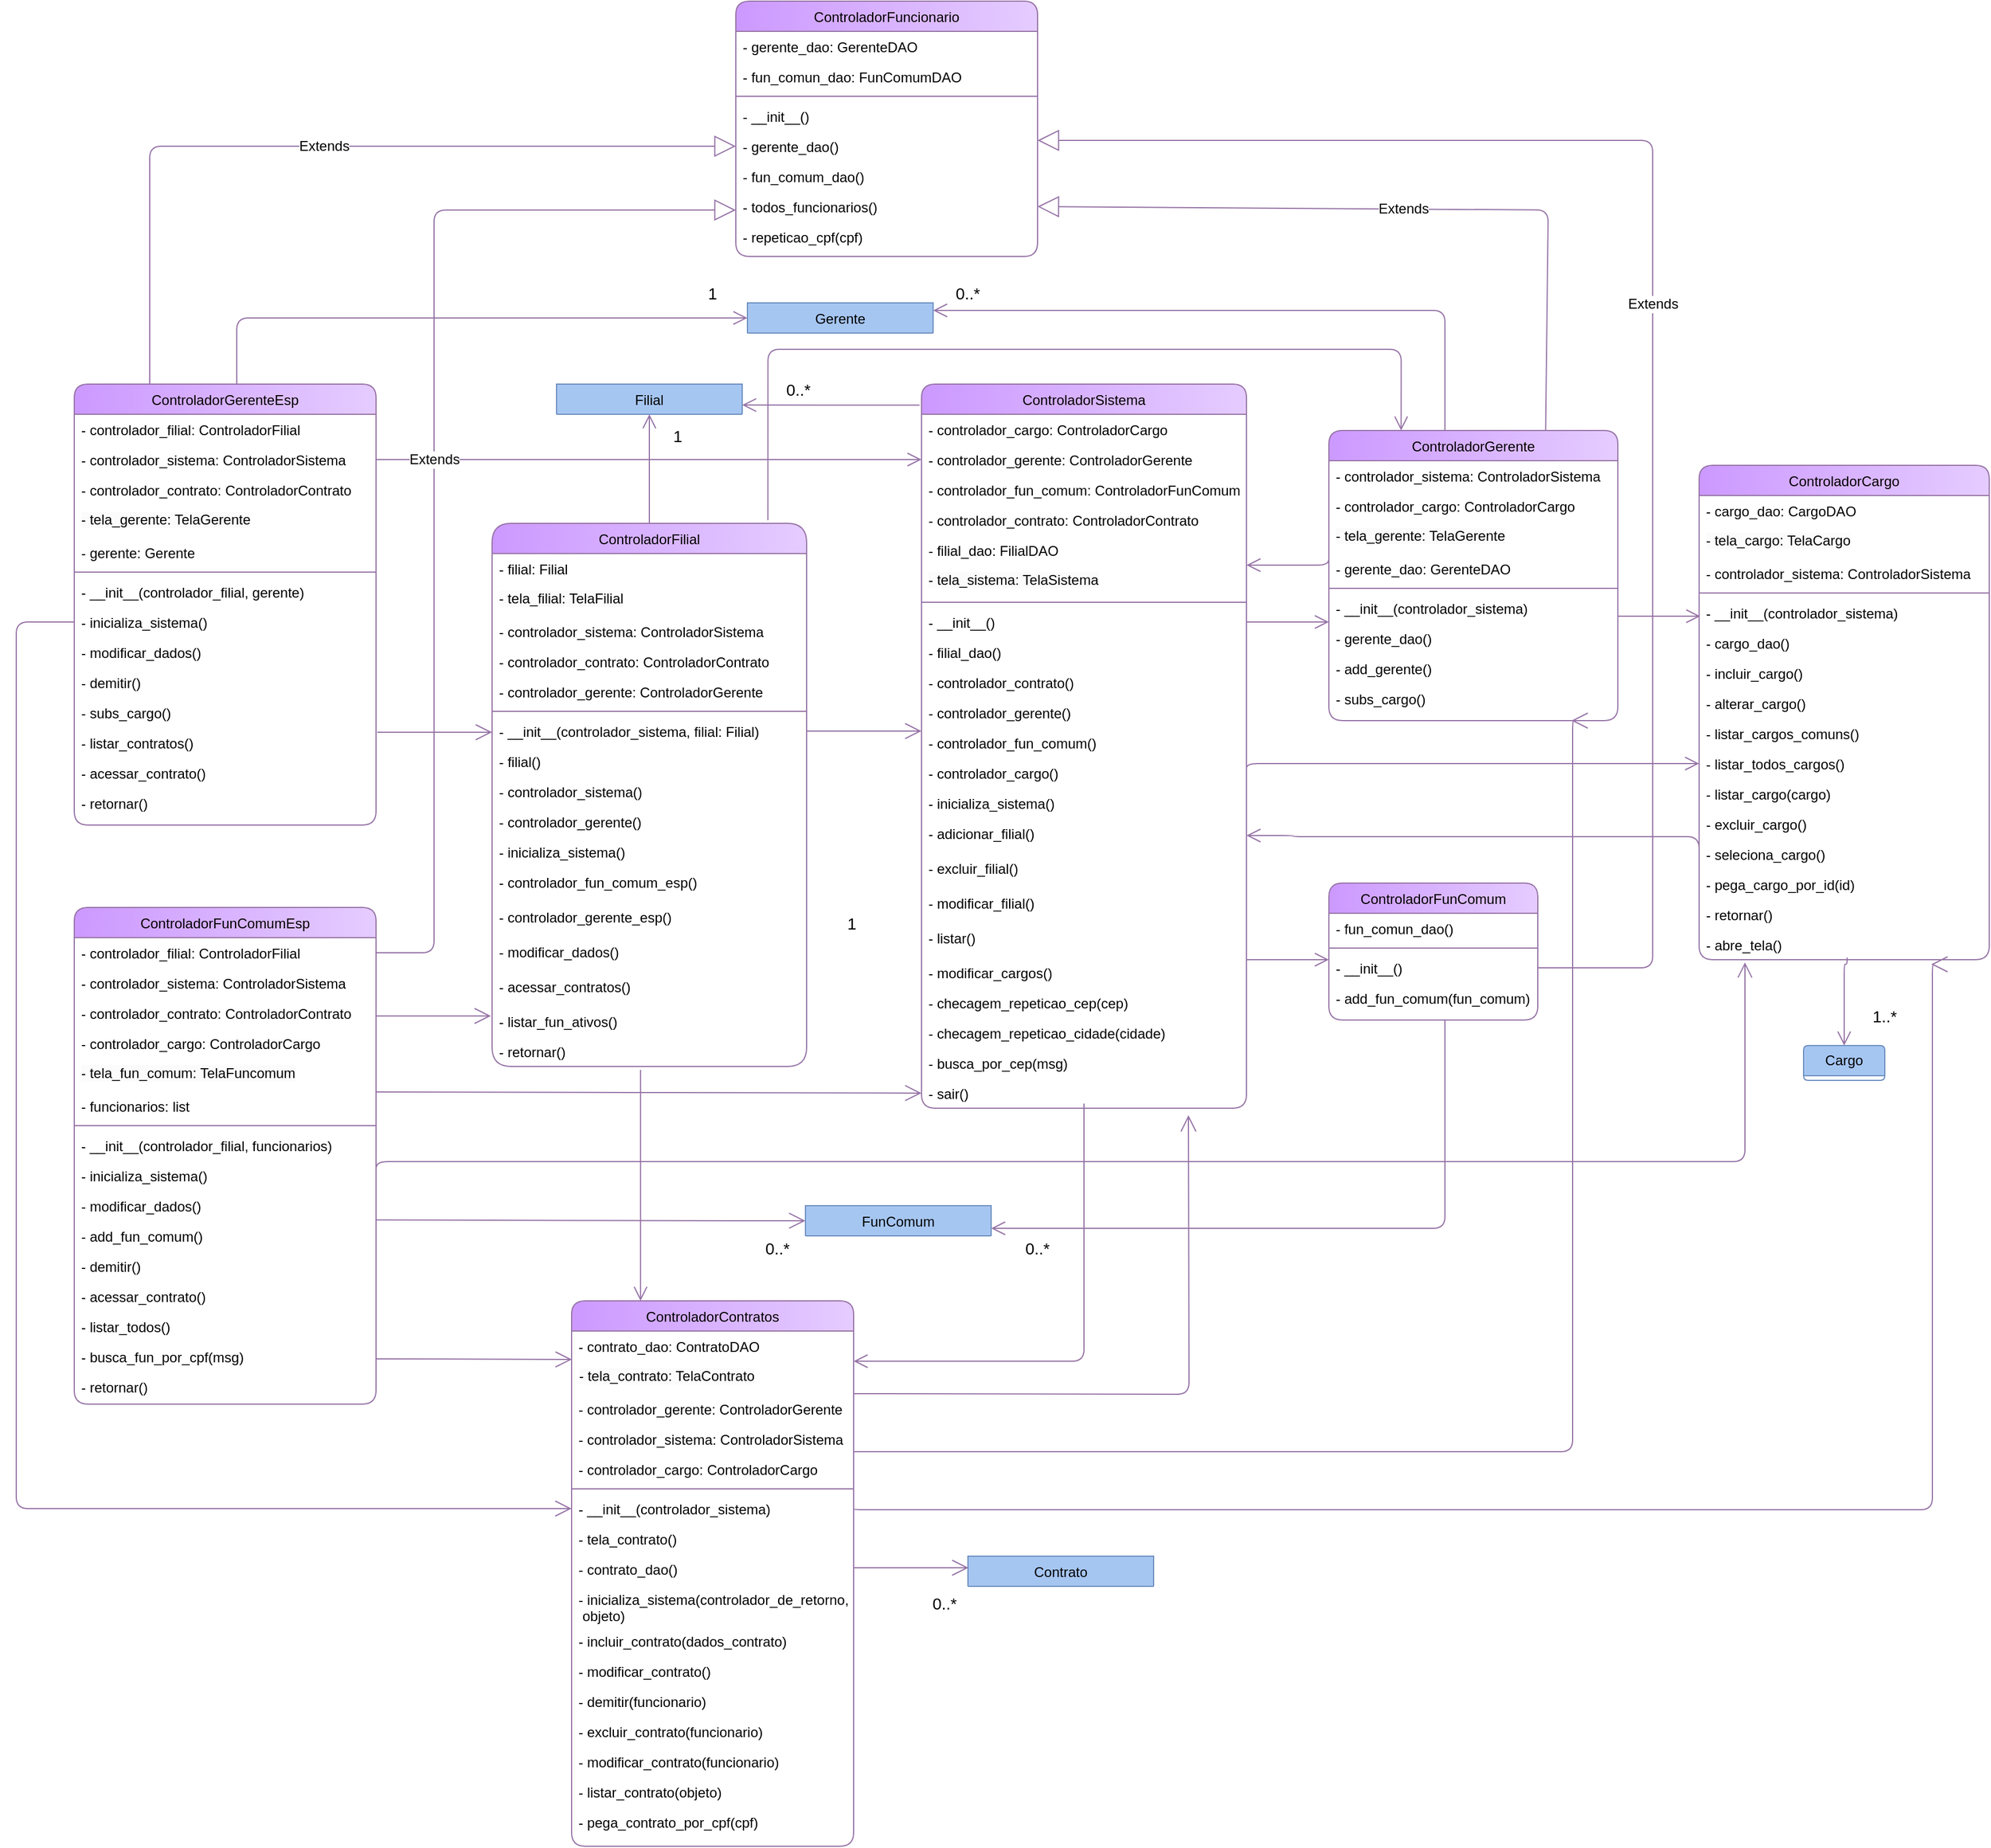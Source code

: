 <mxfile version="21.5.0" pages="4">
  <diagram id="C5RBs43oDa-KdzZeNtuy" name="Page-1">
    <mxGraphModel dx="1221" dy="1537" grid="1" gridSize="10" guides="1" tooltips="1" connect="1" arrows="1" fold="1" page="1" pageScale="1" pageWidth="1169" pageHeight="827" math="0" shadow="0">
      <root>
        <mxCell id="WIyWlLk6GJQsqaUBKTNV-0" />
        <mxCell id="WIyWlLk6GJQsqaUBKTNV-1" parent="WIyWlLk6GJQsqaUBKTNV-0" />
        <mxCell id="6TJ5mSXtSwyp7b67H06s-10" value="1" style="text;strokeColor=none;fillColor=none;html=1;align=center;verticalAlign=middle;whiteSpace=wrap;rounded=0;fontSize=14;" parent="WIyWlLk6GJQsqaUBKTNV-1" vertex="1">
          <mxGeometry x="1740" y="130" width="60" height="30" as="geometry" />
        </mxCell>
        <mxCell id="PUjruNRS7oLcWsMUaFnQ-0" style="edgeStyle=orthogonalEdgeStyle;rounded=1;orthogonalLoop=1;jettySize=auto;html=1;endArrow=open;endFill=0;endSize=10;fillColor=#e1d5e7;strokeColor=#9673a6;entryX=1;entryY=0.25;entryDx=0;entryDy=0;" parent="WIyWlLk6GJQsqaUBKTNV-1" source="PUjruNRS7oLcWsMUaFnQ-1" target="PUjruNRS7oLcWsMUaFnQ-114" edge="1">
          <mxGeometry relative="1" as="geometry">
            <mxPoint x="2281" y="-140.0" as="targetPoint" />
            <Array as="points">
              <mxPoint x="2281" y="-383" />
            </Array>
          </mxGeometry>
        </mxCell>
        <mxCell id="PUjruNRS7oLcWsMUaFnQ-1" value="ControladorGerente" style="swimlane;fontStyle=0;align=center;verticalAlign=top;childLayout=stackLayout;horizontal=1;startSize=26;horizontalStack=0;resizeParent=1;resizeLast=0;collapsible=1;marginBottom=0;rounded=1;shadow=0;strokeWidth=1;fillColor=#E5CCFF;strokeColor=#9673a6;labelBackgroundColor=none;fillStyle=auto;gradientDirection=west;swimlaneFillColor=#FFFFFF;swimlaneLine=1;gradientColor=#CC99FF;" parent="WIyWlLk6GJQsqaUBKTNV-1" vertex="1">
          <mxGeometry x="2181" y="-280" width="249" height="250" as="geometry">
            <mxRectangle x="340" y="380" width="170" height="26" as="alternateBounds" />
          </mxGeometry>
        </mxCell>
        <mxCell id="RrsHz5WOcXeALQB3fHZB-34" value="- controlador_sistema: ControladorSistema" style="text;align=left;verticalAlign=top;spacingLeft=4;spacingRight=4;overflow=hidden;rotatable=0;points=[[0,0.5],[1,0.5]];portConstraint=eastwest;labelBackgroundColor=none;fillColor=none;strokeColor=none;gradientColor=none;swimlaneLine=1;shadow=0;" vertex="1" parent="PUjruNRS7oLcWsMUaFnQ-1">
          <mxGeometry y="26" width="249" height="26" as="geometry" />
        </mxCell>
        <mxCell id="RrsHz5WOcXeALQB3fHZB-33" value="- controlador_cargo: ControladorCargo" style="text;align=left;verticalAlign=top;spacingLeft=4;spacingRight=4;overflow=hidden;rotatable=0;points=[[0,0.5],[1,0.5]];portConstraint=eastwest;labelBackgroundColor=none;fillColor=none;strokeColor=none;swimlaneLine=1;shadow=0;" vertex="1" parent="PUjruNRS7oLcWsMUaFnQ-1">
          <mxGeometry y="52" width="249" height="26" as="geometry" />
        </mxCell>
        <mxCell id="PUjruNRS7oLcWsMUaFnQ-4" value="&lt;span style=&quot;color: rgb(0, 0, 0); font-family: Helvetica; font-size: 12px; font-style: normal; font-variant-ligatures: normal; font-variant-caps: normal; font-weight: 400; letter-spacing: normal; orphans: 2; text-align: left; text-indent: 0px; text-transform: none; widows: 2; word-spacing: 0px; -webkit-text-stroke-width: 0px; background-color: rgb(251, 251, 251); text-decoration-thickness: initial; text-decoration-style: initial; text-decoration-color: initial; float: none; display: inline !important;&quot;&gt;- tela_gerente: TelaGerente&lt;/span&gt;" style="text;whiteSpace=wrap;html=1;verticalAlign=top;fillColor=none;strokeColor=none;strokeWidth=1;labelBackgroundColor=none;spacingTop=-1;spacingLeft=4;spacingRight=4;dashed=1;swimlaneLine=1;shadow=0;" parent="PUjruNRS7oLcWsMUaFnQ-1" vertex="1">
          <mxGeometry y="78" width="249" height="28" as="geometry" />
        </mxCell>
        <mxCell id="RrsHz5WOcXeALQB3fHZB-32" value="- gerente_dao: GerenteDAO" style="text;align=left;verticalAlign=top;spacingLeft=4;spacingRight=4;overflow=hidden;rotatable=0;points=[[0,0.5],[1,0.5]];portConstraint=eastwest;labelBackgroundColor=none;fillColor=none;strokeColor=none;swimlaneLine=1;shadow=0;" vertex="1" parent="PUjruNRS7oLcWsMUaFnQ-1">
          <mxGeometry y="106" width="249" height="26" as="geometry" />
        </mxCell>
        <mxCell id="PUjruNRS7oLcWsMUaFnQ-5" value="" style="line;strokeWidth=1;fillColor=#e1d5e7;align=left;verticalAlign=middle;spacingTop=-1;spacingLeft=3;spacingRight=3;rotatable=0;labelPosition=right;points=[];portConstraint=eastwest;strokeColor=#9673a6;fontSize=16;" parent="PUjruNRS7oLcWsMUaFnQ-1" vertex="1">
          <mxGeometry y="132" width="249" height="8" as="geometry" />
        </mxCell>
        <mxCell id="PUjruNRS7oLcWsMUaFnQ-6" value="- __init__(controlador_sistema)" style="text;align=left;verticalAlign=top;spacingLeft=4;spacingRight=4;overflow=hidden;rotatable=0;points=[[0,0.5],[1,0.5]];portConstraint=eastwest;labelBackgroundColor=none;fillColor=none;strokeColor=none;swimlaneLine=1;shadow=0;" parent="PUjruNRS7oLcWsMUaFnQ-1" vertex="1">
          <mxGeometry y="140" width="249" height="26" as="geometry" />
        </mxCell>
        <mxCell id="RrsHz5WOcXeALQB3fHZB-35" value="- gerente_dao()" style="text;align=left;verticalAlign=top;spacingLeft=4;spacingRight=4;overflow=hidden;rotatable=0;points=[[0,0.5],[1,0.5]];portConstraint=eastwest;labelBackgroundColor=none;fillColor=none;strokeColor=none;swimlaneLine=1;shadow=0;" vertex="1" parent="PUjruNRS7oLcWsMUaFnQ-1">
          <mxGeometry y="166" width="249" height="26" as="geometry" />
        </mxCell>
        <mxCell id="PUjruNRS7oLcWsMUaFnQ-7" value="- add_gerente()" style="text;align=left;verticalAlign=top;spacingLeft=4;spacingRight=4;overflow=hidden;rotatable=0;points=[[0,0.5],[1,0.5]];portConstraint=eastwest;labelBackgroundColor=none;fillColor=none;strokeColor=none;swimlaneLine=1;shadow=0;" parent="PUjruNRS7oLcWsMUaFnQ-1" vertex="1">
          <mxGeometry y="192" width="249" height="26" as="geometry" />
        </mxCell>
        <mxCell id="PUjruNRS7oLcWsMUaFnQ-8" value="- subs_cargo()" style="text;align=left;verticalAlign=top;spacingLeft=4;spacingRight=4;overflow=hidden;rotatable=0;points=[[0,0.5],[1,0.5]];portConstraint=eastwest;labelBackgroundColor=none;fillColor=none;strokeColor=none;swimlaneLine=1;shadow=0;" parent="PUjruNRS7oLcWsMUaFnQ-1" vertex="1">
          <mxGeometry y="218" width="249" height="26" as="geometry" />
        </mxCell>
        <mxCell id="PUjruNRS7oLcWsMUaFnQ-9" style="edgeStyle=orthogonalEdgeStyle;rounded=1;orthogonalLoop=1;jettySize=auto;html=1;entryX=1;entryY=0.75;entryDx=0;entryDy=0;fillColor=#e1d5e7;strokeColor=#9673a6;endSize=10;endArrow=open;endFill=0;" parent="WIyWlLk6GJQsqaUBKTNV-1" source="PUjruNRS7oLcWsMUaFnQ-10" target="PUjruNRS7oLcWsMUaFnQ-120" edge="1">
          <mxGeometry relative="1" as="geometry">
            <Array as="points">
              <mxPoint x="2281" y="408" />
            </Array>
          </mxGeometry>
        </mxCell>
        <mxCell id="PUjruNRS7oLcWsMUaFnQ-10" value="ControladorFunComum" style="swimlane;fontStyle=0;align=center;verticalAlign=top;childLayout=stackLayout;horizontal=1;startSize=26;horizontalStack=0;resizeParent=1;resizeLast=0;collapsible=1;marginBottom=0;rounded=1;shadow=0;strokeWidth=1;fillColor=#E5CCFF;strokeColor=#9673a6;labelBackgroundColor=none;fillStyle=auto;gradientDirection=west;swimlaneFillColor=#FFFFFF;swimlaneLine=1;gradientColor=#CC99FF;" parent="WIyWlLk6GJQsqaUBKTNV-1" vertex="1">
          <mxGeometry x="2181" y="110" width="180" height="118" as="geometry">
            <mxRectangle x="340" y="380" width="170" height="26" as="alternateBounds" />
          </mxGeometry>
        </mxCell>
        <mxCell id="PUjruNRS7oLcWsMUaFnQ-16" value="- fun_comun_dao()" style="text;align=left;verticalAlign=top;spacingLeft=4;spacingRight=4;overflow=hidden;rotatable=0;points=[[0,0.5],[1,0.5]];portConstraint=eastwest;labelBackgroundColor=none;fillColor=none;strokeColor=none;swimlaneLine=1;shadow=0;" parent="PUjruNRS7oLcWsMUaFnQ-10" vertex="1">
          <mxGeometry y="26" width="180" height="26" as="geometry" />
        </mxCell>
        <mxCell id="PUjruNRS7oLcWsMUaFnQ-14" value="" style="line;strokeWidth=1;fillColor=#e1d5e7;align=left;verticalAlign=middle;spacingTop=-1;spacingLeft=3;spacingRight=3;rotatable=0;labelPosition=right;points=[];portConstraint=eastwest;strokeColor=#9673a6;fontSize=16;" parent="PUjruNRS7oLcWsMUaFnQ-10" vertex="1">
          <mxGeometry y="52" width="180" height="8" as="geometry" />
        </mxCell>
        <mxCell id="PUjruNRS7oLcWsMUaFnQ-15" value="- __init__()" style="text;align=left;verticalAlign=top;spacingLeft=4;spacingRight=4;overflow=hidden;rotatable=0;points=[[0,0.5],[1,0.5]];portConstraint=eastwest;labelBackgroundColor=none;fillColor=none;strokeColor=none;swimlaneLine=1;shadow=0;" parent="PUjruNRS7oLcWsMUaFnQ-10" vertex="1">
          <mxGeometry y="60" width="180" height="26" as="geometry" />
        </mxCell>
        <mxCell id="PUjruNRS7oLcWsMUaFnQ-18" value="- add_fun_comum(fun_comum)&#xa;" style="text;align=left;verticalAlign=top;spacingLeft=4;spacingRight=4;overflow=hidden;rotatable=0;points=[[0,0.5],[1,0.5]];portConstraint=eastwest;labelBackgroundColor=none;fillColor=none;strokeColor=none;swimlaneLine=1;shadow=0;" parent="PUjruNRS7oLcWsMUaFnQ-10" vertex="1">
          <mxGeometry y="86" width="180" height="26" as="geometry" />
        </mxCell>
        <mxCell id="PUjruNRS7oLcWsMUaFnQ-22" value="ControladorContratos" style="swimlane;fontStyle=0;align=center;verticalAlign=top;childLayout=stackLayout;horizontal=1;startSize=26;horizontalStack=0;resizeParent=1;resizeLast=0;collapsible=1;marginBottom=0;rounded=1;shadow=0;strokeWidth=1;fillColor=#E5CCFF;strokeColor=#9673a6;labelBackgroundColor=none;fillStyle=auto;gradientDirection=west;swimlaneFillColor=#FFFFFF;swimlaneLine=1;gradientColor=#CC99FF;" parent="WIyWlLk6GJQsqaUBKTNV-1" vertex="1">
          <mxGeometry x="1528.5" y="470" width="243" height="470" as="geometry">
            <mxRectangle x="340" y="380" width="170" height="26" as="alternateBounds" />
          </mxGeometry>
        </mxCell>
        <mxCell id="PUjruNRS7oLcWsMUaFnQ-23" value="- contrato_dao: ContratoDAO" style="text;align=left;verticalAlign=top;spacingLeft=4;spacingRight=4;overflow=hidden;rotatable=0;points=[[0,0.5],[1,0.5]];portConstraint=eastwest;labelBackgroundColor=none;fillColor=none;strokeColor=none;swimlaneLine=1;shadow=0;" parent="PUjruNRS7oLcWsMUaFnQ-22" vertex="1">
          <mxGeometry y="26" width="243" height="26" as="geometry" />
        </mxCell>
        <mxCell id="PUjruNRS7oLcWsMUaFnQ-24" value="&lt;span style=&quot;color: rgb(0, 0, 0); font-family: Helvetica; font-size: 12px; font-style: normal; font-variant-ligatures: normal; font-variant-caps: normal; font-weight: 400; letter-spacing: normal; orphans: 2; text-align: left; text-indent: 0px; text-transform: none; widows: 2; word-spacing: 0px; -webkit-text-stroke-width: 0px; background-color: rgb(251, 251, 251); text-decoration-thickness: initial; text-decoration-style: initial; text-decoration-color: initial; float: none; display: inline !important;&quot;&gt;- tela_contrato: TelaContrato&lt;/span&gt;" style="text;whiteSpace=wrap;html=1;verticalAlign=top;fillColor=none;strokeColor=none;strokeWidth=1;labelBackgroundColor=none;spacingTop=-1;spacingLeft=4;spacingRight=4;dashed=1;swimlaneLine=1;shadow=0;" parent="PUjruNRS7oLcWsMUaFnQ-22" vertex="1">
          <mxGeometry y="52" width="243" height="28" as="geometry" />
        </mxCell>
        <mxCell id="PUjruNRS7oLcWsMUaFnQ-25" value="- controlador_gerente: ControladorGerente" style="text;align=left;verticalAlign=top;spacingLeft=4;spacingRight=4;overflow=hidden;rotatable=0;points=[[0,0.5],[1,0.5]];portConstraint=eastwest;labelBackgroundColor=none;fillColor=none;strokeColor=none;gradientColor=none;swimlaneLine=1;shadow=0;" parent="PUjruNRS7oLcWsMUaFnQ-22" vertex="1">
          <mxGeometry y="80" width="243" height="26" as="geometry" />
        </mxCell>
        <mxCell id="PUjruNRS7oLcWsMUaFnQ-26" value="- controlador_sistema: ControladorSistema" style="text;align=left;verticalAlign=top;spacingLeft=4;spacingRight=4;overflow=hidden;rotatable=0;points=[[0,0.5],[1,0.5]];portConstraint=eastwest;labelBackgroundColor=none;fillColor=none;strokeColor=none;gradientColor=none;swimlaneLine=1;shadow=0;" parent="PUjruNRS7oLcWsMUaFnQ-22" vertex="1">
          <mxGeometry y="106" width="243" height="26" as="geometry" />
        </mxCell>
        <mxCell id="RrsHz5WOcXeALQB3fHZB-2" value="- controlador_cargo: ControladorCargo&#xa; " style="text;align=left;verticalAlign=top;spacingLeft=4;spacingRight=4;overflow=hidden;rotatable=0;points=[[0,0.5],[1,0.5]];portConstraint=eastwest;labelBackgroundColor=none;fillColor=none;strokeColor=none;gradientColor=none;swimlaneLine=1;shadow=0;" vertex="1" parent="PUjruNRS7oLcWsMUaFnQ-22">
          <mxGeometry y="132" width="243" height="26" as="geometry" />
        </mxCell>
        <mxCell id="PUjruNRS7oLcWsMUaFnQ-27" value="" style="line;strokeWidth=1;fillColor=#e1d5e7;align=left;verticalAlign=middle;spacingTop=-1;spacingLeft=3;spacingRight=3;rotatable=0;labelPosition=right;points=[];portConstraint=eastwest;strokeColor=#9673a6;fontSize=16;" parent="PUjruNRS7oLcWsMUaFnQ-22" vertex="1">
          <mxGeometry y="158" width="243" height="8" as="geometry" />
        </mxCell>
        <mxCell id="RrsHz5WOcXeALQB3fHZB-5" value="- __init__(controlador_sistema)&#xa;" style="text;align=left;verticalAlign=top;spacingLeft=4;spacingRight=4;overflow=hidden;rotatable=0;points=[[0,0.5],[1,0.5]];portConstraint=eastwest;labelBackgroundColor=none;fillColor=none;strokeColor=none;swimlaneLine=1;shadow=0;" vertex="1" parent="PUjruNRS7oLcWsMUaFnQ-22">
          <mxGeometry y="166" width="243" height="26" as="geometry" />
        </mxCell>
        <mxCell id="PUjruNRS7oLcWsMUaFnQ-28" value="- tela_contrato()" style="text;align=left;verticalAlign=top;spacingLeft=4;spacingRight=4;overflow=hidden;rotatable=0;points=[[0,0.5],[1,0.5]];portConstraint=eastwest;labelBackgroundColor=none;fillColor=none;strokeColor=none;swimlaneLine=1;shadow=0;" parent="PUjruNRS7oLcWsMUaFnQ-22" vertex="1">
          <mxGeometry y="192" width="243" height="26" as="geometry" />
        </mxCell>
        <mxCell id="RrsHz5WOcXeALQB3fHZB-4" value="- contrato_dao()" style="text;align=left;verticalAlign=top;spacingLeft=4;spacingRight=4;overflow=hidden;rotatable=0;points=[[0,0.5],[1,0.5]];portConstraint=eastwest;labelBackgroundColor=none;fillColor=none;strokeColor=none;swimlaneLine=1;shadow=0;" vertex="1" parent="PUjruNRS7oLcWsMUaFnQ-22">
          <mxGeometry y="218" width="243" height="26" as="geometry" />
        </mxCell>
        <mxCell id="PUjruNRS7oLcWsMUaFnQ-30" value="- inicializa_sistema(controlador_de_retorno,&#xa; objeto)" style="text;align=left;verticalAlign=top;spacingLeft=4;spacingRight=4;overflow=hidden;rotatable=0;points=[[0,0.5],[1,0.5]];portConstraint=eastwest;labelBackgroundColor=none;fillColor=none;strokeColor=none;swimlaneLine=1;shadow=0;" parent="PUjruNRS7oLcWsMUaFnQ-22" vertex="1">
          <mxGeometry y="244" width="243" height="36" as="geometry" />
        </mxCell>
        <mxCell id="PUjruNRS7oLcWsMUaFnQ-31" value="- incluir_contrato(dados_contrato)" style="text;align=left;verticalAlign=top;spacingLeft=4;spacingRight=4;overflow=hidden;rotatable=0;points=[[0,0.5],[1,0.5]];portConstraint=eastwest;labelBackgroundColor=none;strokeColor=none;fillColor=none;swimlaneLine=1;shadow=0;" parent="PUjruNRS7oLcWsMUaFnQ-22" vertex="1">
          <mxGeometry y="280" width="243" height="26" as="geometry" />
        </mxCell>
        <mxCell id="PUjruNRS7oLcWsMUaFnQ-32" value="- modificar_contrato()" style="text;align=left;verticalAlign=top;spacingLeft=4;spacingRight=4;overflow=hidden;rotatable=0;points=[[0,0.5],[1,0.5]];portConstraint=eastwest;labelBackgroundColor=none;fillColor=none;strokeColor=none;swimlaneLine=1;shadow=0;" parent="PUjruNRS7oLcWsMUaFnQ-22" vertex="1">
          <mxGeometry y="306" width="243" height="26" as="geometry" />
        </mxCell>
        <mxCell id="PUjruNRS7oLcWsMUaFnQ-33" value="- demitir(funcionario)" style="text;align=left;verticalAlign=top;spacingLeft=4;spacingRight=4;overflow=hidden;rotatable=0;points=[[0,0.5],[1,0.5]];portConstraint=eastwest;labelBackgroundColor=none;fillColor=none;strokeColor=none;swimlaneLine=1;shadow=0;" parent="PUjruNRS7oLcWsMUaFnQ-22" vertex="1">
          <mxGeometry y="332" width="243" height="26" as="geometry" />
        </mxCell>
        <mxCell id="PUjruNRS7oLcWsMUaFnQ-35" value="- excluir_contrato(funcionario)" style="text;align=left;verticalAlign=top;spacingLeft=4;spacingRight=4;overflow=hidden;rotatable=0;points=[[0,0.5],[1,0.5]];portConstraint=eastwest;labelBackgroundColor=none;fillColor=none;strokeColor=none;swimlaneLine=1;shadow=0;" parent="PUjruNRS7oLcWsMUaFnQ-22" vertex="1">
          <mxGeometry y="358" width="243" height="26" as="geometry" />
        </mxCell>
        <mxCell id="PUjruNRS7oLcWsMUaFnQ-37" value="- modificar_contrato(funcionario)&#xa;" style="text;align=left;verticalAlign=top;spacingLeft=4;spacingRight=4;overflow=hidden;rotatable=0;points=[[0,0.5],[1,0.5]];portConstraint=eastwest;labelBackgroundColor=none;fillColor=none;strokeColor=none;swimlaneLine=1;shadow=0;" parent="PUjruNRS7oLcWsMUaFnQ-22" vertex="1">
          <mxGeometry y="384" width="243" height="26" as="geometry" />
        </mxCell>
        <mxCell id="PUjruNRS7oLcWsMUaFnQ-34" value="- listar_contrato(objeto)" style="text;align=left;verticalAlign=top;spacingLeft=4;spacingRight=4;overflow=hidden;rotatable=0;points=[[0,0.5],[1,0.5]];portConstraint=eastwest;labelBackgroundColor=none;fillColor=none;strokeColor=none;swimlaneLine=1;shadow=0;" parent="PUjruNRS7oLcWsMUaFnQ-22" vertex="1">
          <mxGeometry y="410" width="243" height="26" as="geometry" />
        </mxCell>
        <mxCell id="PUjruNRS7oLcWsMUaFnQ-36" value="- pega_contrato_por_cpf(cpf)" style="text;align=left;verticalAlign=top;spacingLeft=4;spacingRight=4;overflow=hidden;rotatable=0;points=[[0,0.5],[1,0.5]];portConstraint=eastwest;labelBackgroundColor=none;fillColor=none;strokeColor=none;swimlaneLine=1;shadow=0;" parent="PUjruNRS7oLcWsMUaFnQ-22" vertex="1">
          <mxGeometry y="436" width="243" height="26" as="geometry" />
        </mxCell>
        <mxCell id="PUjruNRS7oLcWsMUaFnQ-40" style="edgeStyle=orthogonalEdgeStyle;rounded=1;orthogonalLoop=1;jettySize=auto;html=1;endSize=10;endArrow=open;endFill=0;fillColor=#e1d5e7;strokeColor=#9673a6;exitX=1;exitY=0.5;exitDx=0;exitDy=0;" parent="WIyWlLk6GJQsqaUBKTNV-1" source="PUjruNRS7oLcWsMUaFnQ-51" edge="1">
          <mxGeometry relative="1" as="geometry">
            <mxPoint x="2181" y="-115" as="targetPoint" />
          </mxGeometry>
        </mxCell>
        <mxCell id="PUjruNRS7oLcWsMUaFnQ-41" value="&lt;span style=&quot;font-weight: normal;&quot;&gt;ControladorSistema&lt;/span&gt;" style="swimlane;fontStyle=0;align=center;verticalAlign=top;childLayout=stackLayout;horizontal=1;startSize=26;horizontalStack=0;resizeParent=1;resizeParentMax=0;resizeLast=0;collapsible=1;marginBottom=0;whiteSpace=wrap;html=1;rounded=1;shadow=0;strokeWidth=1;fillColor=#E5CCFF;strokeColor=#9673a6;fillStyle=auto;labelBackgroundColor=none;swimlaneFillColor=#FFFFFF;gradientDirection=west;swimlaneLine=1;gradientColor=#CC99FF;" parent="WIyWlLk6GJQsqaUBKTNV-1" vertex="1">
          <mxGeometry x="1830" y="-320" width="280" height="624" as="geometry" />
        </mxCell>
        <mxCell id="RrsHz5WOcXeALQB3fHZB-42" value="- controlador_cargo: ControladorCargo" style="text;align=left;verticalAlign=top;spacingLeft=4;spacingRight=4;overflow=hidden;rotatable=0;points=[[0,0.5],[1,0.5]];portConstraint=eastwest;labelBackgroundColor=none;fillColor=none;strokeColor=none;swimlaneLine=1;shadow=0;" vertex="1" parent="PUjruNRS7oLcWsMUaFnQ-41">
          <mxGeometry y="26" width="280" height="26" as="geometry" />
        </mxCell>
        <mxCell id="RrsHz5WOcXeALQB3fHZB-43" value="- controlador_gerente: ControladorGerente" style="text;align=left;verticalAlign=top;spacingLeft=4;spacingRight=4;overflow=hidden;rotatable=0;points=[[0,0.5],[1,0.5]];portConstraint=eastwest;labelBackgroundColor=none;fillColor=none;strokeColor=none;swimlaneLine=1;shadow=0;" vertex="1" parent="PUjruNRS7oLcWsMUaFnQ-41">
          <mxGeometry y="52" width="280" height="26" as="geometry" />
        </mxCell>
        <mxCell id="PUjruNRS7oLcWsMUaFnQ-47" value="- controlador_fun_comum: ControladorFunComum" style="text;align=left;verticalAlign=top;spacingLeft=4;spacingRight=4;overflow=hidden;rotatable=0;points=[[0,0.5],[1,0.5]];portConstraint=eastwest;labelBackgroundColor=none;fillColor=none;strokeColor=none;swimlaneLine=1;shadow=0;" parent="PUjruNRS7oLcWsMUaFnQ-41" vertex="1">
          <mxGeometry y="78" width="280" height="26" as="geometry" />
        </mxCell>
        <mxCell id="RrsHz5WOcXeALQB3fHZB-45" value="- controlador_contrato: ControladorContrato" style="text;align=left;verticalAlign=top;spacingLeft=4;spacingRight=4;overflow=hidden;rotatable=0;points=[[0,0.5],[1,0.5]];portConstraint=eastwest;labelBackgroundColor=none;fillColor=none;strokeColor=none;swimlaneLine=1;shadow=0;" vertex="1" parent="PUjruNRS7oLcWsMUaFnQ-41">
          <mxGeometry y="104" width="280" height="26" as="geometry" />
        </mxCell>
        <mxCell id="PUjruNRS7oLcWsMUaFnQ-42" value="- filial_dao: FilialDAO" style="text;strokeColor=none;fillColor=none;align=left;verticalAlign=top;spacingLeft=4;spacingRight=4;overflow=hidden;rotatable=0;points=[[0,0.5],[1,0.5]];portConstraint=eastwest;whiteSpace=wrap;html=1;labelBackgroundColor=none;gradientColor=none;swimlaneLine=1;shadow=0;" parent="PUjruNRS7oLcWsMUaFnQ-41" vertex="1">
          <mxGeometry y="130" width="280" height="26" as="geometry" />
        </mxCell>
        <mxCell id="PUjruNRS7oLcWsMUaFnQ-43" value="&lt;span style=&quot;color: rgb(0, 0, 0); font-family: Helvetica; font-size: 12px; font-style: normal; font-variant-ligatures: normal; font-variant-caps: normal; font-weight: 400; letter-spacing: normal; orphans: 2; text-align: left; text-indent: 0px; text-transform: none; widows: 2; word-spacing: 0px; -webkit-text-stroke-width: 0px; background-color: rgb(251, 251, 251); text-decoration-thickness: initial; text-decoration-style: initial; text-decoration-color: initial; float: none; display: inline !important;&quot;&gt;- tela_sistema: TelaSistema&lt;/span&gt;" style="text;whiteSpace=wrap;html=1;verticalAlign=top;fillColor=none;strokeColor=none;strokeWidth=1;labelBackgroundColor=none;spacingTop=-1;spacingLeft=4;spacingRight=4;dashed=1;gradientColor=none;swimlaneLine=1;shadow=0;" parent="PUjruNRS7oLcWsMUaFnQ-41" vertex="1">
          <mxGeometry y="156" width="280" height="28" as="geometry" />
        </mxCell>
        <mxCell id="PUjruNRS7oLcWsMUaFnQ-50" value="" style="line;strokeWidth=1;fillColor=#e1d5e7;align=left;verticalAlign=middle;spacingTop=-1;spacingLeft=3;spacingRight=3;rotatable=0;labelPosition=right;points=[];portConstraint=eastwest;strokeColor=#9673a6;fontSize=16;" parent="PUjruNRS7oLcWsMUaFnQ-41" vertex="1">
          <mxGeometry y="184" width="280" height="8" as="geometry" />
        </mxCell>
        <mxCell id="PUjruNRS7oLcWsMUaFnQ-51" value="- __init__()" style="text;align=left;verticalAlign=top;spacingLeft=4;spacingRight=4;overflow=hidden;rotatable=0;points=[[0,0.5],[1,0.5]];portConstraint=eastwest;labelBackgroundColor=none;fillColor=none;strokeColor=none;swimlaneLine=1;shadow=0;" parent="PUjruNRS7oLcWsMUaFnQ-41" vertex="1">
          <mxGeometry y="192" width="280" height="26" as="geometry" />
        </mxCell>
        <mxCell id="RrsHz5WOcXeALQB3fHZB-46" value="- filial_dao()" style="text;strokeColor=none;fillColor=none;align=left;verticalAlign=top;spacingLeft=4;spacingRight=4;overflow=hidden;rotatable=0;points=[[0,0.5],[1,0.5]];portConstraint=eastwest;whiteSpace=wrap;html=1;labelBackgroundColor=none;gradientColor=none;swimlaneLine=1;shadow=0;" vertex="1" parent="PUjruNRS7oLcWsMUaFnQ-41">
          <mxGeometry y="218" width="280" height="26" as="geometry" />
        </mxCell>
        <mxCell id="PUjruNRS7oLcWsMUaFnQ-52" value="- controlador_contrato()" style="text;align=left;verticalAlign=top;spacingLeft=4;spacingRight=4;overflow=hidden;rotatable=0;points=[[0,0.5],[1,0.5]];portConstraint=eastwest;labelBackgroundColor=none;fillColor=none;strokeColor=none;gradientColor=none;swimlaneLine=1;shadow=0;" parent="PUjruNRS7oLcWsMUaFnQ-41" vertex="1">
          <mxGeometry y="244" width="280" height="26" as="geometry" />
        </mxCell>
        <mxCell id="PUjruNRS7oLcWsMUaFnQ-53" value="- controlador_gerente()" style="text;align=left;verticalAlign=top;spacingLeft=4;spacingRight=4;overflow=hidden;rotatable=0;points=[[0,0.5],[1,0.5]];portConstraint=eastwest;labelBackgroundColor=none;fillColor=none;strokeColor=none;gradientColor=none;swimlaneLine=1;shadow=0;" parent="PUjruNRS7oLcWsMUaFnQ-41" vertex="1">
          <mxGeometry y="270" width="280" height="26" as="geometry" />
        </mxCell>
        <mxCell id="PUjruNRS7oLcWsMUaFnQ-54" value="- controlador_fun_comum()" style="text;align=left;verticalAlign=top;spacingLeft=4;spacingRight=4;overflow=hidden;rotatable=0;points=[[0,0.5],[1,0.5]];portConstraint=eastwest;labelBackgroundColor=none;fillColor=none;strokeColor=none;gradientColor=none;swimlaneLine=1;shadow=0;" parent="PUjruNRS7oLcWsMUaFnQ-41" vertex="1">
          <mxGeometry y="296" width="280" height="26" as="geometry" />
        </mxCell>
        <mxCell id="PUjruNRS7oLcWsMUaFnQ-55" value="- controlador_cargo()" style="text;align=left;verticalAlign=top;spacingLeft=4;spacingRight=4;overflow=hidden;rotatable=0;points=[[0,0.5],[1,0.5]];portConstraint=eastwest;labelBackgroundColor=none;fillColor=none;strokeColor=none;gradientColor=none;swimlaneLine=1;shadow=0;" parent="PUjruNRS7oLcWsMUaFnQ-41" vertex="1">
          <mxGeometry y="322" width="280" height="26" as="geometry" />
        </mxCell>
        <mxCell id="PUjruNRS7oLcWsMUaFnQ-56" value="- inicializa_sistema()" style="text;align=left;verticalAlign=top;spacingLeft=4;spacingRight=4;overflow=hidden;rotatable=0;points=[[0,0.5],[1,0.5]];portConstraint=eastwest;labelBackgroundColor=none;fillColor=none;strokeColor=none;gradientColor=none;swimlaneLine=1;shadow=0;" parent="PUjruNRS7oLcWsMUaFnQ-41" vertex="1">
          <mxGeometry y="348" width="280" height="26" as="geometry" />
        </mxCell>
        <mxCell id="PUjruNRS7oLcWsMUaFnQ-57" value="- adicionar_filial&lt;span style=&quot;background-color: initial;&quot;&gt;()&lt;/span&gt;" style="text;strokeColor=none;fillColor=none;align=left;verticalAlign=top;spacingLeft=4;spacingRight=4;overflow=hidden;rotatable=0;points=[[0,0.5],[1,0.5]];portConstraint=eastwest;whiteSpace=wrap;html=1;labelBackgroundColor=none;gradientColor=none;swimlaneLine=1;shadow=0;" parent="PUjruNRS7oLcWsMUaFnQ-41" vertex="1">
          <mxGeometry y="374" width="280" height="30" as="geometry" />
        </mxCell>
        <mxCell id="PUjruNRS7oLcWsMUaFnQ-58" value="- excluir_filial()" style="text;strokeColor=none;fillColor=none;align=left;verticalAlign=top;spacingLeft=4;spacingRight=4;overflow=hidden;rotatable=0;points=[[0,0.5],[1,0.5]];portConstraint=eastwest;whiteSpace=wrap;html=1;labelBackgroundColor=none;gradientColor=none;swimlaneLine=1;shadow=0;" parent="PUjruNRS7oLcWsMUaFnQ-41" vertex="1">
          <mxGeometry y="404" width="280" height="30" as="geometry" />
        </mxCell>
        <mxCell id="PUjruNRS7oLcWsMUaFnQ-59" value="-&amp;nbsp;modificar_filial&lt;span style=&quot;background-color: initial;&quot;&gt;()&lt;/span&gt;" style="text;strokeColor=none;fillColor=none;align=left;verticalAlign=top;spacingLeft=4;spacingRight=4;overflow=hidden;rotatable=0;points=[[0,0.5],[1,0.5]];portConstraint=eastwest;whiteSpace=wrap;html=1;labelBackgroundColor=none;gradientColor=none;swimlaneLine=1;shadow=0;" parent="PUjruNRS7oLcWsMUaFnQ-41" vertex="1">
          <mxGeometry y="434" width="280" height="30" as="geometry" />
        </mxCell>
        <mxCell id="PUjruNRS7oLcWsMUaFnQ-60" value="-&amp;nbsp;listar&lt;span style=&quot;background-color: initial;&quot;&gt;()&lt;/span&gt;" style="text;strokeColor=none;fillColor=none;align=left;verticalAlign=top;spacingLeft=4;spacingRight=4;overflow=hidden;rotatable=0;points=[[0,0.5],[1,0.5]];portConstraint=eastwest;whiteSpace=wrap;html=1;labelBackgroundColor=none;gradientColor=none;swimlaneLine=1;shadow=0;" parent="PUjruNRS7oLcWsMUaFnQ-41" vertex="1">
          <mxGeometry y="464" width="280" height="30" as="geometry" />
        </mxCell>
        <mxCell id="PUjruNRS7oLcWsMUaFnQ-61" value="- modificar_cargos()" style="text;align=left;verticalAlign=top;spacingLeft=4;spacingRight=4;overflow=hidden;rotatable=0;points=[[0,0.5],[1,0.5]];portConstraint=eastwest;labelBackgroundColor=none;fillColor=none;strokeColor=none;gradientColor=none;swimlaneLine=1;shadow=0;" parent="PUjruNRS7oLcWsMUaFnQ-41" vertex="1">
          <mxGeometry y="494" width="280" height="26" as="geometry" />
        </mxCell>
        <mxCell id="PUjruNRS7oLcWsMUaFnQ-62" value="- checagem_repeticao_cep(cep)" style="text;align=left;verticalAlign=top;spacingLeft=4;spacingRight=4;overflow=hidden;rotatable=0;points=[[0,0.5],[1,0.5]];portConstraint=eastwest;labelBackgroundColor=none;fillColor=none;strokeColor=none;gradientColor=none;swimlaneLine=1;shadow=0;" parent="PUjruNRS7oLcWsMUaFnQ-41" vertex="1">
          <mxGeometry y="520" width="280" height="26" as="geometry" />
        </mxCell>
        <mxCell id="PUjruNRS7oLcWsMUaFnQ-63" value="- checagem_repeticao_cidade(cidade)" style="text;align=left;verticalAlign=top;spacingLeft=4;spacingRight=4;overflow=hidden;rotatable=0;points=[[0,0.5],[1,0.5]];portConstraint=eastwest;labelBackgroundColor=none;fillColor=none;strokeColor=none;gradientColor=none;swimlaneLine=1;shadow=0;" parent="PUjruNRS7oLcWsMUaFnQ-41" vertex="1">
          <mxGeometry y="546" width="280" height="26" as="geometry" />
        </mxCell>
        <mxCell id="PUjruNRS7oLcWsMUaFnQ-64" value="- busca_por_cep(msg)" style="text;align=left;verticalAlign=top;spacingLeft=4;spacingRight=4;overflow=hidden;rotatable=0;points=[[0,0.5],[1,0.5]];portConstraint=eastwest;labelBackgroundColor=none;fillColor=none;strokeColor=none;gradientColor=none;swimlaneLine=1;shadow=0;" parent="PUjruNRS7oLcWsMUaFnQ-41" vertex="1">
          <mxGeometry y="572" width="280" height="26" as="geometry" />
        </mxCell>
        <mxCell id="PUjruNRS7oLcWsMUaFnQ-65" value="- sair()" style="text;align=left;verticalAlign=top;spacingLeft=4;spacingRight=4;overflow=hidden;rotatable=0;points=[[0,0.5],[1,0.5]];portConstraint=eastwest;rounded=0;shadow=0;html=0;labelBackgroundColor=none;fillColor=none;strokeColor=none;gradientColor=none;swimlaneLine=1;" parent="PUjruNRS7oLcWsMUaFnQ-41" vertex="1">
          <mxGeometry y="598" width="280" height="26" as="geometry" />
        </mxCell>
        <mxCell id="PUjruNRS7oLcWsMUaFnQ-66" style="edgeStyle=orthogonalEdgeStyle;rounded=0;orthogonalLoop=1;jettySize=auto;html=1;entryX=0.5;entryY=1;entryDx=0;entryDy=0;endSize=10;endArrow=open;endFill=0;fillColor=#e1d5e7;strokeColor=#9673a6;" parent="WIyWlLk6GJQsqaUBKTNV-1" source="PUjruNRS7oLcWsMUaFnQ-69" target="PUjruNRS7oLcWsMUaFnQ-150" edge="1">
          <mxGeometry relative="1" as="geometry" />
        </mxCell>
        <mxCell id="PUjruNRS7oLcWsMUaFnQ-69" value="&lt;span style=&quot;font-weight: normal;&quot;&gt;ControladorFilial&lt;/span&gt;" style="swimlane;fontStyle=0;align=center;verticalAlign=top;childLayout=stackLayout;horizontal=1;startSize=26;horizontalStack=0;resizeParent=1;resizeParentMax=0;resizeLast=0;collapsible=1;marginBottom=0;whiteSpace=wrap;html=1;rounded=1;shadow=0;strokeWidth=1;fillColor=#E5CCFF;strokeColor=#9673a6;fillStyle=auto;labelBackgroundColor=none;swimlaneFillColor=#FFFFFF;gradientDirection=west;swimlaneLine=1;glass=0;gradientColor=#CC99FF;arcSize=21;" parent="WIyWlLk6GJQsqaUBKTNV-1" vertex="1">
          <mxGeometry x="1460" y="-200" width="271" height="468" as="geometry" />
        </mxCell>
        <mxCell id="PUjruNRS7oLcWsMUaFnQ-70" value="- filial: Filial" style="text;strokeColor=none;fillColor=none;align=left;verticalAlign=top;spacingLeft=4;spacingRight=4;overflow=hidden;rotatable=0;points=[[0,0.5],[1,0.5]];portConstraint=eastwest;whiteSpace=wrap;html=1;labelBackgroundColor=none;swimlaneLine=1;shadow=0;" parent="PUjruNRS7oLcWsMUaFnQ-69" vertex="1">
          <mxGeometry y="26" width="271" height="26" as="geometry" />
        </mxCell>
        <mxCell id="PUjruNRS7oLcWsMUaFnQ-71" value="&lt;span style=&quot;color: rgb(0, 0, 0); font-family: Helvetica; font-size: 12px; font-style: normal; font-variant-ligatures: normal; font-variant-caps: normal; font-weight: 400; letter-spacing: normal; orphans: 2; text-align: left; text-indent: 0px; text-transform: none; widows: 2; word-spacing: 0px; -webkit-text-stroke-width: 0px; background-color: rgb(251, 251, 251); text-decoration-thickness: initial; text-decoration-style: initial; text-decoration-color: initial; float: none; display: inline !important;&quot;&gt;- tela_filial: TelaFilial&lt;/span&gt;" style="text;whiteSpace=wrap;html=1;verticalAlign=top;fillColor=none;strokeColor=none;strokeWidth=1;labelBackgroundColor=none;spacingTop=-1;spacingLeft=4;spacingRight=4;dashed=1;swimlaneLine=1;shadow=0;" parent="PUjruNRS7oLcWsMUaFnQ-69" vertex="1">
          <mxGeometry y="52" width="271" height="28" as="geometry" />
        </mxCell>
        <mxCell id="RrsHz5WOcXeALQB3fHZB-6" value="- controlador_sistema: ControladorSistema" style="text;align=left;verticalAlign=top;spacingLeft=4;spacingRight=4;overflow=hidden;rotatable=0;points=[[0,0.5],[1,0.5]];portConstraint=eastwest;labelBackgroundColor=none;fillColor=none;strokeColor=none;gradientColor=none;swimlaneLine=1;shadow=0;" vertex="1" parent="PUjruNRS7oLcWsMUaFnQ-69">
          <mxGeometry y="80" width="271" height="26" as="geometry" />
        </mxCell>
        <mxCell id="PUjruNRS7oLcWsMUaFnQ-73" value="- controlador_contrato: ControladorContrato" style="text;align=left;verticalAlign=top;spacingLeft=4;spacingRight=4;overflow=hidden;rotatable=0;points=[[0,0.5],[1,0.5]];portConstraint=eastwest;labelBackgroundColor=none;fillColor=none;strokeColor=none;swimlaneLine=1;shadow=0;" parent="PUjruNRS7oLcWsMUaFnQ-69" vertex="1">
          <mxGeometry y="106" width="271" height="26" as="geometry" />
        </mxCell>
        <mxCell id="PUjruNRS7oLcWsMUaFnQ-75" value="- controlador_gerente: ControladorGerente" style="text;align=left;verticalAlign=top;spacingLeft=4;spacingRight=4;overflow=hidden;rotatable=0;points=[[0,0.5],[1,0.5]];portConstraint=eastwest;labelBackgroundColor=none;fillColor=none;strokeColor=none;swimlaneLine=1;shadow=0;" parent="PUjruNRS7oLcWsMUaFnQ-69" vertex="1">
          <mxGeometry y="132" width="271" height="26" as="geometry" />
        </mxCell>
        <mxCell id="PUjruNRS7oLcWsMUaFnQ-77" value="" style="line;strokeWidth=1;fillColor=#e1d5e7;align=left;verticalAlign=middle;spacingTop=-1;spacingLeft=3;spacingRight=3;rotatable=0;labelPosition=right;points=[];portConstraint=eastwest;strokeColor=#9673a6;fontSize=16;" parent="PUjruNRS7oLcWsMUaFnQ-69" vertex="1">
          <mxGeometry y="158" width="271" height="8" as="geometry" />
        </mxCell>
        <mxCell id="PUjruNRS7oLcWsMUaFnQ-78" value="- __init__(controlador_sistema, filial: Filial)" style="text;align=left;verticalAlign=top;spacingLeft=4;spacingRight=4;overflow=hidden;rotatable=0;points=[[0,0.5],[1,0.5]];portConstraint=eastwest;labelBackgroundColor=none;fillColor=none;strokeColor=none;swimlaneLine=1;shadow=0;" parent="PUjruNRS7oLcWsMUaFnQ-69" vertex="1">
          <mxGeometry y="166" width="271" height="26" as="geometry" />
        </mxCell>
        <mxCell id="PUjruNRS7oLcWsMUaFnQ-79" value="- filial()" style="text;align=left;verticalAlign=top;spacingLeft=4;spacingRight=4;overflow=hidden;rotatable=0;points=[[0,0.5],[1,0.5]];portConstraint=eastwest;labelBackgroundColor=none;fillColor=none;strokeColor=none;swimlaneLine=1;shadow=0;" parent="PUjruNRS7oLcWsMUaFnQ-69" vertex="1">
          <mxGeometry y="192" width="271" height="26" as="geometry" />
        </mxCell>
        <mxCell id="RrsHz5WOcXeALQB3fHZB-7" value="- controlador_sistema()" style="text;align=left;verticalAlign=top;spacingLeft=4;spacingRight=4;overflow=hidden;rotatable=0;points=[[0,0.5],[1,0.5]];portConstraint=eastwest;labelBackgroundColor=none;fillColor=none;strokeColor=none;swimlaneLine=1;shadow=0;" vertex="1" parent="PUjruNRS7oLcWsMUaFnQ-69">
          <mxGeometry y="218" width="271" height="26" as="geometry" />
        </mxCell>
        <mxCell id="PUjruNRS7oLcWsMUaFnQ-81" value="- controlador_gerente()" style="text;align=left;verticalAlign=top;spacingLeft=4;spacingRight=4;overflow=hidden;rotatable=0;points=[[0,0.5],[1,0.5]];portConstraint=eastwest;labelBackgroundColor=none;fillColor=none;strokeColor=none;swimlaneLine=1;shadow=0;" parent="PUjruNRS7oLcWsMUaFnQ-69" vertex="1">
          <mxGeometry y="244" width="271" height="26" as="geometry" />
        </mxCell>
        <mxCell id="PUjruNRS7oLcWsMUaFnQ-80" value="- inicializa_sistema()" style="text;align=left;verticalAlign=top;spacingLeft=4;spacingRight=4;overflow=hidden;rotatable=0;points=[[0,0.5],[1,0.5]];portConstraint=eastwest;labelBackgroundColor=none;fillColor=none;strokeColor=none;swimlaneLine=1;shadow=0;" parent="PUjruNRS7oLcWsMUaFnQ-69" vertex="1">
          <mxGeometry y="270" width="271" height="26" as="geometry" />
        </mxCell>
        <mxCell id="PUjruNRS7oLcWsMUaFnQ-83" value="- controlador_fun_comum_esp()" style="text;strokeColor=none;fillColor=none;align=left;verticalAlign=top;spacingLeft=4;spacingRight=4;overflow=hidden;rotatable=0;points=[[0,0.5],[1,0.5]];portConstraint=eastwest;whiteSpace=wrap;html=1;labelBackgroundColor=none;swimlaneLine=1;shadow=0;" parent="PUjruNRS7oLcWsMUaFnQ-69" vertex="1">
          <mxGeometry y="296" width="271" height="30" as="geometry" />
        </mxCell>
        <mxCell id="PUjruNRS7oLcWsMUaFnQ-82" value="- controlador_gerente_esp()" style="text;strokeColor=none;fillColor=none;align=left;verticalAlign=top;spacingLeft=4;spacingRight=4;overflow=hidden;rotatable=0;points=[[0,0.5],[1,0.5]];portConstraint=eastwest;whiteSpace=wrap;html=1;labelBackgroundColor=none;swimlaneLine=1;shadow=0;" parent="PUjruNRS7oLcWsMUaFnQ-69" vertex="1">
          <mxGeometry y="326" width="271" height="30" as="geometry" />
        </mxCell>
        <mxCell id="PUjruNRS7oLcWsMUaFnQ-84" value="-&amp;nbsp;modificar_dados&lt;span style=&quot;background-color: initial;&quot;&gt;()&lt;/span&gt;" style="text;strokeColor=none;fillColor=none;align=left;verticalAlign=top;spacingLeft=4;spacingRight=4;overflow=hidden;rotatable=0;points=[[0,0.5],[1,0.5]];portConstraint=eastwest;whiteSpace=wrap;html=1;labelBackgroundColor=none;swimlaneLine=1;shadow=0;" parent="PUjruNRS7oLcWsMUaFnQ-69" vertex="1">
          <mxGeometry y="356" width="271" height="30" as="geometry" />
        </mxCell>
        <mxCell id="PUjruNRS7oLcWsMUaFnQ-85" value="-&amp;nbsp;acessar_contratos&lt;span style=&quot;background-color: initial;&quot;&gt;()&lt;/span&gt;" style="text;strokeColor=none;fillColor=none;align=left;verticalAlign=top;spacingLeft=4;spacingRight=4;overflow=hidden;rotatable=0;points=[[0,0.5],[1,0.5]];portConstraint=eastwest;whiteSpace=wrap;html=1;labelBackgroundColor=none;swimlaneLine=1;shadow=0;" parent="PUjruNRS7oLcWsMUaFnQ-69" vertex="1">
          <mxGeometry y="386" width="271" height="30" as="geometry" />
        </mxCell>
        <mxCell id="PUjruNRS7oLcWsMUaFnQ-86" value="- listar_fun_ativos()" style="text;align=left;verticalAlign=top;spacingLeft=4;spacingRight=4;overflow=hidden;rotatable=0;points=[[0,0.5],[1,0.5]];portConstraint=eastwest;rounded=0;shadow=0;html=0;labelBackgroundColor=none;fillColor=none;strokeColor=none;swimlaneLine=1;" parent="PUjruNRS7oLcWsMUaFnQ-69" vertex="1">
          <mxGeometry y="416" width="271" height="26" as="geometry" />
        </mxCell>
        <mxCell id="PUjruNRS7oLcWsMUaFnQ-87" value="- retornar()" style="text;align=left;verticalAlign=top;spacingLeft=4;spacingRight=4;overflow=hidden;rotatable=0;points=[[0,0.5],[1,0.5]];portConstraint=eastwest;labelBackgroundColor=none;fillColor=none;strokeColor=none;swimlaneLine=1;shadow=0;" parent="PUjruNRS7oLcWsMUaFnQ-69" vertex="1">
          <mxGeometry y="442" width="271" height="26" as="geometry" />
        </mxCell>
        <mxCell id="PUjruNRS7oLcWsMUaFnQ-89" value="ControladorCargo" style="swimlane;fontStyle=0;align=center;verticalAlign=top;childLayout=stackLayout;horizontal=1;startSize=26;horizontalStack=0;resizeParent=1;resizeLast=0;collapsible=1;marginBottom=0;rounded=1;shadow=0;strokeWidth=1;fillColor=#E5CCFF;strokeColor=#9673a6;labelBackgroundColor=none;fillStyle=auto;gradientDirection=west;swimlaneFillColor=#FFFFFF;swimlaneLine=1;gradientColor=#CC99FF;" parent="WIyWlLk6GJQsqaUBKTNV-1" vertex="1">
          <mxGeometry x="2500" y="-250" width="250" height="426" as="geometry">
            <mxRectangle x="340" y="380" width="170" height="26" as="alternateBounds" />
          </mxGeometry>
        </mxCell>
        <mxCell id="PUjruNRS7oLcWsMUaFnQ-90" value="- cargo_dao: CargoDAO" style="text;align=left;verticalAlign=top;spacingLeft=4;spacingRight=4;overflow=hidden;rotatable=0;points=[[0,0.5],[1,0.5]];portConstraint=eastwest;labelBackgroundColor=none;fillColor=none;strokeColor=none;swimlaneLine=1;shadow=0;" parent="PUjruNRS7oLcWsMUaFnQ-89" vertex="1">
          <mxGeometry y="26" width="250" height="26" as="geometry" />
        </mxCell>
        <mxCell id="PUjruNRS7oLcWsMUaFnQ-91" value="&lt;span style=&quot;color: rgb(0, 0, 0); font-family: Helvetica; font-size: 12px; font-style: normal; font-variant-ligatures: normal; font-variant-caps: normal; font-weight: 400; letter-spacing: normal; orphans: 2; text-align: left; text-indent: 0px; text-transform: none; widows: 2; word-spacing: 0px; -webkit-text-stroke-width: 0px; background-color: rgb(251, 251, 251); text-decoration-thickness: initial; text-decoration-style: initial; text-decoration-color: initial; float: none; display: inline !important;&quot;&gt;- tela_cargo: TelaCargo&lt;/span&gt;" style="text;whiteSpace=wrap;html=1;verticalAlign=top;fillColor=none;strokeColor=none;strokeWidth=1;labelBackgroundColor=none;spacingTop=-1;spacingLeft=4;spacingRight=4;dashed=1;swimlaneLine=1;shadow=0;" parent="PUjruNRS7oLcWsMUaFnQ-89" vertex="1">
          <mxGeometry y="52" width="250" height="28" as="geometry" />
        </mxCell>
        <mxCell id="PUjruNRS7oLcWsMUaFnQ-92" value="- controlador_sistema: ControladorSistema" style="text;align=left;verticalAlign=top;spacingLeft=4;spacingRight=4;overflow=hidden;rotatable=0;points=[[0,0.5],[1,0.5]];portConstraint=eastwest;labelBackgroundColor=none;fillColor=none;strokeColor=none;gradientColor=none;swimlaneLine=1;shadow=0;" parent="PUjruNRS7oLcWsMUaFnQ-89" vertex="1">
          <mxGeometry y="80" width="250" height="26" as="geometry" />
        </mxCell>
        <mxCell id="PUjruNRS7oLcWsMUaFnQ-93" value="" style="line;strokeWidth=1;fillColor=#e1d5e7;align=left;verticalAlign=middle;spacingTop=-1;spacingLeft=3;spacingRight=3;rotatable=0;labelPosition=right;points=[];portConstraint=eastwest;strokeColor=#9673a6;fontSize=16;" parent="PUjruNRS7oLcWsMUaFnQ-89" vertex="1">
          <mxGeometry y="106" width="250" height="8" as="geometry" />
        </mxCell>
        <mxCell id="XGo_viA9lZH2WrQvoBje-0" value="- __init__(controlador_sistema)&#xa;" style="text;align=left;verticalAlign=top;spacingLeft=4;spacingRight=4;overflow=hidden;rotatable=0;points=[[0,0.5],[1,0.5]];portConstraint=eastwest;labelBackgroundColor=none;fillColor=none;strokeColor=none;swimlaneLine=1;shadow=0;" vertex="1" parent="PUjruNRS7oLcWsMUaFnQ-89">
          <mxGeometry y="114" width="250" height="26" as="geometry" />
        </mxCell>
        <mxCell id="RrsHz5WOcXeALQB3fHZB-1" value="- cargo_dao()" style="text;align=left;verticalAlign=top;spacingLeft=4;spacingRight=4;overflow=hidden;rotatable=0;points=[[0,0.5],[1,0.5]];portConstraint=eastwest;labelBackgroundColor=none;fillColor=none;strokeColor=none;swimlaneLine=1;shadow=0;" vertex="1" parent="PUjruNRS7oLcWsMUaFnQ-89">
          <mxGeometry y="140" width="250" height="26" as="geometry" />
        </mxCell>
        <mxCell id="PUjruNRS7oLcWsMUaFnQ-95" value="- incluir_cargo()" style="text;align=left;verticalAlign=top;spacingLeft=4;spacingRight=4;overflow=hidden;rotatable=0;points=[[0,0.5],[1,0.5]];portConstraint=eastwest;labelBackgroundColor=none;fillColor=none;strokeColor=none;swimlaneLine=1;shadow=0;" parent="PUjruNRS7oLcWsMUaFnQ-89" vertex="1">
          <mxGeometry y="166" width="250" height="26" as="geometry" />
        </mxCell>
        <mxCell id="PUjruNRS7oLcWsMUaFnQ-96" value="- alterar_cargo()" style="text;align=left;verticalAlign=top;spacingLeft=4;spacingRight=4;overflow=hidden;rotatable=0;points=[[0,0.5],[1,0.5]];portConstraint=eastwest;labelBackgroundColor=none;fillColor=none;strokeColor=none;swimlaneLine=1;shadow=0;" parent="PUjruNRS7oLcWsMUaFnQ-89" vertex="1">
          <mxGeometry y="192" width="250" height="26" as="geometry" />
        </mxCell>
        <mxCell id="PUjruNRS7oLcWsMUaFnQ-100" value="- listar_cargos_comuns()" style="text;align=left;verticalAlign=top;spacingLeft=4;spacingRight=4;overflow=hidden;rotatable=0;points=[[0,0.5],[1,0.5]];portConstraint=eastwest;labelBackgroundColor=none;fillColor=none;strokeColor=none;swimlaneLine=1;shadow=0;" parent="PUjruNRS7oLcWsMUaFnQ-89" vertex="1">
          <mxGeometry y="218" width="250" height="26" as="geometry" />
        </mxCell>
        <mxCell id="PUjruNRS7oLcWsMUaFnQ-98" value="- listar_todos_cargos()" style="text;align=left;verticalAlign=top;spacingLeft=4;spacingRight=4;overflow=hidden;rotatable=0;points=[[0,0.5],[1,0.5]];portConstraint=eastwest;labelBackgroundColor=none;fillColor=none;strokeColor=none;swimlaneLine=1;shadow=0;" parent="PUjruNRS7oLcWsMUaFnQ-89" vertex="1">
          <mxGeometry y="244" width="250" height="26" as="geometry" />
        </mxCell>
        <mxCell id="RrsHz5WOcXeALQB3fHZB-0" value="- listar_cargo(cargo)&#xa;" style="text;align=left;verticalAlign=top;spacingLeft=4;spacingRight=4;overflow=hidden;rotatable=0;points=[[0,0.5],[1,0.5]];portConstraint=eastwest;labelBackgroundColor=none;fillColor=none;strokeColor=none;swimlaneLine=1;shadow=0;" vertex="1" parent="PUjruNRS7oLcWsMUaFnQ-89">
          <mxGeometry y="270" width="250" height="26" as="geometry" />
        </mxCell>
        <mxCell id="PUjruNRS7oLcWsMUaFnQ-97" value="- excluir_cargo()" style="text;align=left;verticalAlign=top;spacingLeft=4;spacingRight=4;overflow=hidden;rotatable=0;points=[[0,0.5],[1,0.5]];portConstraint=eastwest;labelBackgroundColor=none;fillColor=none;strokeColor=none;swimlaneLine=1;shadow=0;" parent="PUjruNRS7oLcWsMUaFnQ-89" vertex="1">
          <mxGeometry y="296" width="250" height="26" as="geometry" />
        </mxCell>
        <mxCell id="PUjruNRS7oLcWsMUaFnQ-99" value="- seleciona_cargo()" style="text;align=left;verticalAlign=top;spacingLeft=4;spacingRight=4;overflow=hidden;rotatable=0;points=[[0,0.5],[1,0.5]];portConstraint=eastwest;labelBackgroundColor=none;fillColor=none;strokeColor=none;swimlaneLine=1;shadow=0;" parent="PUjruNRS7oLcWsMUaFnQ-89" vertex="1">
          <mxGeometry y="322" width="250" height="26" as="geometry" />
        </mxCell>
        <mxCell id="PUjruNRS7oLcWsMUaFnQ-101" value="- pega_cargo_por_id(id)" style="text;align=left;verticalAlign=top;spacingLeft=4;spacingRight=4;overflow=hidden;rotatable=0;points=[[0,0.5],[1,0.5]];portConstraint=eastwest;labelBackgroundColor=none;fillColor=none;strokeColor=none;swimlaneLine=1;shadow=0;" parent="PUjruNRS7oLcWsMUaFnQ-89" vertex="1">
          <mxGeometry y="348" width="250" height="26" as="geometry" />
        </mxCell>
        <mxCell id="PUjruNRS7oLcWsMUaFnQ-102" value="- retornar()" style="text;align=left;verticalAlign=top;spacingLeft=4;spacingRight=4;overflow=hidden;rotatable=0;points=[[0,0.5],[1,0.5]];portConstraint=eastwest;labelBackgroundColor=none;fillColor=none;strokeColor=none;swimlaneLine=1;shadow=0;" parent="PUjruNRS7oLcWsMUaFnQ-89" vertex="1">
          <mxGeometry y="374" width="250" height="26" as="geometry" />
        </mxCell>
        <mxCell id="PUjruNRS7oLcWsMUaFnQ-94" value="- abre_tela()" style="text;align=left;verticalAlign=top;spacingLeft=4;spacingRight=4;overflow=hidden;rotatable=0;points=[[0,0.5],[1,0.5]];portConstraint=eastwest;labelBackgroundColor=none;fillColor=none;strokeColor=none;swimlaneLine=1;shadow=0;" parent="PUjruNRS7oLcWsMUaFnQ-89" vertex="1">
          <mxGeometry y="400" width="250" height="26" as="geometry" />
        </mxCell>
        <mxCell id="PUjruNRS7oLcWsMUaFnQ-103" value="Cargo" style="swimlane;fontStyle=0;childLayout=stackLayout;horizontal=1;startSize=26;horizontalStack=0;resizeParent=1;resizeParentMax=0;resizeLast=0;collapsible=1;marginBottom=0;whiteSpace=wrap;html=1;fontFamily=Helvetica;fontSize=12;shadow=0;strokeColor=#6C8EBF;fillColor=#a6c6f2;rounded=1;glass=0;" parent="WIyWlLk6GJQsqaUBKTNV-1" collapsed="1" vertex="1">
          <mxGeometry x="2590" y="250" width="70" height="30" as="geometry">
            <mxRectangle x="2310" y="254" width="140" height="276" as="alternateBounds" />
          </mxGeometry>
        </mxCell>
        <mxCell id="PUjruNRS7oLcWsMUaFnQ-104" value="- id: int" style="text;align=left;verticalAlign=top;spacingLeft=4;spacingRight=4;overflow=hidden;rotatable=0;points=[[0,0.5],[1,0.5]];portConstraint=eastwest;whiteSpace=wrap;html=1;fontSize=12;fontFamily=Helvetica;strokeColor=none;fillColor=#e8f0fd;rounded=1;shadow=0;" parent="PUjruNRS7oLcWsMUaFnQ-103" vertex="1">
          <mxGeometry y="26" width="140" height="26" as="geometry" />
        </mxCell>
        <mxCell id="PUjruNRS7oLcWsMUaFnQ-105" value="- titulo: str" style="text;align=left;verticalAlign=top;spacingLeft=4;spacingRight=4;overflow=hidden;rotatable=0;points=[[0,0.5],[1,0.5]];portConstraint=eastwest;whiteSpace=wrap;html=1;fontSize=12;fontFamily=Helvetica;strokeColor=none;fillColor=#e8f0fd;rounded=1;" parent="PUjruNRS7oLcWsMUaFnQ-103" vertex="1">
          <mxGeometry y="52" width="140" height="26" as="geometry" />
        </mxCell>
        <mxCell id="PUjruNRS7oLcWsMUaFnQ-106" value="- salario: float" style="text;align=left;verticalAlign=top;spacingLeft=4;spacingRight=4;overflow=hidden;rotatable=0;points=[[0,0.5],[1,0.5]];portConstraint=eastwest;whiteSpace=wrap;html=1;fontSize=12;fontFamily=Helvetica;strokeColor=none;fillColor=#e8f0fd;rounded=1;" parent="PUjruNRS7oLcWsMUaFnQ-103" vertex="1">
          <mxGeometry y="78" width="140" height="26" as="geometry" />
        </mxCell>
        <mxCell id="PUjruNRS7oLcWsMUaFnQ-107" value="" style="line;html=1;strokeWidth=1;align=left;verticalAlign=middle;spacingTop=-1;spacingLeft=3;spacingRight=3;rotatable=0;labelPosition=right;points=[];portConstraint=eastwest;dashed=1;strokeColor=none;fillColor=#F6EDFC;rounded=1;" parent="PUjruNRS7oLcWsMUaFnQ-103" vertex="1">
          <mxGeometry y="104" width="140" height="8" as="geometry" />
        </mxCell>
        <mxCell id="PUjruNRS7oLcWsMUaFnQ-108" value="- __init__(titulo, salario)" style="text;align=left;verticalAlign=top;spacingLeft=4;spacingRight=4;overflow=hidden;rotatable=0;points=[[0,0.5],[1,0.5]];portConstraint=eastwest;strokeColor=none;fillColor=#dae8fc;rounded=1;" parent="PUjruNRS7oLcWsMUaFnQ-103" vertex="1">
          <mxGeometry y="112" width="140" height="34" as="geometry" />
        </mxCell>
        <mxCell id="PUjruNRS7oLcWsMUaFnQ-109" value="- id()" style="text;align=left;verticalAlign=top;spacingLeft=4;spacingRight=4;overflow=hidden;rotatable=0;points=[[0,0.5],[1,0.5]];portConstraint=eastwest;whiteSpace=wrap;html=1;fontSize=12;fontFamily=Helvetica;strokeColor=none;fillColor=#dae8fc;rounded=1;shadow=0;" parent="PUjruNRS7oLcWsMUaFnQ-103" vertex="1">
          <mxGeometry y="146" width="140" height="26" as="geometry" />
        </mxCell>
        <mxCell id="PUjruNRS7oLcWsMUaFnQ-110" value="- titulo()" style="text;align=left;verticalAlign=top;spacingLeft=4;spacingRight=4;overflow=hidden;rotatable=0;points=[[0,0.5],[1,0.5]];portConstraint=eastwest;whiteSpace=wrap;html=1;fontSize=12;fontFamily=Helvetica;strokeColor=none;fillColor=#dae8fc;rounded=1;" parent="PUjruNRS7oLcWsMUaFnQ-103" vertex="1">
          <mxGeometry y="172" width="140" height="26" as="geometry" />
        </mxCell>
        <mxCell id="PUjruNRS7oLcWsMUaFnQ-111" value="- titulo(str)" style="text;align=left;verticalAlign=top;spacingLeft=4;spacingRight=4;overflow=hidden;rotatable=0;points=[[0,0.5],[1,0.5]];portConstraint=eastwest;whiteSpace=wrap;html=1;fontSize=12;fontFamily=Helvetica;strokeColor=none;fillColor=#dae8fc;rounded=1;" parent="PUjruNRS7oLcWsMUaFnQ-103" vertex="1">
          <mxGeometry y="198" width="140" height="26" as="geometry" />
        </mxCell>
        <mxCell id="PUjruNRS7oLcWsMUaFnQ-112" value="- salario()" style="text;align=left;verticalAlign=top;spacingLeft=4;spacingRight=4;overflow=hidden;rotatable=0;points=[[0,0.5],[1,0.5]];portConstraint=eastwest;whiteSpace=wrap;html=1;fontSize=12;fontFamily=Helvetica;strokeColor=none;fillColor=#dae8fc;rounded=1;" parent="PUjruNRS7oLcWsMUaFnQ-103" vertex="1">
          <mxGeometry y="224" width="140" height="26" as="geometry" />
        </mxCell>
        <mxCell id="PUjruNRS7oLcWsMUaFnQ-113" value="- salario(float)" style="text;align=left;verticalAlign=top;spacingLeft=4;spacingRight=4;overflow=hidden;rotatable=0;points=[[0,0.5],[1,0.5]];portConstraint=eastwest;whiteSpace=wrap;html=1;fontSize=12;fontFamily=Helvetica;strokeColor=none;fillColor=#dae8fc;rounded=1;" parent="PUjruNRS7oLcWsMUaFnQ-103" vertex="1">
          <mxGeometry y="250" width="140" height="26" as="geometry" />
        </mxCell>
        <mxCell id="PUjruNRS7oLcWsMUaFnQ-114" value="Gerente" style="swimlane;fontStyle=0;align=center;verticalAlign=top;childLayout=stackLayout;horizontal=1;startSize=26;horizontalStack=0;resizeParent=1;resizeLast=0;collapsible=1;marginBottom=0;rounded=1;shadow=0;strokeWidth=1;swimlaneLine=1;strokeColor=#6C8EBF;fillColor=#A6C6F2;perimeterSpacing=0;" parent="WIyWlLk6GJQsqaUBKTNV-1" collapsed="1" vertex="1">
          <mxGeometry x="1680" y="-390" width="160" height="26" as="geometry">
            <mxRectangle x="1400" y="632" width="190" height="138" as="alternateBounds" />
          </mxGeometry>
        </mxCell>
        <mxCell id="PUjruNRS7oLcWsMUaFnQ-115" value="- contratos: []" style="text;align=left;verticalAlign=top;spacingLeft=4;spacingRight=4;overflow=hidden;rotatable=0;points=[[0,0.5],[1,0.5]];portConstraint=eastwest;rounded=1;shadow=0;html=0;strokeColor=none;fillColor=#e8f0fd;" parent="PUjruNRS7oLcWsMUaFnQ-114" vertex="1">
          <mxGeometry y="26" width="190" height="26" as="geometry" />
        </mxCell>
        <mxCell id="PUjruNRS7oLcWsMUaFnQ-116" value="" style="line;html=1;strokeWidth=1;align=left;verticalAlign=middle;spacingTop=-1;spacingLeft=3;spacingRight=3;rotatable=0;labelPosition=right;points=[];portConstraint=eastwest;dashed=1;strokeColor=none;fillColor=#dae8fc;rounded=1;shadow=0;" parent="PUjruNRS7oLcWsMUaFnQ-114" vertex="1">
          <mxGeometry y="52" width="190" height="8" as="geometry" />
        </mxCell>
        <mxCell id="PUjruNRS7oLcWsMUaFnQ-117" value="- contratos()" style="text;align=left;verticalAlign=top;spacingLeft=4;spacingRight=4;overflow=hidden;rotatable=0;points=[[0,0.5],[1,0.5]];portConstraint=eastwest;rounded=1;shadow=0;html=0;strokeColor=none;fillColor=#dae8fc;" parent="PUjruNRS7oLcWsMUaFnQ-114" vertex="1">
          <mxGeometry y="60" width="190" height="26" as="geometry" />
        </mxCell>
        <mxCell id="PUjruNRS7oLcWsMUaFnQ-118" value="- add_contrato()" style="text;align=left;verticalAlign=top;spacingLeft=4;spacingRight=4;overflow=hidden;rotatable=0;points=[[0,0.5],[1,0.5]];portConstraint=eastwest;rounded=1;shadow=0;html=0;strokeColor=none;fillColor=#dae8fc;" parent="PUjruNRS7oLcWsMUaFnQ-114" vertex="1">
          <mxGeometry y="86" width="190" height="26" as="geometry" />
        </mxCell>
        <mxCell id="PUjruNRS7oLcWsMUaFnQ-119" value="- rem_contrato()" style="text;align=left;verticalAlign=top;spacingLeft=4;spacingRight=4;overflow=hidden;rotatable=0;points=[[0,0.5],[1,0.5]];portConstraint=eastwest;rounded=1;shadow=0;html=0;strokeColor=none;fillColor=#dae8fc;" parent="PUjruNRS7oLcWsMUaFnQ-114" vertex="1">
          <mxGeometry y="112" width="190" height="26" as="geometry" />
        </mxCell>
        <mxCell id="PUjruNRS7oLcWsMUaFnQ-120" value="FunComum" style="swimlane;fontStyle=0;align=center;verticalAlign=top;childLayout=stackLayout;horizontal=1;startSize=26;horizontalStack=0;resizeParent=1;resizeLast=0;collapsible=1;marginBottom=0;rounded=1;shadow=0;strokeWidth=1;swimlaneLine=1;strokeColor=#6C8EBF;fillColor=#A6C6F2;" parent="WIyWlLk6GJQsqaUBKTNV-1" collapsed="1" vertex="1">
          <mxGeometry x="1730" y="388" width="160" height="26" as="geometry">
            <mxRectangle x="1620" y="642" width="170" height="60" as="alternateBounds" />
          </mxGeometry>
        </mxCell>
        <mxCell id="PUjruNRS7oLcWsMUaFnQ-121" value="- gerente: Gerente" style="text;align=left;verticalAlign=top;spacingLeft=4;spacingRight=4;overflow=hidden;rotatable=0;points=[[0,0.5],[1,0.5]];portConstraint=eastwest;rounded=1;shadow=0;html=0;strokeColor=none;fillColor=#e8f0fd;" parent="PUjruNRS7oLcWsMUaFnQ-120" vertex="1">
          <mxGeometry y="26" width="170" height="26" as="geometry" />
        </mxCell>
        <mxCell id="PUjruNRS7oLcWsMUaFnQ-122" value="" style="line;html=1;strokeWidth=1;align=left;verticalAlign=middle;spacingTop=-1;spacingLeft=3;spacingRight=3;rotatable=0;labelPosition=right;points=[];portConstraint=eastwest;dashed=1;strokeColor=none;fillColor=#dae8fc;rounded=1;shadow=0;" parent="PUjruNRS7oLcWsMUaFnQ-120" vertex="1">
          <mxGeometry y="52" width="170" height="8" as="geometry" />
        </mxCell>
        <mxCell id="PUjruNRS7oLcWsMUaFnQ-123" value="Contrato" style="swimlane;fontStyle=0;align=center;verticalAlign=top;childLayout=stackLayout;horizontal=1;startSize=26;horizontalStack=0;resizeParent=1;resizeLast=0;collapsible=1;marginBottom=0;rounded=1;shadow=0;strokeWidth=1;swimlaneLine=1;strokeColor=#6C8EBF;fillColor=#A6C6F2;" parent="WIyWlLk6GJQsqaUBKTNV-1" collapsed="1" vertex="1">
          <mxGeometry x="1870" y="690" width="160" height="26" as="geometry">
            <mxRectangle x="1820" y="85" width="190" height="698" as="alternateBounds" />
          </mxGeometry>
        </mxCell>
        <mxCell id="PUjruNRS7oLcWsMUaFnQ-124" value="- id: int" style="text;align=left;verticalAlign=top;spacingLeft=4;spacingRight=4;overflow=hidden;rotatable=0;points=[[0,0.5],[1,0.5]];portConstraint=eastwest;whiteSpace=wrap;html=1;fontSize=12;fontFamily=Helvetica;strokeColor=none;fillColor=#e8f0fd;rounded=1;shadow=0;" parent="PUjruNRS7oLcWsMUaFnQ-123" vertex="1">
          <mxGeometry y="26" width="190" height="26" as="geometry" />
        </mxCell>
        <mxCell id="PUjruNRS7oLcWsMUaFnQ-125" value="- data_inicio: str" style="text;align=left;verticalAlign=top;spacingLeft=4;spacingRight=4;overflow=hidden;rotatable=0;points=[[0,0.5],[1,0.5]];portConstraint=eastwest;rounded=1;shadow=0;html=0;strokeColor=none;fillColor=#e8f0fd;" parent="PUjruNRS7oLcWsMUaFnQ-123" vertex="1">
          <mxGeometry y="52" width="190" height="26" as="geometry" />
        </mxCell>
        <mxCell id="PUjruNRS7oLcWsMUaFnQ-126" value="- data_final: str" style="text;align=left;verticalAlign=top;spacingLeft=4;spacingRight=4;overflow=hidden;rotatable=0;points=[[0,0.5],[1,0.5]];portConstraint=eastwest;rounded=1;shadow=0;html=0;strokeColor=none;fillColor=#e8f0fd;" parent="PUjruNRS7oLcWsMUaFnQ-123" vertex="1">
          <mxGeometry y="78" width="190" height="26" as="geometry" />
        </mxCell>
        <mxCell id="PUjruNRS7oLcWsMUaFnQ-127" value="- cargo: Cargo" style="text;align=left;verticalAlign=top;spacingLeft=4;spacingRight=4;overflow=hidden;rotatable=0;points=[[0,0.5],[1,0.5]];portConstraint=eastwest;rounded=1;shadow=0;html=0;strokeColor=none;fillColor=#e8f0fd;" parent="PUjruNRS7oLcWsMUaFnQ-123" vertex="1">
          <mxGeometry y="104" width="190" height="26" as="geometry" />
        </mxCell>
        <mxCell id="PUjruNRS7oLcWsMUaFnQ-128" value="- empregado: Funcionário" style="text;align=left;verticalAlign=top;spacingLeft=4;spacingRight=4;overflow=hidden;rotatable=0;points=[[0,0.5],[1,0.5]];portConstraint=eastwest;rounded=1;shadow=0;html=0;strokeColor=none;fillColor=#e8f0fd;" parent="PUjruNRS7oLcWsMUaFnQ-123" vertex="1">
          <mxGeometry y="130" width="190" height="26" as="geometry" />
        </mxCell>
        <mxCell id="PUjruNRS7oLcWsMUaFnQ-129" value="- empregador: Gerente" style="text;align=left;verticalAlign=top;spacingLeft=4;spacingRight=4;overflow=hidden;rotatable=0;points=[[0,0.5],[1,0.5]];portConstraint=eastwest;rounded=1;shadow=0;html=0;strokeColor=none;fillColor=#e8f0fd;" parent="PUjruNRS7oLcWsMUaFnQ-123" vertex="1">
          <mxGeometry y="156" width="190" height="26" as="geometry" />
        </mxCell>
        <mxCell id="PUjruNRS7oLcWsMUaFnQ-130" value="- filial: Filial" style="text;align=left;verticalAlign=top;spacingLeft=4;spacingRight=4;overflow=hidden;rotatable=0;points=[[0,0.5],[1,0.5]];portConstraint=eastwest;rounded=1;shadow=0;html=0;strokeColor=none;fillColor=#e8f0fd;" parent="PUjruNRS7oLcWsMUaFnQ-123" vertex="1">
          <mxGeometry y="182" width="190" height="26" as="geometry" />
        </mxCell>
        <mxCell id="PUjruNRS7oLcWsMUaFnQ-131" value="- mud_cargos: []" style="text;align=left;verticalAlign=top;spacingLeft=4;spacingRight=4;overflow=hidden;rotatable=0;points=[[0,0.5],[1,0.5]];portConstraint=eastwest;rounded=1;shadow=0;html=0;strokeColor=none;fillColor=#e8f0fd;" parent="PUjruNRS7oLcWsMUaFnQ-123" vertex="1">
          <mxGeometry y="208" width="190" height="26" as="geometry" />
        </mxCell>
        <mxCell id="PUjruNRS7oLcWsMUaFnQ-132" value="- transferencias: []" style="text;align=left;verticalAlign=top;spacingLeft=4;spacingRight=4;overflow=hidden;rotatable=0;points=[[0,0.5],[1,0.5]];portConstraint=eastwest;rounded=1;shadow=0;html=0;strokeColor=none;fillColor=#e8f0fd;" parent="PUjruNRS7oLcWsMUaFnQ-123" vertex="1">
          <mxGeometry y="234" width="190" height="26" as="geometry" />
        </mxCell>
        <mxCell id="PUjruNRS7oLcWsMUaFnQ-133" value="" style="line;html=1;strokeWidth=1;align=left;verticalAlign=middle;spacingTop=-1;spacingLeft=3;spacingRight=3;rotatable=0;labelPosition=right;points=[];portConstraint=eastwest;dashed=1;strokeColor=none;fillColor=#FCFCFC;rounded=1;shadow=0;" parent="PUjruNRS7oLcWsMUaFnQ-123" vertex="1">
          <mxGeometry y="260" width="190" height="8" as="geometry" />
        </mxCell>
        <mxCell id="PUjruNRS7oLcWsMUaFnQ-134" value="- __init__(data_inicio, cargo, &#xa;empregado, filial)" style="text;align=left;verticalAlign=top;spacingLeft=4;spacingRight=4;overflow=hidden;rotatable=0;points=[[0,0.5],[1,0.5]];portConstraint=eastwest;strokeColor=none;fillColor=#dae8fc;rounded=1;shadow=0;" parent="PUjruNRS7oLcWsMUaFnQ-123" vertex="1">
          <mxGeometry y="268" width="190" height="40" as="geometry" />
        </mxCell>
        <mxCell id="PUjruNRS7oLcWsMUaFnQ-135" value="- id()" style="text;align=left;verticalAlign=top;spacingLeft=4;spacingRight=4;overflow=hidden;rotatable=0;points=[[0,0.5],[1,0.5]];portConstraint=eastwest;whiteSpace=wrap;html=1;fontSize=12;fontFamily=Helvetica;strokeColor=none;fillColor=#dae8fc;rounded=1;shadow=0;" parent="PUjruNRS7oLcWsMUaFnQ-123" vertex="1">
          <mxGeometry y="308" width="190" height="26" as="geometry" />
        </mxCell>
        <mxCell id="PUjruNRS7oLcWsMUaFnQ-136" value="- data_inicio()" style="text;align=left;verticalAlign=top;spacingLeft=4;spacingRight=4;overflow=hidden;rotatable=0;points=[[0,0.5],[1,0.5]];portConstraint=eastwest;rounded=1;shadow=0;html=0;strokeColor=none;fillColor=#dae8fc;" parent="PUjruNRS7oLcWsMUaFnQ-123" vertex="1">
          <mxGeometry y="334" width="190" height="26" as="geometry" />
        </mxCell>
        <mxCell id="PUjruNRS7oLcWsMUaFnQ-137" value="- data_inicio(str)" style="text;align=left;verticalAlign=top;spacingLeft=4;spacingRight=4;overflow=hidden;rotatable=0;points=[[0,0.5],[1,0.5]];portConstraint=eastwest;rounded=1;shadow=0;html=0;strokeColor=none;fillColor=#dae8fc;" parent="PUjruNRS7oLcWsMUaFnQ-123" vertex="1">
          <mxGeometry y="360" width="190" height="26" as="geometry" />
        </mxCell>
        <mxCell id="PUjruNRS7oLcWsMUaFnQ-138" value="- data_final()" style="text;align=left;verticalAlign=top;spacingLeft=4;spacingRight=4;overflow=hidden;rotatable=0;points=[[0,0.5],[1,0.5]];portConstraint=eastwest;rounded=1;shadow=0;html=0;strokeColor=none;fillColor=#dae8fc;" parent="PUjruNRS7oLcWsMUaFnQ-123" vertex="1">
          <mxGeometry y="386" width="190" height="26" as="geometry" />
        </mxCell>
        <mxCell id="PUjruNRS7oLcWsMUaFnQ-139" value="- data_final(str)" style="text;align=left;verticalAlign=top;spacingLeft=4;spacingRight=4;overflow=hidden;rotatable=0;points=[[0,0.5],[1,0.5]];portConstraint=eastwest;rounded=1;shadow=0;html=0;strokeColor=none;fillColor=#dae8fc;" parent="PUjruNRS7oLcWsMUaFnQ-123" vertex="1">
          <mxGeometry y="412" width="190" height="26" as="geometry" />
        </mxCell>
        <mxCell id="PUjruNRS7oLcWsMUaFnQ-140" value="- empregado()" style="text;align=left;verticalAlign=top;spacingLeft=4;spacingRight=4;overflow=hidden;rotatable=0;points=[[0,0.5],[1,0.5]];portConstraint=eastwest;rounded=1;shadow=0;html=0;strokeColor=none;fillColor=#dae8fc;" parent="PUjruNRS7oLcWsMUaFnQ-123" vertex="1">
          <mxGeometry y="438" width="190" height="26" as="geometry" />
        </mxCell>
        <mxCell id="PUjruNRS7oLcWsMUaFnQ-141" value="- empregado(Funcionario)" style="text;align=left;verticalAlign=top;spacingLeft=4;spacingRight=4;overflow=hidden;rotatable=0;points=[[0,0.5],[1,0.5]];portConstraint=eastwest;rounded=1;shadow=0;html=0;strokeColor=none;fillColor=#dae8fc;" parent="PUjruNRS7oLcWsMUaFnQ-123" vertex="1">
          <mxGeometry y="464" width="190" height="26" as="geometry" />
        </mxCell>
        <mxCell id="PUjruNRS7oLcWsMUaFnQ-142" value="- filial()" style="text;align=left;verticalAlign=top;spacingLeft=4;spacingRight=4;overflow=hidden;rotatable=0;points=[[0,0.5],[1,0.5]];portConstraint=eastwest;rounded=1;shadow=0;html=0;strokeColor=none;fillColor=#dae8fc;" parent="PUjruNRS7oLcWsMUaFnQ-123" vertex="1">
          <mxGeometry y="490" width="190" height="26" as="geometry" />
        </mxCell>
        <mxCell id="PUjruNRS7oLcWsMUaFnQ-143" value="- filial(Filial)" style="text;align=left;verticalAlign=top;spacingLeft=4;spacingRight=4;overflow=hidden;rotatable=0;points=[[0,0.5],[1,0.5]];portConstraint=eastwest;rounded=1;shadow=0;html=0;strokeColor=none;fillColor=#dae8fc;" parent="PUjruNRS7oLcWsMUaFnQ-123" vertex="1">
          <mxGeometry y="516" width="190" height="26" as="geometry" />
        </mxCell>
        <mxCell id="PUjruNRS7oLcWsMUaFnQ-144" value="- transferencias()" style="text;align=left;verticalAlign=top;spacingLeft=4;spacingRight=4;overflow=hidden;rotatable=0;points=[[0,0.5],[1,0.5]];portConstraint=eastwest;rounded=1;shadow=0;html=0;strokeColor=none;fillColor=#dae8fc;" parent="PUjruNRS7oLcWsMUaFnQ-123" vertex="1">
          <mxGeometry y="542" width="190" height="26" as="geometry" />
        </mxCell>
        <mxCell id="PUjruNRS7oLcWsMUaFnQ-145" value="- mud_cargo()" style="text;align=left;verticalAlign=top;spacingLeft=4;spacingRight=4;overflow=hidden;rotatable=0;points=[[0,0.5],[1,0.5]];portConstraint=eastwest;rounded=1;shadow=0;html=0;strokeColor=none;fillColor=#dae8fc;" parent="PUjruNRS7oLcWsMUaFnQ-123" vertex="1">
          <mxGeometry y="568" width="190" height="26" as="geometry" />
        </mxCell>
        <mxCell id="PUjruNRS7oLcWsMUaFnQ-146" value="- add_transf(filial_nova)" style="text;align=left;verticalAlign=top;spacingLeft=4;spacingRight=4;overflow=hidden;rotatable=0;points=[[0,0.5],[1,0.5]];portConstraint=eastwest;rounded=1;shadow=0;html=0;strokeColor=none;fillColor=#dae8fc;" parent="PUjruNRS7oLcWsMUaFnQ-123" vertex="1">
          <mxGeometry y="594" width="190" height="26" as="geometry" />
        </mxCell>
        <mxCell id="PUjruNRS7oLcWsMUaFnQ-147" value="- add_mud_cargo(filial_nova)" style="text;align=left;verticalAlign=top;spacingLeft=4;spacingRight=4;overflow=hidden;rotatable=0;points=[[0,0.5],[1,0.5]];portConstraint=eastwest;rounded=1;shadow=0;html=0;strokeColor=none;fillColor=#dae8fc;" parent="PUjruNRS7oLcWsMUaFnQ-123" vertex="1">
          <mxGeometry y="620" width="190" height="26" as="geometry" />
        </mxCell>
        <mxCell id="PUjruNRS7oLcWsMUaFnQ-148" value="- rem_transf()" style="text;align=left;verticalAlign=top;spacingLeft=4;spacingRight=4;overflow=hidden;rotatable=0;points=[[0,0.5],[1,0.5]];portConstraint=eastwest;rounded=1;shadow=0;html=0;strokeColor=none;fillColor=#dae8fc;" parent="PUjruNRS7oLcWsMUaFnQ-123" vertex="1">
          <mxGeometry y="646" width="190" height="26" as="geometry" />
        </mxCell>
        <mxCell id="PUjruNRS7oLcWsMUaFnQ-149" value="- rem_mud_cargo()" style="text;align=left;verticalAlign=top;spacingLeft=4;spacingRight=4;overflow=hidden;rotatable=0;points=[[0,0.5],[1,0.5]];portConstraint=eastwest;rounded=1;shadow=0;html=0;strokeColor=none;fillColor=#dae8fc;" parent="PUjruNRS7oLcWsMUaFnQ-123" vertex="1">
          <mxGeometry y="672" width="190" height="26" as="geometry" />
        </mxCell>
        <mxCell id="PUjruNRS7oLcWsMUaFnQ-150" value="Filial" style="swimlane;fontStyle=0;align=center;verticalAlign=top;childLayout=stackLayout;horizontal=1;startSize=26;horizontalStack=0;resizeParent=1;resizeLast=0;collapsible=1;marginBottom=0;rounded=1;shadow=0;strokeWidth=1;swimlaneLine=1;strokeColor=#6C8EBF;fillColor=#a6c6f2;swimlaneFillColor=default;" parent="WIyWlLk6GJQsqaUBKTNV-1" collapsed="1" vertex="1">
          <mxGeometry x="1515.5" y="-320" width="160" height="26" as="geometry">
            <mxRectangle x="1340" y="166" width="180" height="400" as="alternateBounds" />
          </mxGeometry>
        </mxCell>
        <mxCell id="PUjruNRS7oLcWsMUaFnQ-151" value="- cep: str" style="text;align=left;verticalAlign=top;spacingLeft=4;spacingRight=4;overflow=hidden;rotatable=0;points=[[0,0.5],[1,0.5]];portConstraint=eastwest;strokeColor=none;fillColor=#e8f0fd;rounded=1;shadow=0;" parent="PUjruNRS7oLcWsMUaFnQ-150" vertex="1">
          <mxGeometry y="26" width="180" height="26" as="geometry" />
        </mxCell>
        <mxCell id="PUjruNRS7oLcWsMUaFnQ-152" value="- cidade: str" style="text;align=left;verticalAlign=top;spacingLeft=4;spacingRight=4;overflow=hidden;rotatable=0;points=[[0,0.5],[1,0.5]];portConstraint=eastwest;strokeColor=none;fillColor=#e8f0fd;rounded=1;shadow=0;" parent="PUjruNRS7oLcWsMUaFnQ-150" vertex="1">
          <mxGeometry y="52" width="180" height="26" as="geometry" />
        </mxCell>
        <mxCell id="PUjruNRS7oLcWsMUaFnQ-153" value="- gerente: Gerente" style="text;align=left;verticalAlign=top;spacingLeft=4;spacingRight=4;overflow=hidden;rotatable=0;points=[[0,0.5],[1,0.5]];portConstraint=eastwest;rounded=1;shadow=0;html=0;strokeColor=none;fillColor=#e8f0fd;" parent="PUjruNRS7oLcWsMUaFnQ-150" vertex="1">
          <mxGeometry y="78" width="180" height="26" as="geometry" />
        </mxCell>
        <mxCell id="PUjruNRS7oLcWsMUaFnQ-154" value="- funcionarios: []" style="text;align=left;verticalAlign=top;spacingLeft=4;spacingRight=4;overflow=hidden;rotatable=0;points=[[0,0.5],[1,0.5]];portConstraint=eastwest;rounded=1;shadow=0;html=0;strokeColor=none;fillColor=#e8f0fd;" parent="PUjruNRS7oLcWsMUaFnQ-150" vertex="1">
          <mxGeometry y="104" width="180" height="26" as="geometry" />
        </mxCell>
        <mxCell id="PUjruNRS7oLcWsMUaFnQ-155" value="" style="line;html=1;strokeWidth=1;align=left;verticalAlign=middle;spacingTop=-1;spacingLeft=3;spacingRight=3;rotatable=0;labelPosition=right;points=[];portConstraint=eastwest;dashed=1;strokeColor=none;fillColor=#dae8fc;rounded=1;shadow=0;" parent="PUjruNRS7oLcWsMUaFnQ-150" vertex="1">
          <mxGeometry y="130" width="180" height="8" as="geometry" />
        </mxCell>
        <mxCell id="PUjruNRS7oLcWsMUaFnQ-156" value="- __init__(cep, cidade, gerente)" style="text;align=left;verticalAlign=top;spacingLeft=4;spacingRight=4;overflow=hidden;rotatable=0;points=[[0,0.5],[1,0.5]];portConstraint=eastwest;strokeColor=none;fillColor=#dae8fc;rounded=1;shadow=0;" parent="PUjruNRS7oLcWsMUaFnQ-150" vertex="1">
          <mxGeometry y="138" width="180" height="28" as="geometry" />
        </mxCell>
        <mxCell id="PUjruNRS7oLcWsMUaFnQ-157" value="- cep()" style="text;align=left;verticalAlign=top;spacingLeft=4;spacingRight=4;overflow=hidden;rotatable=0;points=[[0,0.5],[1,0.5]];portConstraint=eastwest;strokeColor=none;fillColor=#dae8fc;rounded=1;shadow=0;" parent="PUjruNRS7oLcWsMUaFnQ-150" vertex="1">
          <mxGeometry y="166" width="180" height="26" as="geometry" />
        </mxCell>
        <mxCell id="PUjruNRS7oLcWsMUaFnQ-158" value="- cep(str)" style="text;align=left;verticalAlign=top;spacingLeft=4;spacingRight=4;overflow=hidden;rotatable=0;points=[[0,0.5],[1,0.5]];portConstraint=eastwest;strokeColor=none;fillColor=#dae8fc;rounded=1;shadow=0;" parent="PUjruNRS7oLcWsMUaFnQ-150" vertex="1">
          <mxGeometry y="192" width="180" height="26" as="geometry" />
        </mxCell>
        <mxCell id="PUjruNRS7oLcWsMUaFnQ-159" value="- cidade()" style="text;align=left;verticalAlign=top;spacingLeft=4;spacingRight=4;overflow=hidden;rotatable=0;points=[[0,0.5],[1,0.5]];portConstraint=eastwest;strokeColor=none;fillColor=#dae8fc;rounded=1;shadow=0;" parent="PUjruNRS7oLcWsMUaFnQ-150" vertex="1">
          <mxGeometry y="218" width="180" height="26" as="geometry" />
        </mxCell>
        <mxCell id="PUjruNRS7oLcWsMUaFnQ-160" value="- cidade(str)" style="text;align=left;verticalAlign=top;spacingLeft=4;spacingRight=4;overflow=hidden;rotatable=0;points=[[0,0.5],[1,0.5]];portConstraint=eastwest;strokeColor=none;fillColor=#dae8fc;rounded=1;shadow=0;" parent="PUjruNRS7oLcWsMUaFnQ-150" vertex="1">
          <mxGeometry y="244" width="180" height="26" as="geometry" />
        </mxCell>
        <mxCell id="PUjruNRS7oLcWsMUaFnQ-161" value="- gerente()" style="text;align=left;verticalAlign=top;spacingLeft=4;spacingRight=4;overflow=hidden;rotatable=0;points=[[0,0.5],[1,0.5]];portConstraint=eastwest;rounded=1;shadow=0;html=0;strokeColor=none;fillColor=#dae8fc;" parent="PUjruNRS7oLcWsMUaFnQ-150" vertex="1">
          <mxGeometry y="270" width="180" height="26" as="geometry" />
        </mxCell>
        <mxCell id="PUjruNRS7oLcWsMUaFnQ-162" value="- gerente(Gerente)" style="text;align=left;verticalAlign=top;spacingLeft=4;spacingRight=4;overflow=hidden;rotatable=0;points=[[0,0.5],[1,0.5]];portConstraint=eastwest;rounded=1;shadow=0;html=0;strokeColor=none;fillColor=#dae8fc;" parent="PUjruNRS7oLcWsMUaFnQ-150" vertex="1">
          <mxGeometry y="296" width="180" height="26" as="geometry" />
        </mxCell>
        <mxCell id="PUjruNRS7oLcWsMUaFnQ-163" value="- funcionarios()" style="text;align=left;verticalAlign=top;spacingLeft=4;spacingRight=4;overflow=hidden;rotatable=0;points=[[0,0.5],[1,0.5]];portConstraint=eastwest;rounded=1;shadow=0;html=0;strokeColor=none;fillColor=#dae8fc;" parent="PUjruNRS7oLcWsMUaFnQ-150" vertex="1">
          <mxGeometry y="322" width="180" height="26" as="geometry" />
        </mxCell>
        <mxCell id="PUjruNRS7oLcWsMUaFnQ-164" value="- add_funcionario()" style="text;align=left;verticalAlign=top;spacingLeft=4;spacingRight=4;overflow=hidden;rotatable=0;points=[[0,0.5],[1,0.5]];portConstraint=eastwest;rounded=1;shadow=0;html=0;strokeColor=none;fillColor=#dae8fc;" parent="PUjruNRS7oLcWsMUaFnQ-150" vertex="1">
          <mxGeometry y="348" width="180" height="26" as="geometry" />
        </mxCell>
        <mxCell id="PUjruNRS7oLcWsMUaFnQ-165" value="- rem_funcionario(cpf)" style="text;align=left;verticalAlign=top;spacingLeft=4;spacingRight=4;overflow=hidden;rotatable=0;points=[[0,0.5],[1,0.5]];portConstraint=eastwest;rounded=1;shadow=0;html=0;strokeColor=none;fillColor=#dae8fc;" parent="PUjruNRS7oLcWsMUaFnQ-150" vertex="1">
          <mxGeometry y="374" width="180" height="26" as="geometry" />
        </mxCell>
        <mxCell id="PUjruNRS7oLcWsMUaFnQ-167" style="edgeStyle=orthogonalEdgeStyle;rounded=1;orthogonalLoop=1;jettySize=auto;html=1;entryX=0;entryY=0.5;entryDx=0;entryDy=0;endSize=10;endArrow=open;endFill=0;fillColor=#e1d5e7;strokeColor=#9673a6;" parent="WIyWlLk6GJQsqaUBKTNV-1" source="PUjruNRS7oLcWsMUaFnQ-168" target="PUjruNRS7oLcWsMUaFnQ-114" edge="1">
          <mxGeometry relative="1" as="geometry">
            <Array as="points">
              <mxPoint x="1240" y="-377" />
            </Array>
          </mxGeometry>
        </mxCell>
        <mxCell id="PUjruNRS7oLcWsMUaFnQ-168" value="ControladorGerenteEsp" style="swimlane;fontStyle=0;align=center;verticalAlign=top;childLayout=stackLayout;horizontal=1;startSize=26;horizontalStack=0;resizeParent=1;resizeLast=0;collapsible=1;marginBottom=0;rounded=1;shadow=0;strokeWidth=1;fillColor=#E5CCFF;strokeColor=#9673a6;labelBackgroundColor=none;fillStyle=auto;gradientDirection=west;swimlaneFillColor=#FFFFFF;swimlaneLine=1;gradientColor=#CC99FF;" parent="WIyWlLk6GJQsqaUBKTNV-1" vertex="1">
          <mxGeometry x="1100" y="-320" width="260" height="380" as="geometry">
            <mxRectangle x="340" y="380" width="170" height="26" as="alternateBounds" />
          </mxGeometry>
        </mxCell>
        <mxCell id="RrsHz5WOcXeALQB3fHZB-36" value="- controlador_filial: ControladorFilial" style="text;align=left;verticalAlign=top;spacingLeft=4;spacingRight=4;overflow=hidden;rotatable=0;points=[[0,0.5],[1,0.5]];portConstraint=eastwest;labelBackgroundColor=none;fillColor=none;strokeColor=none;gradientColor=none;swimlaneLine=1;shadow=0;" vertex="1" parent="PUjruNRS7oLcWsMUaFnQ-168">
          <mxGeometry y="26" width="260" height="26" as="geometry" />
        </mxCell>
        <mxCell id="RrsHz5WOcXeALQB3fHZB-37" value="- controlador_sistema: ControladorSistema" style="text;align=left;verticalAlign=top;spacingLeft=4;spacingRight=4;overflow=hidden;rotatable=0;points=[[0,0.5],[1,0.5]];portConstraint=eastwest;labelBackgroundColor=none;fillColor=none;strokeColor=none;gradientColor=none;swimlaneLine=1;shadow=0;" vertex="1" parent="PUjruNRS7oLcWsMUaFnQ-168">
          <mxGeometry y="52" width="260" height="26" as="geometry" />
        </mxCell>
        <mxCell id="RrsHz5WOcXeALQB3fHZB-38" value="- controlador_contrato: ControladorContrato" style="text;align=left;verticalAlign=top;spacingLeft=4;spacingRight=4;overflow=hidden;rotatable=0;points=[[0,0.5],[1,0.5]];portConstraint=eastwest;labelBackgroundColor=none;fillColor=none;strokeColor=none;swimlaneLine=1;shadow=0;" vertex="1" parent="PUjruNRS7oLcWsMUaFnQ-168">
          <mxGeometry y="78" width="260" height="26" as="geometry" />
        </mxCell>
        <mxCell id="PUjruNRS7oLcWsMUaFnQ-170" value="&lt;span style=&quot;color: rgb(0, 0, 0); font-family: Helvetica; font-size: 12px; font-style: normal; font-variant-ligatures: normal; font-variant-caps: normal; font-weight: 400; letter-spacing: normal; orphans: 2; text-align: left; text-indent: 0px; text-transform: none; widows: 2; word-spacing: 0px; -webkit-text-stroke-width: 0px; background-color: rgb(251, 251, 251); text-decoration-thickness: initial; text-decoration-style: initial; text-decoration-color: initial; float: none; display: inline !important;&quot;&gt;- tela_gerente: TelaGerente&lt;/span&gt;" style="text;whiteSpace=wrap;html=1;verticalAlign=top;fillColor=none;strokeColor=none;strokeWidth=1;labelBackgroundColor=none;spacingTop=-1;spacingLeft=4;spacingRight=4;dashed=1;swimlaneLine=1;shadow=0;" parent="PUjruNRS7oLcWsMUaFnQ-168" vertex="1">
          <mxGeometry y="104" width="260" height="28" as="geometry" />
        </mxCell>
        <mxCell id="PUjruNRS7oLcWsMUaFnQ-171" value="- gerente: Gerente" style="text;align=left;verticalAlign=top;spacingLeft=4;spacingRight=4;overflow=hidden;rotatable=0;points=[[0,0.5],[1,0.5]];portConstraint=eastwest;labelBackgroundColor=none;fillColor=none;strokeColor=none;gradientColor=none;swimlaneLine=1;shadow=0;" parent="PUjruNRS7oLcWsMUaFnQ-168" vertex="1">
          <mxGeometry y="132" width="260" height="26" as="geometry" />
        </mxCell>
        <mxCell id="PUjruNRS7oLcWsMUaFnQ-172" value="" style="line;strokeWidth=1;fillColor=#e1d5e7;align=left;verticalAlign=middle;spacingTop=-1;spacingLeft=3;spacingRight=3;rotatable=0;labelPosition=right;points=[];portConstraint=eastwest;strokeColor=#9673a6;fontSize=16;" parent="PUjruNRS7oLcWsMUaFnQ-168" vertex="1">
          <mxGeometry y="158" width="260" height="8" as="geometry" />
        </mxCell>
        <mxCell id="PUjruNRS7oLcWsMUaFnQ-174" value="- __init__(controlador_filial, gerente)" style="text;align=left;verticalAlign=top;spacingLeft=4;spacingRight=4;overflow=hidden;rotatable=0;points=[[0,0.5],[1,0.5]];portConstraint=eastwest;labelBackgroundColor=none;fillColor=none;strokeColor=none;swimlaneLine=1;shadow=0;" parent="PUjruNRS7oLcWsMUaFnQ-168" vertex="1">
          <mxGeometry y="166" width="260" height="26" as="geometry" />
        </mxCell>
        <mxCell id="RrsHz5WOcXeALQB3fHZB-39" value="- inicializa_sistema()" style="text;align=left;verticalAlign=top;spacingLeft=4;spacingRight=4;overflow=hidden;rotatable=0;points=[[0,0.5],[1,0.5]];portConstraint=eastwest;labelBackgroundColor=none;fillColor=none;strokeColor=none;swimlaneLine=1;shadow=0;" vertex="1" parent="PUjruNRS7oLcWsMUaFnQ-168">
          <mxGeometry y="192" width="260" height="26" as="geometry" />
        </mxCell>
        <mxCell id="PUjruNRS7oLcWsMUaFnQ-176" value="- modificar_dados()" style="text;align=left;verticalAlign=top;spacingLeft=4;spacingRight=4;overflow=hidden;rotatable=0;points=[[0,0.5],[1,0.5]];portConstraint=eastwest;labelBackgroundColor=none;fillColor=none;strokeColor=none;swimlaneLine=1;shadow=0;" parent="PUjruNRS7oLcWsMUaFnQ-168" vertex="1">
          <mxGeometry y="218" width="260" height="26" as="geometry" />
        </mxCell>
        <mxCell id="RrsHz5WOcXeALQB3fHZB-40" value="- demitir()" style="text;align=left;verticalAlign=top;spacingLeft=4;spacingRight=4;overflow=hidden;rotatable=0;points=[[0,0.5],[1,0.5]];portConstraint=eastwest;labelBackgroundColor=none;fillColor=none;strokeColor=none;swimlaneLine=1;shadow=0;" vertex="1" parent="PUjruNRS7oLcWsMUaFnQ-168">
          <mxGeometry y="244" width="260" height="26" as="geometry" />
        </mxCell>
        <mxCell id="RrsHz5WOcXeALQB3fHZB-41" value="- subs_cargo()" style="text;align=left;verticalAlign=top;spacingLeft=4;spacingRight=4;overflow=hidden;rotatable=0;points=[[0,0.5],[1,0.5]];portConstraint=eastwest;labelBackgroundColor=none;fillColor=none;strokeColor=none;swimlaneLine=1;shadow=0;" vertex="1" parent="PUjruNRS7oLcWsMUaFnQ-168">
          <mxGeometry y="270" width="260" height="26" as="geometry" />
        </mxCell>
        <mxCell id="PUjruNRS7oLcWsMUaFnQ-175" value="- listar_contratos()" style="text;align=left;verticalAlign=top;spacingLeft=4;spacingRight=4;overflow=hidden;rotatable=0;points=[[0,0.5],[1,0.5]];portConstraint=eastwest;labelBackgroundColor=none;fillColor=none;strokeColor=none;swimlaneLine=1;shadow=0;" parent="PUjruNRS7oLcWsMUaFnQ-168" vertex="1">
          <mxGeometry y="296" width="260" height="26" as="geometry" />
        </mxCell>
        <mxCell id="PUjruNRS7oLcWsMUaFnQ-177" value="- acessar_contrato()" style="text;align=left;verticalAlign=top;spacingLeft=4;spacingRight=4;overflow=hidden;rotatable=0;points=[[0,0.5],[1,0.5]];portConstraint=eastwest;labelBackgroundColor=none;fillColor=none;strokeColor=none;swimlaneLine=1;shadow=0;" parent="PUjruNRS7oLcWsMUaFnQ-168" vertex="1">
          <mxGeometry y="322" width="260" height="26" as="geometry" />
        </mxCell>
        <mxCell id="PUjruNRS7oLcWsMUaFnQ-178" value="- retornar()" style="text;align=left;verticalAlign=top;spacingLeft=4;spacingRight=4;overflow=hidden;rotatable=0;points=[[0,0.5],[1,0.5]];portConstraint=eastwest;labelBackgroundColor=none;fillColor=none;strokeColor=none;swimlaneLine=1;shadow=0;" parent="PUjruNRS7oLcWsMUaFnQ-168" vertex="1">
          <mxGeometry y="348" width="260" height="26" as="geometry" />
        </mxCell>
        <mxCell id="PUjruNRS7oLcWsMUaFnQ-179" style="edgeStyle=orthogonalEdgeStyle;rounded=1;orthogonalLoop=1;jettySize=auto;html=1;fillColor=#e1d5e7;strokeColor=#9673a6;endArrow=open;endFill=0;endSize=11;exitX=1;exitY=0.5;exitDx=0;exitDy=0;entryX=0.158;entryY=1.09;entryDx=0;entryDy=0;entryPerimeter=0;" parent="WIyWlLk6GJQsqaUBKTNV-1" source="RrsHz5WOcXeALQB3fHZB-11" edge="1" target="PUjruNRS7oLcWsMUaFnQ-94">
          <mxGeometry relative="1" as="geometry">
            <mxPoint x="1730" y="590" as="targetPoint" />
            <Array as="points">
              <mxPoint x="1360" y="350" />
              <mxPoint x="2540" y="350" />
            </Array>
          </mxGeometry>
        </mxCell>
        <mxCell id="PUjruNRS7oLcWsMUaFnQ-180" value="ControladorFunComumEsp" style="swimlane;fontStyle=0;align=center;verticalAlign=top;childLayout=stackLayout;horizontal=1;startSize=26;horizontalStack=0;resizeParent=1;resizeLast=0;collapsible=1;marginBottom=0;rounded=1;shadow=0;strokeWidth=1;fillColor=#E5CCFF;strokeColor=#9673a6;labelBackgroundColor=none;fillStyle=auto;gradientDirection=west;swimlaneFillColor=#FFFFFF;swimlaneLine=1;gradientColor=#CC99FF;" parent="WIyWlLk6GJQsqaUBKTNV-1" vertex="1">
          <mxGeometry x="1100" y="131" width="260" height="428" as="geometry">
            <mxRectangle x="340" y="380" width="170" height="26" as="alternateBounds" />
          </mxGeometry>
        </mxCell>
        <mxCell id="RrsHz5WOcXeALQB3fHZB-3" value="- controlador_filial: ControladorFilial" style="text;align=left;verticalAlign=top;spacingLeft=4;spacingRight=4;overflow=hidden;rotatable=0;points=[[0,0.5],[1,0.5]];portConstraint=eastwest;labelBackgroundColor=none;fillColor=none;strokeColor=none;gradientColor=none;swimlaneLine=1;shadow=0;" vertex="1" parent="PUjruNRS7oLcWsMUaFnQ-180">
          <mxGeometry y="26" width="260" height="26" as="geometry" />
        </mxCell>
        <mxCell id="RrsHz5WOcXeALQB3fHZB-8" value="- controlador_sistema: ControladorSistema" style="text;align=left;verticalAlign=top;spacingLeft=4;spacingRight=4;overflow=hidden;rotatable=0;points=[[0,0.5],[1,0.5]];portConstraint=eastwest;labelBackgroundColor=none;fillColor=none;strokeColor=none;gradientColor=none;swimlaneLine=1;shadow=0;" vertex="1" parent="PUjruNRS7oLcWsMUaFnQ-180">
          <mxGeometry y="52" width="260" height="26" as="geometry" />
        </mxCell>
        <mxCell id="RrsHz5WOcXeALQB3fHZB-9" value="- controlador_contrato: ControladorContrato" style="text;align=left;verticalAlign=top;spacingLeft=4;spacingRight=4;overflow=hidden;rotatable=0;points=[[0,0.5],[1,0.5]];portConstraint=eastwest;labelBackgroundColor=none;fillColor=none;strokeColor=none;swimlaneLine=1;shadow=0;" vertex="1" parent="PUjruNRS7oLcWsMUaFnQ-180">
          <mxGeometry y="78" width="260" height="26" as="geometry" />
        </mxCell>
        <mxCell id="RrsHz5WOcXeALQB3fHZB-10" value="- controlador_cargo: ControladorCargo" style="text;align=left;verticalAlign=top;spacingLeft=4;spacingRight=4;overflow=hidden;rotatable=0;points=[[0,0.5],[1,0.5]];portConstraint=eastwest;labelBackgroundColor=none;fillColor=none;strokeColor=none;swimlaneLine=1;shadow=0;" vertex="1" parent="PUjruNRS7oLcWsMUaFnQ-180">
          <mxGeometry y="104" width="260" height="26" as="geometry" />
        </mxCell>
        <mxCell id="PUjruNRS7oLcWsMUaFnQ-182" value="&lt;span style=&quot;color: rgb(0, 0, 0); font-family: Helvetica; font-size: 12px; font-style: normal; font-variant-ligatures: normal; font-variant-caps: normal; font-weight: 400; letter-spacing: normal; orphans: 2; text-align: left; text-indent: 0px; text-transform: none; widows: 2; word-spacing: 0px; -webkit-text-stroke-width: 0px; background-color: rgb(251, 251, 251); text-decoration-thickness: initial; text-decoration-style: initial; text-decoration-color: initial; float: none; display: inline !important;&quot;&gt;- tela_fun_comum: TelaFuncomum&lt;/span&gt;" style="text;whiteSpace=wrap;html=1;verticalAlign=top;fillColor=none;strokeColor=none;strokeWidth=1;labelBackgroundColor=none;spacingTop=-1;spacingLeft=4;spacingRight=4;dashed=1;swimlaneLine=1;shadow=0;" parent="PUjruNRS7oLcWsMUaFnQ-180" vertex="1">
          <mxGeometry y="130" width="260" height="28" as="geometry" />
        </mxCell>
        <mxCell id="PUjruNRS7oLcWsMUaFnQ-183" value="- funcionarios: list" style="text;align=left;verticalAlign=top;spacingLeft=4;spacingRight=4;overflow=hidden;rotatable=0;points=[[0,0.5],[1,0.5]];portConstraint=eastwest;labelBackgroundColor=none;fillColor=none;strokeColor=none;gradientColor=none;swimlaneLine=1;shadow=0;" parent="PUjruNRS7oLcWsMUaFnQ-180" vertex="1">
          <mxGeometry y="158" width="260" height="26" as="geometry" />
        </mxCell>
        <mxCell id="PUjruNRS7oLcWsMUaFnQ-184" value="" style="line;strokeWidth=1;fillColor=#e1d5e7;align=left;verticalAlign=middle;spacingTop=-1;spacingLeft=3;spacingRight=3;rotatable=0;labelPosition=right;points=[];portConstraint=eastwest;strokeColor=#9673a6;fontSize=16;" parent="PUjruNRS7oLcWsMUaFnQ-180" vertex="1">
          <mxGeometry y="184" width="260" height="8" as="geometry" />
        </mxCell>
        <mxCell id="PUjruNRS7oLcWsMUaFnQ-185" value="- __init__(controlador_filial, funcionarios)&#xa;" style="text;align=left;verticalAlign=top;spacingLeft=4;spacingRight=4;overflow=hidden;rotatable=0;points=[[0,0.5],[1,0.5]];portConstraint=eastwest;labelBackgroundColor=none;fillColor=none;strokeColor=none;swimlaneLine=1;shadow=0;" parent="PUjruNRS7oLcWsMUaFnQ-180" vertex="1">
          <mxGeometry y="192" width="260" height="26" as="geometry" />
        </mxCell>
        <mxCell id="RrsHz5WOcXeALQB3fHZB-11" value="- inicializa_sistema()" style="text;align=left;verticalAlign=top;spacingLeft=4;spacingRight=4;overflow=hidden;rotatable=0;points=[[0,0.5],[1,0.5]];portConstraint=eastwest;labelBackgroundColor=none;fillColor=none;strokeColor=none;swimlaneLine=1;shadow=0;" vertex="1" parent="PUjruNRS7oLcWsMUaFnQ-180">
          <mxGeometry y="218" width="260" height="26" as="geometry" />
        </mxCell>
        <mxCell id="PUjruNRS7oLcWsMUaFnQ-186" value="- modificar_dados()" style="text;align=left;verticalAlign=top;spacingLeft=4;spacingRight=4;overflow=hidden;rotatable=0;points=[[0,0.5],[1,0.5]];portConstraint=eastwest;labelBackgroundColor=none;fillColor=none;strokeColor=none;swimlaneLine=1;shadow=0;" parent="PUjruNRS7oLcWsMUaFnQ-180" vertex="1">
          <mxGeometry y="244" width="260" height="26" as="geometry" />
        </mxCell>
        <mxCell id="PUjruNRS7oLcWsMUaFnQ-187" value="- add_fun_comum()" style="text;align=left;verticalAlign=top;spacingLeft=4;spacingRight=4;overflow=hidden;rotatable=0;points=[[0,0.5],[1,0.5]];portConstraint=eastwest;labelBackgroundColor=none;fillColor=none;strokeColor=none;swimlaneLine=1;shadow=0;" parent="PUjruNRS7oLcWsMUaFnQ-180" vertex="1">
          <mxGeometry y="270" width="260" height="26" as="geometry" />
        </mxCell>
        <mxCell id="RrsHz5WOcXeALQB3fHZB-12" value="- demitir()" style="text;align=left;verticalAlign=top;spacingLeft=4;spacingRight=4;overflow=hidden;rotatable=0;points=[[0,0.5],[1,0.5]];portConstraint=eastwest;labelBackgroundColor=none;fillColor=none;strokeColor=none;swimlaneLine=1;shadow=0;" vertex="1" parent="PUjruNRS7oLcWsMUaFnQ-180">
          <mxGeometry y="296" width="260" height="26" as="geometry" />
        </mxCell>
        <mxCell id="PUjruNRS7oLcWsMUaFnQ-189" value="- acessar_contrato()" style="text;align=left;verticalAlign=top;spacingLeft=4;spacingRight=4;overflow=hidden;rotatable=0;points=[[0,0.5],[1,0.5]];portConstraint=eastwest;labelBackgroundColor=none;fillColor=none;strokeColor=none;swimlaneLine=1;shadow=0;" parent="PUjruNRS7oLcWsMUaFnQ-180" vertex="1">
          <mxGeometry y="322" width="260" height="26" as="geometry" />
        </mxCell>
        <mxCell id="PUjruNRS7oLcWsMUaFnQ-190" value="- listar_todos()" style="text;align=left;verticalAlign=top;spacingLeft=4;spacingRight=4;overflow=hidden;rotatable=0;points=[[0,0.5],[1,0.5]];portConstraint=eastwest;labelBackgroundColor=none;fillColor=none;strokeColor=none;swimlaneLine=1;shadow=0;" parent="PUjruNRS7oLcWsMUaFnQ-180" vertex="1">
          <mxGeometry y="348" width="260" height="26" as="geometry" />
        </mxCell>
        <mxCell id="PUjruNRS7oLcWsMUaFnQ-191" value="- busca_fun_por_cpf(msg)" style="text;align=left;verticalAlign=top;spacingLeft=4;spacingRight=4;overflow=hidden;rotatable=0;points=[[0,0.5],[1,0.5]];portConstraint=eastwest;labelBackgroundColor=none;fillColor=none;strokeColor=none;swimlaneLine=1;shadow=0;" parent="PUjruNRS7oLcWsMUaFnQ-180" vertex="1">
          <mxGeometry y="374" width="260" height="26" as="geometry" />
        </mxCell>
        <mxCell id="PUjruNRS7oLcWsMUaFnQ-193" value="- retornar()" style="text;align=left;verticalAlign=top;spacingLeft=4;spacingRight=4;overflow=hidden;rotatable=0;points=[[0,0.5],[1,0.5]];portConstraint=eastwest;labelBackgroundColor=none;fillColor=none;strokeColor=none;swimlaneLine=1;shadow=0;" parent="PUjruNRS7oLcWsMUaFnQ-180" vertex="1">
          <mxGeometry y="400" width="260" height="26" as="geometry" />
        </mxCell>
        <mxCell id="PUjruNRS7oLcWsMUaFnQ-194" style="edgeStyle=orthogonalEdgeStyle;rounded=1;orthogonalLoop=1;jettySize=auto;html=1;fillColor=#e1d5e7;strokeColor=#9673a6;endSize=10;endArrow=open;endFill=0;exitX=0.472;exitY=1.115;exitDx=0;exitDy=0;exitPerimeter=0;" parent="WIyWlLk6GJQsqaUBKTNV-1" source="PUjruNRS7oLcWsMUaFnQ-87" target="PUjruNRS7oLcWsMUaFnQ-22" edge="1">
          <mxGeometry relative="1" as="geometry">
            <mxPoint x="1330" y="590" as="targetPoint" />
            <Array as="points">
              <mxPoint x="1587" y="540" />
              <mxPoint x="1587" y="540" />
            </Array>
          </mxGeometry>
        </mxCell>
        <mxCell id="RrsHz5WOcXeALQB3fHZB-13" value="ControladorFuncionario" style="swimlane;fontStyle=0;align=center;verticalAlign=top;childLayout=stackLayout;horizontal=1;startSize=26;horizontalStack=0;resizeParent=1;resizeLast=0;collapsible=1;marginBottom=0;rounded=1;shadow=0;strokeWidth=1;fillColor=#E5CCFF;strokeColor=#9673a6;labelBackgroundColor=none;fillStyle=auto;gradientDirection=west;swimlaneFillColor=#FFFFFF;swimlaneLine=1;gradientColor=#CC99FF;" vertex="1" parent="WIyWlLk6GJQsqaUBKTNV-1">
          <mxGeometry x="1670" y="-650" width="260" height="220" as="geometry">
            <mxRectangle x="340" y="380" width="170" height="26" as="alternateBounds" />
          </mxGeometry>
        </mxCell>
        <mxCell id="RrsHz5WOcXeALQB3fHZB-30" value="- gerente_dao: GerenteDAO" style="text;align=left;verticalAlign=top;spacingLeft=4;spacingRight=4;overflow=hidden;rotatable=0;points=[[0,0.5],[1,0.5]];portConstraint=eastwest;labelBackgroundColor=none;fillColor=none;strokeColor=none;swimlaneLine=1;shadow=0;" vertex="1" parent="RrsHz5WOcXeALQB3fHZB-13">
          <mxGeometry y="26" width="260" height="26" as="geometry" />
        </mxCell>
        <mxCell id="RrsHz5WOcXeALQB3fHZB-31" value="- fun_comun_dao: FunComumDAO" style="text;align=left;verticalAlign=top;spacingLeft=4;spacingRight=4;overflow=hidden;rotatable=0;points=[[0,0.5],[1,0.5]];portConstraint=eastwest;labelBackgroundColor=none;fillColor=none;strokeColor=none;swimlaneLine=1;shadow=0;" vertex="1" parent="RrsHz5WOcXeALQB3fHZB-13">
          <mxGeometry y="52" width="260" height="26" as="geometry" />
        </mxCell>
        <mxCell id="RrsHz5WOcXeALQB3fHZB-20" value="" style="line;strokeWidth=1;fillColor=#e1d5e7;align=left;verticalAlign=middle;spacingTop=-1;spacingLeft=3;spacingRight=3;rotatable=0;labelPosition=right;points=[];portConstraint=eastwest;strokeColor=#9673a6;fontSize=16;" vertex="1" parent="RrsHz5WOcXeALQB3fHZB-13">
          <mxGeometry y="78" width="260" height="8" as="geometry" />
        </mxCell>
        <mxCell id="RrsHz5WOcXeALQB3fHZB-21" value="- __init__()&#xa;" style="text;align=left;verticalAlign=top;spacingLeft=4;spacingRight=4;overflow=hidden;rotatable=0;points=[[0,0.5],[1,0.5]];portConstraint=eastwest;labelBackgroundColor=none;fillColor=none;strokeColor=none;swimlaneLine=1;shadow=0;" vertex="1" parent="RrsHz5WOcXeALQB3fHZB-13">
          <mxGeometry y="86" width="260" height="26" as="geometry" />
        </mxCell>
        <mxCell id="RrsHz5WOcXeALQB3fHZB-22" value="- gerente_dao()" style="text;align=left;verticalAlign=top;spacingLeft=4;spacingRight=4;overflow=hidden;rotatable=0;points=[[0,0.5],[1,0.5]];portConstraint=eastwest;labelBackgroundColor=none;fillColor=none;strokeColor=none;swimlaneLine=1;shadow=0;" vertex="1" parent="RrsHz5WOcXeALQB3fHZB-13">
          <mxGeometry y="112" width="260" height="26" as="geometry" />
        </mxCell>
        <mxCell id="RrsHz5WOcXeALQB3fHZB-23" value="- fun_comum_dao()" style="text;align=left;verticalAlign=top;spacingLeft=4;spacingRight=4;overflow=hidden;rotatable=0;points=[[0,0.5],[1,0.5]];portConstraint=eastwest;labelBackgroundColor=none;fillColor=none;strokeColor=none;swimlaneLine=1;shadow=0;" vertex="1" parent="RrsHz5WOcXeALQB3fHZB-13">
          <mxGeometry y="138" width="260" height="26" as="geometry" />
        </mxCell>
        <mxCell id="RrsHz5WOcXeALQB3fHZB-27" value="- todos_funcionarios()" style="text;align=left;verticalAlign=top;spacingLeft=4;spacingRight=4;overflow=hidden;rotatable=0;points=[[0,0.5],[1,0.5]];portConstraint=eastwest;labelBackgroundColor=none;fillColor=none;strokeColor=none;swimlaneLine=1;shadow=0;" vertex="1" parent="RrsHz5WOcXeALQB3fHZB-13">
          <mxGeometry y="164" width="260" height="26" as="geometry" />
        </mxCell>
        <mxCell id="PUjruNRS7oLcWsMUaFnQ-192" value="- repeticao_cpf(cpf)" style="text;align=left;verticalAlign=top;spacingLeft=4;spacingRight=4;overflow=hidden;rotatable=0;points=[[0,0.5],[1,0.5]];portConstraint=eastwest;labelBackgroundColor=none;fillColor=none;strokeColor=none;swimlaneLine=1;shadow=0;" parent="RrsHz5WOcXeALQB3fHZB-13" vertex="1">
          <mxGeometry y="190" width="260" height="26" as="geometry" />
        </mxCell>
        <mxCell id="RrsHz5WOcXeALQB3fHZB-47" style="edgeStyle=orthogonalEdgeStyle;rounded=1;orthogonalLoop=1;jettySize=auto;html=1;endSize=10;endArrow=open;endFill=0;fillColor=#e1d5e7;strokeColor=#9673a6;exitX=1;exitY=0.5;exitDx=0;exitDy=0;entryX=0;entryY=0.5;entryDx=0;entryDy=0;" edge="1" parent="WIyWlLk6GJQsqaUBKTNV-1" source="PUjruNRS7oLcWsMUaFnQ-55" target="PUjruNRS7oLcWsMUaFnQ-98">
          <mxGeometry relative="1" as="geometry">
            <mxPoint x="2110" y="-243" as="sourcePoint" />
            <mxPoint x="2480" y="15" as="targetPoint" />
            <Array as="points">
              <mxPoint x="2110" y="7" />
            </Array>
          </mxGeometry>
        </mxCell>
        <mxCell id="RrsHz5WOcXeALQB3fHZB-49" style="edgeStyle=orthogonalEdgeStyle;rounded=1;orthogonalLoop=1;jettySize=auto;html=1;endArrow=open;endFill=0;startSize=10;endSize=10;fillColor=#e1d5e7;strokeColor=#9673a6;entryX=1;entryY=0;entryDx=0;entryDy=0;" edge="1" parent="WIyWlLk6GJQsqaUBKTNV-1" target="PUjruNRS7oLcWsMUaFnQ-24">
          <mxGeometry relative="1" as="geometry">
            <mxPoint x="1970" y="300" as="sourcePoint" />
            <mxPoint x="1890" y="555" as="targetPoint" />
            <Array as="points">
              <mxPoint x="1970" y="522" />
            </Array>
          </mxGeometry>
        </mxCell>
        <mxCell id="RrsHz5WOcXeALQB3fHZB-50" style="edgeStyle=orthogonalEdgeStyle;rounded=1;orthogonalLoop=1;jettySize=auto;html=1;endSize=10;endArrow=open;endFill=0;fillColor=#e1d5e7;strokeColor=#9673a6;exitX=0;exitY=1;exitDx=0;exitDy=0;entryX=1;entryY=0;entryDx=0;entryDy=0;" edge="1" parent="WIyWlLk6GJQsqaUBKTNV-1" source="PUjruNRS7oLcWsMUaFnQ-4" target="PUjruNRS7oLcWsMUaFnQ-43">
          <mxGeometry relative="1" as="geometry">
            <mxPoint x="2120" y="-105" as="sourcePoint" />
            <mxPoint x="2191" y="-105" as="targetPoint" />
            <Array as="points">
              <mxPoint x="2181" y="-164" />
            </Array>
          </mxGeometry>
        </mxCell>
        <mxCell id="RrsHz5WOcXeALQB3fHZB-51" style="edgeStyle=orthogonalEdgeStyle;rounded=1;orthogonalLoop=1;jettySize=auto;html=1;endSize=10;endArrow=open;endFill=0;fillColor=#e1d5e7;strokeColor=#9673a6;exitX=1;exitY=0.5;exitDx=0;exitDy=0;" edge="1" parent="WIyWlLk6GJQsqaUBKTNV-1">
          <mxGeometry relative="1" as="geometry">
            <mxPoint x="2430" y="-120" as="sourcePoint" />
            <mxPoint x="2501" y="-120" as="targetPoint" />
          </mxGeometry>
        </mxCell>
        <mxCell id="RrsHz5WOcXeALQB3fHZB-52" style="edgeStyle=orthogonalEdgeStyle;rounded=1;orthogonalLoop=1;jettySize=auto;html=1;endSize=10;endArrow=open;endFill=0;fillColor=#e1d5e7;strokeColor=#9673a6;exitX=0;exitY=0.5;exitDx=0;exitDy=0;entryX=1;entryY=0.5;entryDx=0;entryDy=0;" edge="1" parent="WIyWlLk6GJQsqaUBKTNV-1" source="PUjruNRS7oLcWsMUaFnQ-102" target="PUjruNRS7oLcWsMUaFnQ-57">
          <mxGeometry relative="1" as="geometry">
            <mxPoint x="2120" y="-245" as="sourcePoint" />
            <mxPoint x="2150" y="50" as="targetPoint" />
            <Array as="points">
              <mxPoint x="2500" y="70" />
              <mxPoint x="2150" y="70" />
              <mxPoint x="2150" y="69" />
            </Array>
          </mxGeometry>
        </mxCell>
        <mxCell id="RrsHz5WOcXeALQB3fHZB-54" style="edgeStyle=orthogonalEdgeStyle;rounded=1;orthogonalLoop=1;jettySize=auto;html=1;endSize=10;endArrow=open;endFill=0;fillColor=#e1d5e7;strokeColor=#9673a6;exitX=0.51;exitY=0.927;exitDx=0;exitDy=0;exitPerimeter=0;entryX=0.5;entryY=0;entryDx=0;entryDy=0;" edge="1" parent="WIyWlLk6GJQsqaUBKTNV-1" source="PUjruNRS7oLcWsMUaFnQ-94" target="PUjruNRS7oLcWsMUaFnQ-103">
          <mxGeometry relative="1" as="geometry">
            <mxPoint x="2560" y="140" as="sourcePoint" />
            <mxPoint x="2631" y="140" as="targetPoint" />
            <Array as="points">
              <mxPoint x="2628" y="180" />
              <mxPoint x="2625" y="180" />
            </Array>
          </mxGeometry>
        </mxCell>
        <mxCell id="zuSjKkSOshWK1UGDf66N-0" value="0..*" style="text;strokeColor=none;fillColor=none;html=1;align=center;verticalAlign=middle;whiteSpace=wrap;rounded=0;fontSize=14;" vertex="1" parent="WIyWlLk6GJQsqaUBKTNV-1">
          <mxGeometry x="1900" y="410" width="60" height="30" as="geometry" />
        </mxCell>
        <mxCell id="zuSjKkSOshWK1UGDf66N-1" value="0..*" style="text;strokeColor=none;fillColor=none;html=1;align=center;verticalAlign=middle;whiteSpace=wrap;rounded=0;fontSize=14;" vertex="1" parent="WIyWlLk6GJQsqaUBKTNV-1">
          <mxGeometry x="1820" y="716" width="60" height="30" as="geometry" />
        </mxCell>
        <mxCell id="zuSjKkSOshWK1UGDf66N-2" value="1..*" style="text;strokeColor=none;fillColor=none;html=1;align=center;verticalAlign=middle;whiteSpace=wrap;rounded=0;fontSize=14;" vertex="1" parent="WIyWlLk6GJQsqaUBKTNV-1">
          <mxGeometry x="2630" y="210" width="60" height="30" as="geometry" />
        </mxCell>
        <mxCell id="PUjruNRS7oLcWsMUaFnQ-39" style="edgeStyle=orthogonalEdgeStyle;rounded=1;orthogonalLoop=1;jettySize=auto;html=1;endArrow=open;endFill=0;endSize=12;fillColor=#e1d5e7;strokeColor=#9673A6;swimlaneLine=1;shadow=0;exitX=1;exitY=0.5;exitDx=0;exitDy=0;" parent="WIyWlLk6GJQsqaUBKTNV-1" source="PUjruNRS7oLcWsMUaFnQ-78" edge="1">
          <mxGeometry relative="1" as="geometry">
            <mxPoint x="1830" y="-21" as="targetPoint" />
          </mxGeometry>
        </mxCell>
        <mxCell id="zuSjKkSOshWK1UGDf66N-3" style="edgeStyle=orthogonalEdgeStyle;rounded=1;orthogonalLoop=1;jettySize=auto;html=1;endSize=10;endArrow=open;endFill=0;fillColor=#e1d5e7;strokeColor=#9673a6;exitX=1;exitY=0.5;exitDx=0;exitDy=0;entryX=0;entryY=0.5;entryDx=0;entryDy=0;" edge="1" parent="WIyWlLk6GJQsqaUBKTNV-1" source="RrsHz5WOcXeALQB3fHZB-37" target="RrsHz5WOcXeALQB3fHZB-43">
          <mxGeometry relative="1" as="geometry">
            <mxPoint x="1481" y="-250" as="sourcePoint" />
            <mxPoint x="1410" y="-240" as="targetPoint" />
            <Array as="points">
              <mxPoint x="1660" y="-255" />
              <mxPoint x="1660" y="-255" />
            </Array>
          </mxGeometry>
        </mxCell>
        <mxCell id="zuSjKkSOshWK1UGDf66N-4" style="edgeStyle=orthogonalEdgeStyle;rounded=1;orthogonalLoop=1;jettySize=auto;html=1;endSize=10;endArrow=open;endFill=0;fillColor=#e1d5e7;strokeColor=#9673a6;entryX=0.25;entryY=0;entryDx=0;entryDy=0;exitX=0.877;exitY=-0.006;exitDx=0;exitDy=0;exitPerimeter=0;" edge="1" parent="WIyWlLk6GJQsqaUBKTNV-1" source="PUjruNRS7oLcWsMUaFnQ-69" target="PUjruNRS7oLcWsMUaFnQ-1">
          <mxGeometry relative="1" as="geometry">
            <mxPoint x="1710" y="-350" as="sourcePoint" />
            <mxPoint x="2205" y="-350" as="targetPoint" />
            <Array as="points">
              <mxPoint x="1698" y="-350" />
              <mxPoint x="2243" y="-350" />
            </Array>
          </mxGeometry>
        </mxCell>
        <mxCell id="zuSjKkSOshWK1UGDf66N-5" style="edgeStyle=orthogonalEdgeStyle;rounded=1;orthogonalLoop=1;jettySize=auto;html=1;endArrow=open;endFill=0;endSize=12;fillColor=#e1d5e7;strokeColor=#9673A6;swimlaneLine=1;shadow=0;exitX=1;exitY=0.5;exitDx=0;exitDy=0;" edge="1" parent="WIyWlLk6GJQsqaUBKTNV-1">
          <mxGeometry relative="1" as="geometry">
            <mxPoint x="1361" y="-20" as="sourcePoint" />
            <mxPoint x="1460" y="-20" as="targetPoint" />
          </mxGeometry>
        </mxCell>
        <mxCell id="_nhaDhL15-aemscWTP_e-0" value="1" style="text;strokeColor=none;fillColor=none;html=1;align=center;verticalAlign=middle;whiteSpace=wrap;rounded=0;fontSize=14;" vertex="1" parent="WIyWlLk6GJQsqaUBKTNV-1">
          <mxGeometry x="1590" y="-290" width="60" height="30" as="geometry" />
        </mxCell>
        <mxCell id="_nhaDhL15-aemscWTP_e-1" value="1" style="text;strokeColor=none;fillColor=none;html=1;align=center;verticalAlign=middle;whiteSpace=wrap;rounded=0;fontSize=14;" vertex="1" parent="WIyWlLk6GJQsqaUBKTNV-1">
          <mxGeometry x="1620" y="-413" width="60" height="30" as="geometry" />
        </mxCell>
        <mxCell id="_nhaDhL15-aemscWTP_e-2" style="edgeStyle=orthogonalEdgeStyle;rounded=1;orthogonalLoop=1;jettySize=auto;html=1;endArrow=open;endFill=0;endSize=12;fillColor=#e1d5e7;strokeColor=#9673A6;swimlaneLine=1;shadow=0;exitX=1;exitY=0.5;exitDx=0;exitDy=0;" edge="1" parent="WIyWlLk6GJQsqaUBKTNV-1">
          <mxGeometry relative="1" as="geometry">
            <mxPoint x="1360" y="224.5" as="sourcePoint" />
            <mxPoint x="1459" y="224.5" as="targetPoint" />
          </mxGeometry>
        </mxCell>
        <mxCell id="_nhaDhL15-aemscWTP_e-3" style="edgeStyle=orthogonalEdgeStyle;rounded=1;orthogonalLoop=1;jettySize=auto;html=1;endArrow=open;endFill=0;endSize=12;fillColor=#e1d5e7;strokeColor=#9673A6;swimlaneLine=1;shadow=0;exitX=1;exitY=0.5;exitDx=0;exitDy=0;entryX=0;entryY=0.5;entryDx=0;entryDy=0;" edge="1" parent="WIyWlLk6GJQsqaUBKTNV-1" target="PUjruNRS7oLcWsMUaFnQ-65">
          <mxGeometry relative="1" as="geometry">
            <mxPoint x="1360" y="290" as="sourcePoint" />
            <mxPoint x="1459" y="290" as="targetPoint" />
          </mxGeometry>
        </mxCell>
        <mxCell id="_nhaDhL15-aemscWTP_e-4" style="edgeStyle=orthogonalEdgeStyle;rounded=1;orthogonalLoop=1;jettySize=auto;html=1;endArrow=open;endFill=0;endSize=12;fillColor=#e1d5e7;strokeColor=#9673A6;swimlaneLine=1;shadow=0;exitX=1;exitY=0.5;exitDx=0;exitDy=0;entryX=0;entryY=0.5;entryDx=0;entryDy=0;" edge="1" parent="WIyWlLk6GJQsqaUBKTNV-1" target="PUjruNRS7oLcWsMUaFnQ-120">
          <mxGeometry relative="1" as="geometry">
            <mxPoint x="1360.5" y="400.25" as="sourcePoint" />
            <mxPoint x="1830.5" y="401.25" as="targetPoint" />
          </mxGeometry>
        </mxCell>
        <mxCell id="_nhaDhL15-aemscWTP_e-5" value="0..*" style="text;strokeColor=none;fillColor=none;html=1;align=center;verticalAlign=middle;whiteSpace=wrap;rounded=0;fontSize=14;" vertex="1" parent="WIyWlLk6GJQsqaUBKTNV-1">
          <mxGeometry x="1675.5" y="410" width="60" height="30" as="geometry" />
        </mxCell>
        <mxCell id="_nhaDhL15-aemscWTP_e-6" style="edgeStyle=orthogonalEdgeStyle;rounded=1;orthogonalLoop=1;jettySize=auto;html=1;endArrow=open;endFill=0;endSize=12;fillColor=#e1d5e7;strokeColor=#9673A6;swimlaneLine=1;shadow=0;exitX=1;exitY=0.5;exitDx=0;exitDy=0;" edge="1" parent="WIyWlLk6GJQsqaUBKTNV-1">
          <mxGeometry relative="1" as="geometry">
            <mxPoint x="1771.5" y="700" as="sourcePoint" />
            <mxPoint x="1870.5" y="700" as="targetPoint" />
          </mxGeometry>
        </mxCell>
        <mxCell id="_nhaDhL15-aemscWTP_e-7" style="edgeStyle=orthogonalEdgeStyle;rounded=1;orthogonalLoop=1;jettySize=auto;html=1;endArrow=open;endFill=0;endSize=12;fillColor=#e1d5e7;strokeColor=#9673A6;swimlaneLine=1;shadow=0;" edge="1" parent="WIyWlLk6GJQsqaUBKTNV-1">
          <mxGeometry relative="1" as="geometry">
            <mxPoint x="1772" y="600" as="sourcePoint" />
            <mxPoint x="2390" y="-30" as="targetPoint" />
            <Array as="points">
              <mxPoint x="2391" y="600" />
            </Array>
          </mxGeometry>
        </mxCell>
        <mxCell id="_nhaDhL15-aemscWTP_e-8" style="edgeStyle=orthogonalEdgeStyle;rounded=1;orthogonalLoop=1;jettySize=auto;html=1;endSize=10;endArrow=open;endFill=0;fillColor=#e1d5e7;strokeColor=#9673a6;exitX=1;exitY=0.5;exitDx=0;exitDy=0;" edge="1" parent="WIyWlLk6GJQsqaUBKTNV-1">
          <mxGeometry relative="1" as="geometry">
            <mxPoint x="2110" y="176" as="sourcePoint" />
            <mxPoint x="2181" y="176" as="targetPoint" />
          </mxGeometry>
        </mxCell>
        <mxCell id="_nhaDhL15-aemscWTP_e-9" style="edgeStyle=orthogonalEdgeStyle;rounded=1;orthogonalLoop=1;jettySize=auto;html=1;endArrow=open;endFill=0;endSize=12;fillColor=#e1d5e7;strokeColor=#9673A6;swimlaneLine=1;shadow=0;exitX=1;exitY=0.5;exitDx=0;exitDy=0;" edge="1" parent="WIyWlLk6GJQsqaUBKTNV-1">
          <mxGeometry relative="1" as="geometry">
            <mxPoint x="1771.5" y="550" as="sourcePoint" />
            <mxPoint x="2060" y="310" as="targetPoint" />
          </mxGeometry>
        </mxCell>
        <mxCell id="_nhaDhL15-aemscWTP_e-10" style="edgeStyle=orthogonalEdgeStyle;rounded=1;orthogonalLoop=1;jettySize=auto;html=1;endArrow=open;endFill=0;endSize=12;fillColor=#e1d5e7;strokeColor=#9673A6;swimlaneLine=1;shadow=0;exitX=1;exitY=0.5;exitDx=0;exitDy=0;" edge="1" parent="WIyWlLk6GJQsqaUBKTNV-1" source="RrsHz5WOcXeALQB3fHZB-5">
          <mxGeometry relative="1" as="geometry">
            <mxPoint x="1771.5" y="610" as="sourcePoint" />
            <mxPoint x="2700" y="180" as="targetPoint" />
            <Array as="points">
              <mxPoint x="1772" y="650" />
              <mxPoint x="2701" y="650" />
            </Array>
          </mxGeometry>
        </mxCell>
        <mxCell id="_nhaDhL15-aemscWTP_e-12" style="edgeStyle=orthogonalEdgeStyle;rounded=1;orthogonalLoop=1;jettySize=auto;html=1;endArrow=open;endFill=0;endSize=12;fillColor=#e1d5e7;strokeColor=#9673A6;swimlaneLine=1;shadow=0;exitX=1;exitY=0.5;exitDx=0;exitDy=0;entryX=0.001;entryY=0.944;entryDx=0;entryDy=0;entryPerimeter=0;" edge="1" parent="WIyWlLk6GJQsqaUBKTNV-1" target="PUjruNRS7oLcWsMUaFnQ-23">
          <mxGeometry relative="1" as="geometry">
            <mxPoint x="1360" y="520" as="sourcePoint" />
            <mxPoint x="1459" y="520" as="targetPoint" />
          </mxGeometry>
        </mxCell>
        <mxCell id="_nhaDhL15-aemscWTP_e-13" style="edgeStyle=orthogonalEdgeStyle;rounded=1;orthogonalLoop=1;jettySize=auto;html=1;endArrow=open;endFill=0;endSize=12;fillColor=#e1d5e7;strokeColor=#9673A6;swimlaneLine=1;shadow=0;exitX=0;exitY=0.5;exitDx=0;exitDy=0;entryX=0;entryY=0.5;entryDx=0;entryDy=0;" edge="1" parent="WIyWlLk6GJQsqaUBKTNV-1" source="RrsHz5WOcXeALQB3fHZB-39" target="RrsHz5WOcXeALQB3fHZB-5">
          <mxGeometry relative="1" as="geometry">
            <mxPoint x="940" y="-70" as="sourcePoint" />
            <mxPoint x="1039" y="670" as="targetPoint" />
            <Array as="points">
              <mxPoint x="1050" y="-115" />
              <mxPoint x="1050" y="649" />
            </Array>
          </mxGeometry>
        </mxCell>
        <mxCell id="_nhaDhL15-aemscWTP_e-14" style="edgeStyle=orthogonalEdgeStyle;rounded=1;orthogonalLoop=1;jettySize=auto;html=1;endSize=10;endArrow=open;endFill=0;fillColor=#e1d5e7;strokeColor=#9673a6;exitX=-0.006;exitY=0.029;exitDx=0;exitDy=0;entryX=1;entryY=0;entryDx=0;entryDy=0;exitPerimeter=0;" edge="1" parent="WIyWlLk6GJQsqaUBKTNV-1" source="PUjruNRS7oLcWsMUaFnQ-41">
          <mxGeometry relative="1" as="geometry">
            <mxPoint x="1746.5" y="-312" as="sourcePoint" />
            <mxPoint x="1675.5" y="-302" as="targetPoint" />
            <Array as="points" />
          </mxGeometry>
        </mxCell>
        <mxCell id="_nhaDhL15-aemscWTP_e-15" value="0..*" style="text;strokeColor=none;fillColor=none;html=1;align=center;verticalAlign=middle;whiteSpace=wrap;rounded=0;fontSize=14;" vertex="1" parent="WIyWlLk6GJQsqaUBKTNV-1">
          <mxGeometry x="1694" y="-330" width="60" height="30" as="geometry" />
        </mxCell>
        <mxCell id="_nhaDhL15-aemscWTP_e-16" value="0..*" style="text;strokeColor=none;fillColor=none;html=1;align=center;verticalAlign=middle;whiteSpace=wrap;rounded=0;fontSize=14;" vertex="1" parent="WIyWlLk6GJQsqaUBKTNV-1">
          <mxGeometry x="1840" y="-413" width="60" height="30" as="geometry" />
        </mxCell>
        <mxCell id="_nhaDhL15-aemscWTP_e-18" value="Extends" style="endArrow=block;endSize=16;endFill=0;html=1;rounded=1;fontSize=12;exitX=0.75;exitY=0;exitDx=0;exitDy=0;entryX=1;entryY=0.5;entryDx=0;entryDy=0;strokeColor=#9673A6;" edge="1" parent="WIyWlLk6GJQsqaUBKTNV-1" source="PUjruNRS7oLcWsMUaFnQ-1" target="RrsHz5WOcXeALQB3fHZB-27">
          <mxGeometry width="160" relative="1" as="geometry">
            <mxPoint x="2030" y="-410" as="sourcePoint" />
            <mxPoint x="2190" y="-410" as="targetPoint" />
            <Array as="points">
              <mxPoint x="2370" y="-470" />
            </Array>
          </mxGeometry>
        </mxCell>
        <mxCell id="_nhaDhL15-aemscWTP_e-19" value="Extends" style="endArrow=block;endSize=16;endFill=0;html=1;rounded=1;fontSize=12;entryX=1;entryY=0.5;entryDx=0;entryDy=0;exitX=1;exitY=0.5;exitDx=0;exitDy=0;strokeColor=#9673A6;" edge="1" parent="WIyWlLk6GJQsqaUBKTNV-1" source="PUjruNRS7oLcWsMUaFnQ-15">
          <mxGeometry width="160" relative="1" as="geometry">
            <mxPoint x="2368" y="-337" as="sourcePoint" />
            <mxPoint x="1930" y="-530" as="targetPoint" />
            <Array as="points">
              <mxPoint x="2460" y="183" />
              <mxPoint x="2460" y="-530" />
            </Array>
          </mxGeometry>
        </mxCell>
        <mxCell id="_nhaDhL15-aemscWTP_e-20" value="Extends" style="endArrow=block;endSize=16;endFill=0;html=1;rounded=1;fontSize=12;exitX=0.25;exitY=0;exitDx=0;exitDy=0;entryX=0;entryY=0.5;entryDx=0;entryDy=0;strokeColor=#9673A6;" edge="1" parent="WIyWlLk6GJQsqaUBKTNV-1" source="PUjruNRS7oLcWsMUaFnQ-168" target="RrsHz5WOcXeALQB3fHZB-22">
          <mxGeometry width="160" relative="1" as="geometry">
            <mxPoint x="1678" y="-280" as="sourcePoint" />
            <mxPoint x="1240" y="-473" as="targetPoint" />
            <Array as="points">
              <mxPoint x="1165" y="-525" />
            </Array>
          </mxGeometry>
        </mxCell>
        <mxCell id="_nhaDhL15-aemscWTP_e-21" value="Extends" style="endArrow=block;endSize=16;endFill=0;html=1;rounded=1;fontSize=12;entryX=0;entryY=0.5;entryDx=0;entryDy=0;exitX=1;exitY=0.5;exitDx=0;exitDy=0;strokeColor=#9673A6;" edge="1" parent="WIyWlLk6GJQsqaUBKTNV-1" source="RrsHz5WOcXeALQB3fHZB-3">
          <mxGeometry width="160" relative="1" as="geometry">
            <mxPoint x="1410" y="150" as="sourcePoint" />
            <mxPoint x="1670" y="-470" as="targetPoint" />
            <Array as="points">
              <mxPoint x="1410" y="170" />
              <mxPoint x="1410" y="-470" />
            </Array>
          </mxGeometry>
        </mxCell>
      </root>
    </mxGraphModel>
  </diagram>
  <diagram id="OdkCuOJGfa5vnV-nKagD" name="Página-3">
    <mxGraphModel dx="1450" dy="1027" grid="0" gridSize="10" guides="1" tooltips="1" connect="1" arrows="1" fold="1" page="0" pageScale="1" pageWidth="583" pageHeight="827" math="0" shadow="0">
      <root>
        <mxCell id="0" />
        <mxCell id="1" parent="0" />
        <mxCell id="fXR3z2CIZjrvi1LW95b_-1" value="AbstractTela" style="swimlane;fontStyle=2;align=center;verticalAlign=top;childLayout=stackLayout;horizontal=1;startSize=26;horizontalStack=0;resizeParent=1;resizeLast=0;collapsible=1;marginBottom=0;rounded=1;shadow=0;strokeWidth=1;labelBackgroundColor=none;fillColor=#f8cecc;strokeColor=#b85450;fillStyle=solid;swimlaneFillColor=default;gradientDirection=west;" parent="1" vertex="1">
          <mxGeometry x="305" y="-220" width="210" height="268" as="geometry">
            <mxRectangle x="550" y="140" width="160" height="26" as="alternateBounds" />
          </mxGeometry>
        </mxCell>
        <mxCell id="fXR3z2CIZjrvi1LW95b_-2" value="- mostra_opcoes()" style="text;align=left;verticalAlign=top;spacingLeft=4;spacingRight=4;overflow=hidden;rotatable=0;points=[[0,0.5],[1,0.5]];portConstraint=eastwest;labelBackgroundColor=none;fillColor=#ffffff;strokeColor=none;rounded=1;" parent="fXR3z2CIZjrvi1LW95b_-1" vertex="1">
          <mxGeometry y="26" width="210" height="26" as="geometry" />
        </mxCell>
        <mxCell id="fXR3z2CIZjrvi1LW95b_-3" value="- mostra_mensagem(msg: str)" style="text;align=left;verticalAlign=top;spacingLeft=4;spacingRight=4;overflow=hidden;rotatable=0;points=[[0,0.5],[1,0.5]];portConstraint=eastwest;labelBackgroundColor=none;fillColor=#ffffff;strokeColor=none;rounded=1;" parent="fXR3z2CIZjrvi1LW95b_-1" vertex="1">
          <mxGeometry y="52" width="210" height="26" as="geometry" />
        </mxCell>
        <mxCell id="fXR3z2CIZjrvi1LW95b_-4" value="- pega_input(msg: str)" style="text;align=left;verticalAlign=top;spacingLeft=4;spacingRight=4;overflow=hidden;rotatable=0;points=[[0,0.5],[1,0.5]];portConstraint=eastwest;labelBackgroundColor=none;fillColor=#ffffff;strokeColor=none;rounded=1;" parent="fXR3z2CIZjrvi1LW95b_-1" vertex="1">
          <mxGeometry y="78" width="210" height="26" as="geometry" />
        </mxCell>
        <mxCell id="fXR3z2CIZjrvi1LW95b_-5" value="- le_cpf(msg: str)" style="text;align=left;verticalAlign=top;spacingLeft=4;spacingRight=4;overflow=hidden;rotatable=0;points=[[0,0.5],[1,0.5]];portConstraint=eastwest;labelBackgroundColor=none;fillColor=#ffffff;strokeColor=none;rounded=1;" parent="fXR3z2CIZjrvi1LW95b_-1" vertex="1">
          <mxGeometry y="104" width="210" height="26" as="geometry" />
        </mxCell>
        <mxCell id="fXR3z2CIZjrvi1LW95b_-6" value="- le_cep(msg: str)" style="text;align=left;verticalAlign=top;spacingLeft=4;spacingRight=4;overflow=hidden;rotatable=0;points=[[0,0.5],[1,0.5]];portConstraint=eastwest;labelBackgroundColor=none;fillColor=#ffffff;strokeColor=none;rounded=1;" parent="fXR3z2CIZjrvi1LW95b_-1" vertex="1">
          <mxGeometry y="130" width="210" height="26" as="geometry" />
        </mxCell>
        <mxCell id="fXR3z2CIZjrvi1LW95b_-7" value="- le_data(msg: str)" style="text;align=left;verticalAlign=top;spacingLeft=4;spacingRight=4;overflow=hidden;rotatable=0;points=[[0,0.5],[1,0.5]];portConstraint=eastwest;labelBackgroundColor=none;fillColor=#ffffff;strokeColor=none;rounded=1;" parent="fXR3z2CIZjrvi1LW95b_-1" vertex="1">
          <mxGeometry y="156" width="210" height="26" as="geometry" />
        </mxCell>
        <mxCell id="fXR3z2CIZjrvi1LW95b_-8" value="- le_int_validos(msg: str)" style="text;align=left;verticalAlign=top;spacingLeft=4;spacingRight=4;overflow=hidden;rotatable=0;points=[[0,0.5],[1,0.5]];portConstraint=eastwest;labelBackgroundColor=none;fillColor=#ffffff;strokeColor=none;rounded=1;" parent="fXR3z2CIZjrvi1LW95b_-1" vertex="1">
          <mxGeometry y="182" width="210" height="26" as="geometry" />
        </mxCell>
        <mxCell id="fXR3z2CIZjrvi1LW95b_-9" value="- le_intervalo(menor_valor, &#xa;maior_valor, msg: str)" style="text;align=left;verticalAlign=top;spacingLeft=4;spacingRight=4;overflow=hidden;rotatable=0;points=[[0,0.5],[1,0.5]];portConstraint=eastwest;labelBackgroundColor=none;fillColor=#ffffff;strokeColor=none;rounded=1;" parent="fXR3z2CIZjrvi1LW95b_-1" vertex="1">
          <mxGeometry y="208" width="210" height="34" as="geometry" />
        </mxCell>
        <mxCell id="fXR3z2CIZjrvi1LW95b_-10" value="- le_int_positivo(msg: str)" style="text;align=left;verticalAlign=top;spacingLeft=4;spacingRight=4;overflow=hidden;rotatable=0;points=[[0,0.5],[1,0.5]];portConstraint=eastwest;labelBackgroundColor=none;fillColor=#ffffff;strokeColor=none;rounded=1;" parent="fXR3z2CIZjrvi1LW95b_-1" vertex="1">
          <mxGeometry y="242" width="210" height="26" as="geometry" />
        </mxCell>
        <mxCell id="fXR3z2CIZjrvi1LW95b_-11" value="&lt;span style=&quot;font-weight: normal;&quot;&gt;TelaFilial&lt;/span&gt;" style="swimlane;fontStyle=0;align=center;verticalAlign=top;childLayout=stackLayout;horizontal=1;startSize=26;horizontalStack=0;resizeParent=1;resizeParentMax=0;resizeLast=0;collapsible=1;marginBottom=0;whiteSpace=wrap;html=1;rounded=1;shadow=0;strokeWidth=1;labelBackgroundColor=none;fillColor=#f8cecc;strokeColor=#b85450;fillStyle=solid;swimlaneFillColor=default;gradientDirection=west;perimeterSpacing=0;" parent="1" vertex="1">
          <mxGeometry x="460" y="260" width="190" height="108" as="geometry" />
        </mxCell>
        <mxCell id="fXR3z2CIZjrvi1LW95b_-12" value="- mostra_opcoes()" style="text;strokeColor=none;fillColor=#FFFFFF;align=left;verticalAlign=top;spacingLeft=4;spacingRight=4;overflow=hidden;rotatable=0;points=[[0,0.5],[1,0.5]];portConstraint=eastwest;whiteSpace=wrap;html=1;labelBackgroundColor=none;rounded=1;" parent="fXR3z2CIZjrvi1LW95b_-11" vertex="1">
          <mxGeometry y="26" width="190" height="30" as="geometry" />
        </mxCell>
        <mxCell id="fXR3z2CIZjrvi1LW95b_-13" value="- menu_modificacao‎()" style="text;align=left;verticalAlign=top;spacingLeft=4;spacingRight=4;overflow=hidden;rotatable=0;points=[[0,0.5],[1,0.5]];portConstraint=eastwest;labelBackgroundColor=none;fillColor=#FFFFFF;strokeColor=none;rounded=1;" parent="fXR3z2CIZjrvi1LW95b_-11" vertex="1">
          <mxGeometry y="56" width="190" height="26" as="geometry" />
        </mxCell>
        <mxCell id="fXR3z2CIZjrvi1LW95b_-14" value="- listagem(nome, cpf, data_nasc)" style="text;strokeColor=none;fillColor=#FFFFFF;align=left;verticalAlign=top;spacingLeft=4;spacingRight=4;overflow=hidden;rotatable=0;points=[[0,0.5],[1,0.5]];portConstraint=eastwest;whiteSpace=wrap;html=1;labelBackgroundColor=none;rounded=1;" parent="fXR3z2CIZjrvi1LW95b_-11" vertex="1">
          <mxGeometry y="82" width="190" height="26" as="geometry" />
        </mxCell>
        <mxCell id="fXR3z2CIZjrvi1LW95b_-15" value="TelaSistema" style="swimlane;fontStyle=0;align=center;verticalAlign=top;childLayout=stackLayout;horizontal=1;startSize=26;horizontalStack=0;resizeParent=1;resizeLast=0;collapsible=1;marginBottom=0;rounded=1;shadow=0;strokeWidth=1;labelBackgroundColor=none;fillColor=#f8cecc;strokeColor=#b85450;fillStyle=solid;swimlaneFillColor=default;gradientDirection=west;" parent="1" vertex="1">
          <mxGeometry x="855" y="420" width="190" height="156" as="geometry">
            <mxRectangle x="550" y="140" width="160" height="26" as="alternateBounds" />
          </mxGeometry>
        </mxCell>
        <mxCell id="fXR3z2CIZjrvi1LW95b_-16" style="edgeStyle=orthogonalEdgeStyle;rounded=1;orthogonalLoop=1;jettySize=auto;html=1;endArrow=open;endFill=0;endSize=12;fillColor=#e1d5e7;strokeColor=#9933FF;swimlaneLine=1;shadow=0;exitX=0.5;exitY=1;exitDx=0;exitDy=0;entryX=0.5;entryY=1;entryDx=0;entryDy=0;" parent="fXR3z2CIZjrvi1LW95b_-15" target="fXR3z2CIZjrvi1LW95b_-15" edge="1">
          <mxGeometry relative="1" as="geometry">
            <mxPoint x="79.5" y="130" as="sourcePoint" />
            <mxPoint x="160" y="90" as="targetPoint" />
            <Array as="points" />
          </mxGeometry>
        </mxCell>
        <mxCell id="fXR3z2CIZjrvi1LW95b_-17" value="- mostra_opcoes()" style="text;align=left;verticalAlign=top;spacingLeft=4;spacingRight=4;overflow=hidden;rotatable=0;points=[[0,0.5],[1,0.5]];portConstraint=eastwest;labelBackgroundColor=none;fillColor=#FFFFFF;strokeColor=none;rounded=1;" parent="fXR3z2CIZjrvi1LW95b_-15" vertex="1">
          <mxGeometry y="26" width="190" height="26" as="geometry" />
        </mxCell>
        <mxCell id="fXR3z2CIZjrvi1LW95b_-18" value="- pega_dados_cadastro()" style="text;align=left;verticalAlign=top;spacingLeft=4;spacingRight=4;overflow=hidden;rotatable=0;points=[[0,0.5],[1,0.5]];portConstraint=eastwest;labelBackgroundColor=none;fillColor=#ffffff;strokeColor=none;rounded=1;" parent="fXR3z2CIZjrvi1LW95b_-15" vertex="1">
          <mxGeometry y="52" width="190" height="26" as="geometry" />
        </mxCell>
        <mxCell id="fXR3z2CIZjrvi1LW95b_-19" value="- pega_cpf(msg: str)" style="text;align=left;verticalAlign=top;spacingLeft=4;spacingRight=4;overflow=hidden;rotatable=0;points=[[0,0.5],[1,0.5]];portConstraint=eastwest;labelBackgroundColor=none;fillColor=#ffffff;strokeColor=none;rounded=1;" parent="fXR3z2CIZjrvi1LW95b_-15" vertex="1">
          <mxGeometry y="78" width="190" height="26" as="geometry" />
        </mxCell>
        <mxCell id="fXR3z2CIZjrvi1LW95b_-20" value="- listagem(cep, cidade, gerente)" style="text;strokeColor=none;fillColor=#FFFFFF;align=left;verticalAlign=top;spacingLeft=4;spacingRight=4;overflow=hidden;rotatable=0;points=[[0,0.5],[1,0.5]];portConstraint=eastwest;whiteSpace=wrap;html=1;labelBackgroundColor=none;rounded=1;" parent="fXR3z2CIZjrvi1LW95b_-15" vertex="1">
          <mxGeometry y="104" width="190" height="26" as="geometry" />
        </mxCell>
        <mxCell id="fXR3z2CIZjrvi1LW95b_-21" value="- mostra_mensagem(msg: str)" style="text;align=left;verticalAlign=top;spacingLeft=4;spacingRight=4;overflow=hidden;rotatable=0;points=[[0,0.5],[1,0.5]];portConstraint=eastwest;labelBackgroundColor=none;fillColor=#ffffff;strokeColor=none;rounded=1;" parent="fXR3z2CIZjrvi1LW95b_-15" vertex="1">
          <mxGeometry y="130" width="190" height="26" as="geometry" />
        </mxCell>
        <mxCell id="fXR3z2CIZjrvi1LW95b_-22" value="TelaContrato" style="swimlane;fontStyle=0;align=center;verticalAlign=top;childLayout=stackLayout;horizontal=1;startSize=26;horizontalStack=0;resizeParent=1;resizeLast=0;collapsible=1;marginBottom=0;rounded=1;shadow=0;strokeWidth=1;labelBackgroundColor=none;fillColor=#f8cecc;strokeColor=#b85450;fillStyle=solid;swimlaneFillColor=default;gradientDirection=west;" parent="1" vertex="1">
          <mxGeometry x="40" y="495" width="200" height="195" as="geometry">
            <mxRectangle x="130" y="380" width="160" height="26" as="alternateBounds" />
          </mxGeometry>
        </mxCell>
        <mxCell id="fXR3z2CIZjrvi1LW95b_-23" value="- mostra_opcoes()" style="text;align=left;verticalAlign=top;spacingLeft=4;spacingRight=4;overflow=hidden;rotatable=0;points=[[0,0.5],[1,0.5]];portConstraint=eastwest;labelBackgroundColor=none;fillColor=#ffffff;strokeColor=none;rounded=1;" parent="fXR3z2CIZjrvi1LW95b_-22" vertex="1">
          <mxGeometry y="26" width="200" height="26" as="geometry" />
        </mxCell>
        <mxCell id="fXR3z2CIZjrvi1LW95b_-24" value="- menu_modificacao‎()" style="text;align=left;verticalAlign=top;spacingLeft=4;spacingRight=4;overflow=hidden;rotatable=0;points=[[0,0.5],[1,0.5]];portConstraint=eastwest;labelBackgroundColor=none;fillColor=#FFFFFF;strokeColor=none;rounded=1;" parent="fXR3z2CIZjrvi1LW95b_-22" vertex="1">
          <mxGeometry y="52" width="200" height="26" as="geometry" />
        </mxCell>
        <mxCell id="fXR3z2CIZjrvi1LW95b_-25" value="- listar_contrato(contrato: Contrato)" style="text;strokeColor=none;fillColor=#FFFFFF;align=left;verticalAlign=top;spacingLeft=4;spacingRight=4;overflow=hidden;rotatable=0;points=[[0,0.5],[1,0.5]];portConstraint=eastwest;whiteSpace=wrap;html=1;labelBackgroundColor=none;rounded=1;" parent="fXR3z2CIZjrvi1LW95b_-22" vertex="1">
          <mxGeometry y="78" width="200" height="30" as="geometry" />
        </mxCell>
        <mxCell id="fXR3z2CIZjrvi1LW95b_-26" value="- pega_data(msg: str)" style="text;align=left;verticalAlign=top;spacingLeft=4;spacingRight=4;overflow=hidden;rotatable=0;points=[[0,0.5],[1,0.5]];portConstraint=eastwest;labelBackgroundColor=none;fillColor=#ffffff;strokeColor=none;rounded=1;" parent="fXR3z2CIZjrvi1LW95b_-22" vertex="1">
          <mxGeometry y="108" width="200" height="26" as="geometry" />
        </mxCell>
        <mxCell id="fXR3z2CIZjrvi1LW95b_-27" value="- pega_filial(msg: str)" style="text;align=left;verticalAlign=top;spacingLeft=4;spacingRight=4;overflow=hidden;rotatable=0;points=[[0,0.5],[1,0.5]];portConstraint=eastwest;labelBackgroundColor=none;fillColor=#ffffff;strokeColor=none;rounded=1;" parent="fXR3z2CIZjrvi1LW95b_-22" vertex="1">
          <mxGeometry y="134" width="200" height="26" as="geometry" />
        </mxCell>
        <mxCell id="fXR3z2CIZjrvi1LW95b_-28" value="- pega_cargo(msg: str)" style="text;align=left;verticalAlign=top;spacingLeft=4;spacingRight=4;overflow=hidden;rotatable=0;points=[[0,0.5],[1,0.5]];portConstraint=eastwest;labelBackgroundColor=none;fillColor=#ffffff;strokeColor=none;rounded=1;" parent="fXR3z2CIZjrvi1LW95b_-22" vertex="1">
          <mxGeometry y="160" width="200" height="26" as="geometry" />
        </mxCell>
        <mxCell id="fXR3z2CIZjrvi1LW95b_-29" value="TelaGerentes" style="swimlane;fontStyle=0;align=center;verticalAlign=top;childLayout=stackLayout;horizontal=1;startSize=26;horizontalStack=0;resizeParent=1;resizeLast=0;collapsible=1;marginBottom=0;rounded=1;shadow=0;strokeWidth=1;labelBackgroundColor=none;fillColor=#f8cecc;strokeColor=#b85450;fillStyle=solid;swimlaneFillColor=default;gradientDirection=west;" parent="1" vertex="1">
          <mxGeometry x="730" y="220" width="190" height="60" as="geometry">
            <mxRectangle x="130" y="380" width="160" height="26" as="alternateBounds" />
          </mxGeometry>
        </mxCell>
        <mxCell id="fXR3z2CIZjrvi1LW95b_-30" value="- mostra_opcoes()" style="text;align=left;verticalAlign=top;spacingLeft=4;spacingRight=4;overflow=hidden;rotatable=0;points=[[0,0.5],[1,0.5]];portConstraint=eastwest;labelBackgroundColor=none;fillColor=#FFFFFF;strokeColor=none;rounded=1;" parent="fXR3z2CIZjrvi1LW95b_-29" vertex="1">
          <mxGeometry y="26" width="190" height="26" as="geometry" />
        </mxCell>
        <mxCell id="fXR3z2CIZjrvi1LW95b_-31" value="TelaFunComum" style="swimlane;fontStyle=0;align=center;verticalAlign=top;childLayout=stackLayout;horizontal=1;startSize=26;horizontalStack=0;resizeParent=1;resizeLast=0;collapsible=1;marginBottom=0;rounded=1;shadow=0;strokeWidth=1;labelBackgroundColor=none;fillColor=#f8cecc;strokeColor=#b85450;fillStyle=solid;swimlaneFillColor=default;gradientDirection=west;" parent="1" vertex="1">
          <mxGeometry x="-90" y="224" width="190" height="116" as="geometry">
            <mxRectangle x="130" y="380" width="160" height="26" as="alternateBounds" />
          </mxGeometry>
        </mxCell>
        <mxCell id="fXR3z2CIZjrvi1LW95b_-32" value="- mostra_opcoes()" style="text;align=left;verticalAlign=top;spacingLeft=4;spacingRight=4;overflow=hidden;rotatable=0;points=[[0,0.5],[1,0.5]];portConstraint=eastwest;labelBackgroundColor=none;fillColor=#FFFFFF;strokeColor=none;rounded=1;" parent="fXR3z2CIZjrvi1LW95b_-31" vertex="1">
          <mxGeometry y="26" width="190" height="26" as="geometry" />
        </mxCell>
        <mxCell id="fXR3z2CIZjrvi1LW95b_-33" value="- pega_cpf(msg: str)" style="text;align=left;verticalAlign=top;spacingLeft=4;spacingRight=4;overflow=hidden;rotatable=0;points=[[0,0.5],[1,0.5]];portConstraint=eastwest;labelBackgroundColor=none;fillColor=#ffffff;strokeColor=none;rounded=1;" parent="fXR3z2CIZjrvi1LW95b_-31" vertex="1">
          <mxGeometry y="52" width="190" height="26" as="geometry" />
        </mxCell>
        <mxCell id="fXR3z2CIZjrvi1LW95b_-34" value="- listagem(nome, cpf, data_nasc)" style="text;strokeColor=none;fillColor=#FFFFFF;align=left;verticalAlign=top;spacingLeft=4;spacingRight=4;overflow=hidden;rotatable=0;points=[[0,0.5],[1,0.5]];portConstraint=eastwest;whiteSpace=wrap;html=1;labelBackgroundColor=none;rounded=1;" parent="fXR3z2CIZjrvi1LW95b_-31" vertex="1">
          <mxGeometry y="78" width="190" height="26" as="geometry" />
        </mxCell>
        <mxCell id="fXR3z2CIZjrvi1LW95b_-35" value="" style="endArrow=none;html=1;rounded=1;fillColor=#f8cecc;strokeColor=#b85450;exitX=0.525;exitY=0;exitDx=0;exitDy=0;exitPerimeter=0;" parent="1" source="fXR3z2CIZjrvi1LW95b_-22" edge="1">
          <mxGeometry width="50" height="50" relative="1" as="geometry">
            <mxPoint x="150" y="420" as="sourcePoint" />
            <mxPoint x="145" y="160" as="targetPoint" />
          </mxGeometry>
        </mxCell>
        <mxCell id="fXR3z2CIZjrvi1LW95b_-36" value="" style="endArrow=none;html=1;rounded=1;fillColor=#f8cecc;strokeColor=#b85450;" parent="1" edge="1">
          <mxGeometry width="50" height="50" relative="1" as="geometry">
            <mxPoint y="160" as="sourcePoint" />
            <mxPoint x="950" y="160" as="targetPoint" />
          </mxGeometry>
        </mxCell>
        <mxCell id="fXR3z2CIZjrvi1LW95b_-37" value="" style="endArrow=none;html=1;rounded=1;exitX=0.5;exitY=0;exitDx=0;exitDy=0;fillColor=#f8cecc;strokeColor=#b85450;" parent="1" edge="1">
          <mxGeometry width="50" height="50" relative="1" as="geometry">
            <mxPoint x="680" y="420" as="sourcePoint" />
            <mxPoint x="680" y="160" as="targetPoint" />
          </mxGeometry>
        </mxCell>
        <mxCell id="fXR3z2CIZjrvi1LW95b_-38" value="" style="endArrow=none;html=1;rounded=1;fillColor=#f8cecc;strokeColor=#b85450;exitX=0.472;exitY=0.011;exitDx=0;exitDy=0;exitPerimeter=0;" parent="1" source="fXR3z2CIZjrvi1LW95b_-31" edge="1">
          <mxGeometry width="50" height="50" relative="1" as="geometry">
            <mxPoint y="220" as="sourcePoint" />
            <mxPoint y="160" as="targetPoint" />
          </mxGeometry>
        </mxCell>
        <mxCell id="fXR3z2CIZjrvi1LW95b_-39" value="" style="endArrow=none;html=1;rounded=1;exitX=0.5;exitY=0;exitDx=0;exitDy=0;fillColor=#f8cecc;strokeColor=#b85450;" parent="1" source="fXR3z2CIZjrvi1LW95b_-11" edge="1">
          <mxGeometry width="50" height="50" relative="1" as="geometry">
            <mxPoint x="10" y="230" as="sourcePoint" />
            <mxPoint x="550" y="160" as="targetPoint" />
          </mxGeometry>
        </mxCell>
        <mxCell id="fXR3z2CIZjrvi1LW95b_-40" value="" style="endArrow=none;html=1;rounded=1;fillColor=#f8cecc;strokeColor=#b85450;" parent="1" edge="1">
          <mxGeometry width="50" height="50" relative="1" as="geometry">
            <mxPoint x="830" y="220" as="sourcePoint" />
            <mxPoint x="830" y="160" as="targetPoint" />
          </mxGeometry>
        </mxCell>
        <mxCell id="fXR3z2CIZjrvi1LW95b_-41" value="" style="endArrow=block;html=1;rounded=1;entryX=0.5;entryY=1;entryDx=0;entryDy=0;endFill=0;endSize=16;fillColor=#f8cecc;strokeColor=#b85450;" parent="1" target="fXR3z2CIZjrvi1LW95b_-1" edge="1">
          <mxGeometry width="50" height="50" relative="1" as="geometry">
            <mxPoint x="410" y="160" as="sourcePoint" />
            <mxPoint x="500" y="230" as="targetPoint" />
          </mxGeometry>
        </mxCell>
        <mxCell id="fXR3z2CIZjrvi1LW95b_-42" value="" style="endArrow=none;html=1;rounded=1;exitX=0.5;exitY=0;exitDx=0;exitDy=0;fillColor=#f8cecc;strokeColor=#b85450;" parent="1" source="fXR3z2CIZjrvi1LW95b_-15" edge="1">
          <mxGeometry width="50" height="50" relative="1" as="geometry">
            <mxPoint x="450" y="280" as="sourcePoint" />
            <mxPoint x="950" y="160" as="targetPoint" />
          </mxGeometry>
        </mxCell>
        <mxCell id="fXR3z2CIZjrvi1LW95b_-43" value="&lt;span style=&quot;font-weight: normal;&quot;&gt;TelaCargo&lt;/span&gt;" style="swimlane;fontStyle=0;align=center;verticalAlign=top;childLayout=stackLayout;horizontal=1;startSize=26;horizontalStack=0;resizeParent=1;resizeParentMax=0;resizeLast=0;collapsible=1;marginBottom=0;whiteSpace=wrap;html=1;rounded=1;shadow=0;strokeWidth=1;labelBackgroundColor=none;fillColor=#f8cecc;strokeColor=#b85450;fillStyle=solid;swimlaneFillColor=default;gradientDirection=west;perimeterSpacing=0;" parent="1" vertex="1">
          <mxGeometry x="190" y="220" width="210" height="242" as="geometry" />
        </mxCell>
        <mxCell id="fXR3z2CIZjrvi1LW95b_-44" value="- mostra_opcoes()" style="text;strokeColor=none;fillColor=#FFFFFF;align=left;verticalAlign=top;spacingLeft=4;spacingRight=4;overflow=hidden;rotatable=0;points=[[0,0.5],[1,0.5]];portConstraint=eastwest;whiteSpace=wrap;html=1;labelBackgroundColor=none;rounded=1;" parent="fXR3z2CIZjrvi1LW95b_-43" vertex="1">
          <mxGeometry y="26" width="210" height="30" as="geometry" />
        </mxCell>
        <mxCell id="fXR3z2CIZjrvi1LW95b_-45" value="- pega_dados_cargo(id=None)" style="text;align=left;verticalAlign=top;spacingLeft=4;spacingRight=4;overflow=hidden;rotatable=0;points=[[0,0.5],[1,0.5]];portConstraint=eastwest;labelBackgroundColor=none;fillColor=#ffffff;strokeColor=none;rounded=1;" parent="fXR3z2CIZjrvi1LW95b_-43" vertex="1">
          <mxGeometry y="56" width="210" height="26" as="geometry" />
        </mxCell>
        <mxCell id="fXR3z2CIZjrvi1LW95b_-46" value="- mostra_cargo(dados_cargo: dict())" style="text;strokeColor=none;fillColor=#FFFFFF;align=left;verticalAlign=top;spacingLeft=4;spacingRight=4;overflow=hidden;rotatable=0;points=[[0,0.5],[1,0.5]];portConstraint=eastwest;whiteSpace=wrap;html=1;labelBackgroundColor=none;rounded=1;" parent="fXR3z2CIZjrvi1LW95b_-43" vertex="1">
          <mxGeometry y="82" width="210" height="30" as="geometry" />
        </mxCell>
        <mxCell id="fXR3z2CIZjrvi1LW95b_-47" value="- pega_cargo(lista_cargos: list())" style="text;align=left;verticalAlign=top;spacingLeft=4;spacingRight=4;overflow=hidden;rotatable=0;points=[[0,0.5],[1,0.5]];portConstraint=eastwest;labelBackgroundColor=none;fillColor=#ffffff;strokeColor=none;rounded=1;" parent="fXR3z2CIZjrvi1LW95b_-43" vertex="1">
          <mxGeometry y="112" width="210" height="26" as="geometry" />
        </mxCell>
        <mxCell id="fXR3z2CIZjrvi1LW95b_-48" value="- mostra_mensagem(msg: str)" style="text;align=left;verticalAlign=top;spacingLeft=4;spacingRight=4;overflow=hidden;rotatable=0;points=[[0,0.5],[1,0.5]];portConstraint=eastwest;labelBackgroundColor=none;fillColor=#ffffff;strokeColor=none;rounded=1;" parent="fXR3z2CIZjrvi1LW95b_-43" vertex="1">
          <mxGeometry y="138" width="210" height="26" as="geometry" />
        </mxCell>
        <mxCell id="fXR3z2CIZjrvi1LW95b_-49" value="- gera_id()" style="text;align=left;verticalAlign=top;spacingLeft=4;spacingRight=4;overflow=hidden;rotatable=0;points=[[0,0.5],[1,0.5]];portConstraint=eastwest;labelBackgroundColor=none;fillColor=#ffffff;strokeColor=none;rounded=1;" parent="fXR3z2CIZjrvi1LW95b_-43" vertex="1">
          <mxGeometry y="164" width="210" height="26" as="geometry" />
        </mxCell>
        <mxCell id="fXR3z2CIZjrvi1LW95b_-50" value="- exclui_id(id: int)" style="text;align=left;verticalAlign=top;spacingLeft=4;spacingRight=4;overflow=hidden;rotatable=0;points=[[0,0.5],[1,0.5]];portConstraint=eastwest;labelBackgroundColor=none;fillColor=#ffffff;strokeColor=none;rounded=1;" parent="fXR3z2CIZjrvi1LW95b_-43" vertex="1">
          <mxGeometry y="190" width="210" height="26" as="geometry" />
        </mxCell>
        <mxCell id="fXR3z2CIZjrvi1LW95b_-51" value="- le_id(tipo: str)" style="text;align=left;verticalAlign=top;spacingLeft=4;spacingRight=4;overflow=hidden;rotatable=0;points=[[0,0.5],[1,0.5]];portConstraint=eastwest;labelBackgroundColor=none;fillColor=#ffffff;strokeColor=none;rounded=1;" parent="fXR3z2CIZjrvi1LW95b_-43" vertex="1">
          <mxGeometry y="216" width="210" height="26" as="geometry" />
        </mxCell>
        <mxCell id="fXR3z2CIZjrvi1LW95b_-52" value="" style="endArrow=none;html=1;rounded=1;exitX=0.5;exitY=0;exitDx=0;exitDy=0;fillColor=#f8cecc;strokeColor=#b85450;" parent="1" edge="1">
          <mxGeometry width="50" height="50" relative="1" as="geometry">
            <mxPoint x="279.5" y="220" as="sourcePoint" />
            <mxPoint x="279.5" y="160" as="targetPoint" />
          </mxGeometry>
        </mxCell>
        <mxCell id="fXR3z2CIZjrvi1LW95b_-53" value="TelaFuncionario" style="swimlane;fontStyle=0;align=center;verticalAlign=top;childLayout=stackLayout;horizontal=1;startSize=26;horizontalStack=0;resizeParent=1;resizeLast=0;collapsible=1;marginBottom=0;rounded=1;shadow=0;strokeWidth=1;labelBackgroundColor=none;fillColor=#f8cecc;strokeColor=#b85450;fillStyle=solid;swimlaneFillColor=default;gradientDirection=west;" parent="1" vertex="1">
          <mxGeometry x="585" y="420" width="190" height="105" as="geometry">
            <mxRectangle x="130" y="380" width="160" height="26" as="alternateBounds" />
          </mxGeometry>
        </mxCell>
        <mxCell id="fXR3z2CIZjrvi1LW95b_-54" value="- mostra_opcoes()" style="text;align=left;verticalAlign=top;spacingLeft=4;spacingRight=4;overflow=hidden;rotatable=0;points=[[0,0.5],[1,0.5]];portConstraint=eastwest;labelBackgroundColor=none;fillColor=#FFFFFF;strokeColor=none;rounded=1;" parent="fXR3z2CIZjrvi1LW95b_-53" vertex="1">
          <mxGeometry y="26" width="190" height="26" as="geometry" />
        </mxCell>
        <mxCell id="fXR3z2CIZjrvi1LW95b_-55" value="- menu_modificacao‎()" style="text;align=left;verticalAlign=top;spacingLeft=4;spacingRight=4;overflow=hidden;rotatable=0;points=[[0,0.5],[1,0.5]];portConstraint=eastwest;labelBackgroundColor=none;fillColor=#FFFFFF;strokeColor=none;rounded=1;" parent="fXR3z2CIZjrvi1LW95b_-53" vertex="1">
          <mxGeometry y="52" width="190" height="26" as="geometry" />
        </mxCell>
        <mxCell id="fXR3z2CIZjrvi1LW95b_-56" value="- pega_dados_cadastro()" style="text;align=left;verticalAlign=top;spacingLeft=4;spacingRight=4;overflow=hidden;rotatable=0;points=[[0,0.5],[1,0.5]];portConstraint=eastwest;labelBackgroundColor=none;fillColor=#ffffff;strokeColor=none;rounded=1;" parent="fXR3z2CIZjrvi1LW95b_-53" vertex="1">
          <mxGeometry y="78" width="190" height="26" as="geometry" />
        </mxCell>
      </root>
    </mxGraphModel>
  </diagram>
  <diagram name="Page-1" id="-5K2_tMG0idJFhmadg-d">
    <mxGraphModel dx="1433" dy="710" grid="1" gridSize="10" guides="1" tooltips="1" connect="1" arrows="1" fold="1" page="1" pageScale="1" pageWidth="1169" pageHeight="827" math="0" shadow="0">
      <root>
        <mxCell id="WIyWlLk6GJQsqaUBKTNV-0" />
        <mxCell id="WIyWlLk6GJQsqaUBKTNV-1" parent="WIyWlLk6GJQsqaUBKTNV-0" />
        <mxCell id="FMd9MbEWiYony1QI66Ri-48" value="Cargo" style="swimlane;fontStyle=0;childLayout=stackLayout;horizontal=1;startSize=26;horizontalStack=0;resizeParent=1;resizeParentMax=0;resizeLast=0;collapsible=1;marginBottom=0;whiteSpace=wrap;html=1;fontFamily=Helvetica;fontSize=12;shadow=0;strokeColor=#6C8EBF;fillColor=#a6c6f2;rounded=1;glass=0;" parent="WIyWlLk6GJQsqaUBKTNV-1" vertex="1">
          <mxGeometry x="760" y="150" width="140" height="276" as="geometry" />
        </mxCell>
        <mxCell id="BaWWgsNjmvdtTLUqY-ul-6" value="- id: int" style="text;align=left;verticalAlign=top;spacingLeft=4;spacingRight=4;overflow=hidden;rotatable=0;points=[[0,0.5],[1,0.5]];portConstraint=eastwest;whiteSpace=wrap;html=1;fontSize=12;fontFamily=Helvetica;strokeColor=none;fillColor=#e8f0fd;rounded=1;shadow=0;" vertex="1" parent="FMd9MbEWiYony1QI66Ri-48">
          <mxGeometry y="26" width="140" height="26" as="geometry" />
        </mxCell>
        <mxCell id="FMd9MbEWiYony1QI66Ri-49" value="- titulo: str" style="text;align=left;verticalAlign=top;spacingLeft=4;spacingRight=4;overflow=hidden;rotatable=0;points=[[0,0.5],[1,0.5]];portConstraint=eastwest;whiteSpace=wrap;html=1;fontSize=12;fontFamily=Helvetica;strokeColor=none;fillColor=#e8f0fd;rounded=1;" parent="FMd9MbEWiYony1QI66Ri-48" vertex="1">
          <mxGeometry y="52" width="140" height="26" as="geometry" />
        </mxCell>
        <mxCell id="FMd9MbEWiYony1QI66Ri-50" value="- salario: float" style="text;align=left;verticalAlign=top;spacingLeft=4;spacingRight=4;overflow=hidden;rotatable=0;points=[[0,0.5],[1,0.5]];portConstraint=eastwest;whiteSpace=wrap;html=1;fontSize=12;fontFamily=Helvetica;strokeColor=none;fillColor=#e8f0fd;rounded=1;" parent="FMd9MbEWiYony1QI66Ri-48" vertex="1">
          <mxGeometry y="78" width="140" height="26" as="geometry" />
        </mxCell>
        <mxCell id="dxM63xS1KSjtT52cdp6n-24" value="" style="line;html=1;strokeWidth=1;align=left;verticalAlign=middle;spacingTop=-1;spacingLeft=3;spacingRight=3;rotatable=0;labelPosition=right;points=[];portConstraint=eastwest;dashed=1;strokeColor=none;fillColor=#F6EDFC;rounded=1;" parent="FMd9MbEWiYony1QI66Ri-48" vertex="1">
          <mxGeometry y="104" width="140" height="8" as="geometry" />
        </mxCell>
        <mxCell id="dxM63xS1KSjtT52cdp6n-25" value="- __init__(titulo, salario)" style="text;align=left;verticalAlign=top;spacingLeft=4;spacingRight=4;overflow=hidden;rotatable=0;points=[[0,0.5],[1,0.5]];portConstraint=eastwest;strokeColor=none;fillColor=#dae8fc;rounded=1;" parent="FMd9MbEWiYony1QI66Ri-48" vertex="1">
          <mxGeometry y="112" width="140" height="34" as="geometry" />
        </mxCell>
        <mxCell id="BaWWgsNjmvdtTLUqY-ul-7" value="- id()" style="text;align=left;verticalAlign=top;spacingLeft=4;spacingRight=4;overflow=hidden;rotatable=0;points=[[0,0.5],[1,0.5]];portConstraint=eastwest;whiteSpace=wrap;html=1;fontSize=12;fontFamily=Helvetica;strokeColor=none;fillColor=#dae8fc;rounded=1;shadow=0;" vertex="1" parent="FMd9MbEWiYony1QI66Ri-48">
          <mxGeometry y="146" width="140" height="26" as="geometry" />
        </mxCell>
        <mxCell id="dxM63xS1KSjtT52cdp6n-26" value="- titulo()" style="text;align=left;verticalAlign=top;spacingLeft=4;spacingRight=4;overflow=hidden;rotatable=0;points=[[0,0.5],[1,0.5]];portConstraint=eastwest;whiteSpace=wrap;html=1;fontSize=12;fontFamily=Helvetica;strokeColor=none;fillColor=#dae8fc;rounded=1;" parent="FMd9MbEWiYony1QI66Ri-48" vertex="1">
          <mxGeometry y="172" width="140" height="26" as="geometry" />
        </mxCell>
        <mxCell id="dxM63xS1KSjtT52cdp6n-27" value="- titulo(str)" style="text;align=left;verticalAlign=top;spacingLeft=4;spacingRight=4;overflow=hidden;rotatable=0;points=[[0,0.5],[1,0.5]];portConstraint=eastwest;whiteSpace=wrap;html=1;fontSize=12;fontFamily=Helvetica;strokeColor=none;fillColor=#dae8fc;rounded=1;" parent="FMd9MbEWiYony1QI66Ri-48" vertex="1">
          <mxGeometry y="198" width="140" height="26" as="geometry" />
        </mxCell>
        <mxCell id="dxM63xS1KSjtT52cdp6n-28" value="- salario()" style="text;align=left;verticalAlign=top;spacingLeft=4;spacingRight=4;overflow=hidden;rotatable=0;points=[[0,0.5],[1,0.5]];portConstraint=eastwest;whiteSpace=wrap;html=1;fontSize=12;fontFamily=Helvetica;strokeColor=none;fillColor=#dae8fc;rounded=1;" parent="FMd9MbEWiYony1QI66Ri-48" vertex="1">
          <mxGeometry y="224" width="140" height="26" as="geometry" />
        </mxCell>
        <mxCell id="dxM63xS1KSjtT52cdp6n-29" value="- salario(float)" style="text;align=left;verticalAlign=top;spacingLeft=4;spacingRight=4;overflow=hidden;rotatable=0;points=[[0,0.5],[1,0.5]];portConstraint=eastwest;whiteSpace=wrap;html=1;fontSize=12;fontFamily=Helvetica;strokeColor=none;fillColor=#dae8fc;rounded=1;" parent="FMd9MbEWiYony1QI66Ri-48" vertex="1">
          <mxGeometry y="250" width="140" height="26" as="geometry" />
        </mxCell>
        <mxCell id="FpJMFFJvx9OxjngVxS8z-13" value="Funcionario" style="swimlane;fontStyle=2;align=center;verticalAlign=top;childLayout=stackLayout;horizontal=1;startSize=26;horizontalStack=0;resizeParent=1;resizeLast=0;collapsible=1;marginBottom=0;rounded=1;shadow=0;strokeWidth=1;swimlaneLine=1;strokeColor=#6C8EBF;fillColor=#A6C6F2;" parent="WIyWlLk6GJQsqaUBKTNV-1" vertex="1">
          <mxGeometry x="240" y="106" width="186" height="378" as="geometry">
            <mxRectangle x="230" y="140" width="160" height="26" as="alternateBounds" />
          </mxGeometry>
        </mxCell>
        <mxCell id="FpJMFFJvx9OxjngVxS8z-14" value="- nome: str" style="text;align=left;verticalAlign=top;spacingLeft=4;spacingRight=4;overflow=hidden;rotatable=0;points=[[0,0.5],[1,0.5]];portConstraint=eastwest;strokeColor=none;fillColor=#e8f0fd;rounded=1;shadow=0;" parent="FpJMFFJvx9OxjngVxS8z-13" vertex="1">
          <mxGeometry y="26" width="186" height="26" as="geometry" />
        </mxCell>
        <mxCell id="FpJMFFJvx9OxjngVxS8z-15" value="- cpf: str" style="text;align=left;verticalAlign=top;spacingLeft=4;spacingRight=4;overflow=hidden;rotatable=0;points=[[0,0.5],[1,0.5]];portConstraint=eastwest;rounded=1;shadow=0;html=0;strokeColor=none;fillColor=#e8f0fd;" parent="FpJMFFJvx9OxjngVxS8z-13" vertex="1">
          <mxGeometry y="52" width="186" height="26" as="geometry" />
        </mxCell>
        <mxCell id="FpJMFFJvx9OxjngVxS8z-280" value="- data_nasc: str" style="text;align=left;verticalAlign=top;spacingLeft=4;spacingRight=4;overflow=hidden;rotatable=0;points=[[0,0.5],[1,0.5]];portConstraint=eastwest;strokeColor=none;fillColor=#e8f0fd;rounded=1;shadow=0;" parent="FpJMFFJvx9OxjngVxS8z-13" vertex="1">
          <mxGeometry y="78" width="186" height="26" as="geometry" />
        </mxCell>
        <mxCell id="t7BeZhiAHVBjKm9LZl5y-0" value="- atividade: bool" style="text;align=left;verticalAlign=top;spacingLeft=4;spacingRight=4;overflow=hidden;rotatable=0;points=[[0,0.5],[1,0.5]];portConstraint=eastwest;rounded=1;shadow=0;html=0;strokeColor=none;fillColor=#e8f0fd;" parent="FpJMFFJvx9OxjngVxS8z-13" vertex="1">
          <mxGeometry y="104" width="186" height="26" as="geometry" />
        </mxCell>
        <mxCell id="FpJMFFJvx9OxjngVxS8z-17" value="" style="line;html=1;strokeWidth=1;align=left;verticalAlign=middle;spacingTop=-1;spacingLeft=3;spacingRight=3;rotatable=0;labelPosition=right;points=[];portConstraint=eastwest;dashed=1;strokeColor=none;fillColor=#dae8fc;rounded=1;shadow=0;" parent="FpJMFFJvx9OxjngVxS8z-13" vertex="1">
          <mxGeometry y="130" width="186" height="8" as="geometry" />
        </mxCell>
        <mxCell id="dxM63xS1KSjtT52cdp6n-0" value="- __init__(nome, cpf, data_nasc)" style="text;align=left;verticalAlign=top;spacingLeft=4;spacingRight=4;overflow=hidden;rotatable=0;points=[[0,0.5],[1,0.5]];portConstraint=eastwest;strokeColor=none;fillColor=#dae8fc;rounded=1;shadow=0;" parent="FpJMFFJvx9OxjngVxS8z-13" vertex="1">
          <mxGeometry y="138" width="186" height="32" as="geometry" />
        </mxCell>
        <mxCell id="FpJMFFJvx9OxjngVxS8z-18" value="- nome()" style="text;align=left;verticalAlign=top;spacingLeft=4;spacingRight=4;overflow=hidden;rotatable=0;points=[[0,0.5],[1,0.5]];portConstraint=eastwest;strokeColor=none;fillColor=#DAE8FC;rounded=1;shadow=0;" parent="FpJMFFJvx9OxjngVxS8z-13" vertex="1">
          <mxGeometry y="170" width="186" height="26" as="geometry" />
        </mxCell>
        <mxCell id="FpJMFFJvx9OxjngVxS8z-19" value="- nome(str)" style="text;align=left;verticalAlign=top;spacingLeft=4;spacingRight=4;overflow=hidden;rotatable=0;points=[[0,0.5],[1,0.5]];portConstraint=eastwest;strokeColor=none;fillColor=#dae8fc;rounded=1;shadow=0;" parent="FpJMFFJvx9OxjngVxS8z-13" vertex="1">
          <mxGeometry y="196" width="186" height="26" as="geometry" />
        </mxCell>
        <mxCell id="FpJMFFJvx9OxjngVxS8z-281" value="- data_nasc()" style="text;align=left;verticalAlign=top;spacingLeft=4;spacingRight=4;overflow=hidden;rotatable=0;points=[[0,0.5],[1,0.5]];portConstraint=eastwest;strokeColor=none;fillColor=#dae8fc;rounded=1;shadow=0;" parent="FpJMFFJvx9OxjngVxS8z-13" vertex="1">
          <mxGeometry y="222" width="186" height="26" as="geometry" />
        </mxCell>
        <mxCell id="FpJMFFJvx9OxjngVxS8z-282" value="- data_nasc(str)" style="text;align=left;verticalAlign=top;spacingLeft=4;spacingRight=4;overflow=hidden;rotatable=0;points=[[0,0.5],[1,0.5]];portConstraint=eastwest;strokeColor=none;fillColor=#dae8fc;rounded=1;shadow=0;" parent="FpJMFFJvx9OxjngVxS8z-13" vertex="1">
          <mxGeometry y="248" width="186" height="26" as="geometry" />
        </mxCell>
        <mxCell id="FpJMFFJvx9OxjngVxS8z-20" value="- cpf()" style="text;align=left;verticalAlign=top;spacingLeft=4;spacingRight=4;overflow=hidden;rotatable=0;points=[[0,0.5],[1,0.5]];portConstraint=eastwest;rounded=1;shadow=0;html=0;strokeColor=none;fillColor=#dae8fc;" parent="FpJMFFJvx9OxjngVxS8z-13" vertex="1">
          <mxGeometry y="274" width="186" height="26" as="geometry" />
        </mxCell>
        <mxCell id="FpJMFFJvx9OxjngVxS8z-21" value="- cpf(str)" style="text;align=left;verticalAlign=top;spacingLeft=4;spacingRight=4;overflow=hidden;rotatable=0;points=[[0,0.5],[1,0.5]];portConstraint=eastwest;rounded=1;shadow=0;html=0;strokeColor=none;fillColor=#dae8fc;" parent="FpJMFFJvx9OxjngVxS8z-13" vertex="1">
          <mxGeometry y="300" width="186" height="26" as="geometry" />
        </mxCell>
        <mxCell id="BaWWgsNjmvdtTLUqY-ul-3" value="- atividade()" style="text;align=left;verticalAlign=top;spacingLeft=4;spacingRight=4;overflow=hidden;rotatable=0;points=[[0,0.5],[1,0.5]];portConstraint=eastwest;rounded=1;shadow=0;html=0;strokeColor=none;fillColor=#dae8fc;" vertex="1" parent="FpJMFFJvx9OxjngVxS8z-13">
          <mxGeometry y="326" width="186" height="26" as="geometry" />
        </mxCell>
        <mxCell id="BaWWgsNjmvdtTLUqY-ul-2" value="- atividade(bool)" style="text;align=left;verticalAlign=top;spacingLeft=4;spacingRight=4;overflow=hidden;rotatable=0;points=[[0,0.5],[1,0.5]];portConstraint=eastwest;rounded=1;shadow=0;html=0;strokeColor=none;fillColor=#dae8fc;" vertex="1" parent="FpJMFFJvx9OxjngVxS8z-13">
          <mxGeometry y="352" width="186" height="26" as="geometry" />
        </mxCell>
        <mxCell id="FJltLAKSmcvHp2W2NROA-34" style="edgeStyle=orthogonalEdgeStyle;rounded=1;orthogonalLoop=1;jettySize=auto;html=1;endArrow=block;endFill=0;endSize=20;strokeColor=#6C8EBF;shadow=0;entryX=0.25;entryY=1;entryDx=0;entryDy=0;" parent="WIyWlLk6GJQsqaUBKTNV-1" source="FpJMFFJvx9OxjngVxS8z-25" target="FpJMFFJvx9OxjngVxS8z-13" edge="1">
          <mxGeometry relative="1" as="geometry">
            <Array as="points">
              <mxPoint x="165" y="590" />
              <mxPoint x="287" y="590" />
            </Array>
            <mxPoint x="350" y="530" as="targetPoint" />
          </mxGeometry>
        </mxCell>
        <mxCell id="FpJMFFJvx9OxjngVxS8z-25" value="Gerente" style="swimlane;fontStyle=0;align=center;verticalAlign=top;childLayout=stackLayout;horizontal=1;startSize=26;horizontalStack=0;resizeParent=1;resizeLast=0;collapsible=1;marginBottom=0;rounded=1;shadow=0;strokeWidth=1;swimlaneLine=1;strokeColor=#6C8EBF;fillColor=#A6C6F2;perimeterSpacing=0;" parent="WIyWlLk6GJQsqaUBKTNV-1" vertex="1">
          <mxGeometry x="70" y="622" width="190" height="138" as="geometry">
            <mxRectangle x="230" y="140" width="160" height="26" as="alternateBounds" />
          </mxGeometry>
        </mxCell>
        <mxCell id="FpJMFFJvx9OxjngVxS8z-26" value="- contratos: []" style="text;align=left;verticalAlign=top;spacingLeft=4;spacingRight=4;overflow=hidden;rotatable=0;points=[[0,0.5],[1,0.5]];portConstraint=eastwest;rounded=1;shadow=0;html=0;strokeColor=none;fillColor=#e8f0fd;" parent="FpJMFFJvx9OxjngVxS8z-25" vertex="1">
          <mxGeometry y="26" width="190" height="26" as="geometry" />
        </mxCell>
        <mxCell id="FpJMFFJvx9OxjngVxS8z-27" value="" style="line;html=1;strokeWidth=1;align=left;verticalAlign=middle;spacingTop=-1;spacingLeft=3;spacingRight=3;rotatable=0;labelPosition=right;points=[];portConstraint=eastwest;dashed=1;strokeColor=none;fillColor=#dae8fc;rounded=1;shadow=0;" parent="FpJMFFJvx9OxjngVxS8z-25" vertex="1">
          <mxGeometry y="52" width="190" height="8" as="geometry" />
        </mxCell>
        <mxCell id="FJltLAKSmcvHp2W2NROA-30" value="- contratos()" style="text;align=left;verticalAlign=top;spacingLeft=4;spacingRight=4;overflow=hidden;rotatable=0;points=[[0,0.5],[1,0.5]];portConstraint=eastwest;rounded=1;shadow=0;html=0;strokeColor=none;fillColor=#dae8fc;" parent="FpJMFFJvx9OxjngVxS8z-25" vertex="1">
          <mxGeometry y="60" width="190" height="26" as="geometry" />
        </mxCell>
        <mxCell id="FJltLAKSmcvHp2W2NROA-31" value="- add_contrato(contrato)&#xa;" style="text;align=left;verticalAlign=top;spacingLeft=4;spacingRight=4;overflow=hidden;rotatable=0;points=[[0,0.5],[1,0.5]];portConstraint=eastwest;rounded=1;shadow=0;html=0;strokeColor=none;fillColor=#dae8fc;" parent="FpJMFFJvx9OxjngVxS8z-25" vertex="1">
          <mxGeometry y="86" width="190" height="26" as="geometry" />
        </mxCell>
        <mxCell id="FJltLAKSmcvHp2W2NROA-32" value="- rem_contrato(contrato)&#xa;" style="text;align=left;verticalAlign=top;spacingLeft=4;spacingRight=4;overflow=hidden;rotatable=0;points=[[0,0.5],[1,0.5]];portConstraint=eastwest;rounded=1;shadow=0;html=0;strokeColor=none;fillColor=#dae8fc;" parent="FpJMFFJvx9OxjngVxS8z-25" vertex="1">
          <mxGeometry y="112" width="190" height="26" as="geometry" />
        </mxCell>
        <mxCell id="FpJMFFJvx9OxjngVxS8z-31" value="FunComum" style="swimlane;fontStyle=0;align=center;verticalAlign=top;childLayout=stackLayout;horizontal=1;startSize=26;horizontalStack=0;resizeParent=1;resizeLast=0;collapsible=1;marginBottom=0;rounded=1;shadow=0;strokeWidth=1;swimlaneLine=1;strokeColor=#6C8EBF;fillColor=#A6C6F2;" parent="WIyWlLk6GJQsqaUBKTNV-1" vertex="1">
          <mxGeometry x="300" y="622" width="170" height="60" as="geometry">
            <mxRectangle x="230" y="140" width="160" height="26" as="alternateBounds" />
          </mxGeometry>
        </mxCell>
        <mxCell id="FpJMFFJvx9OxjngVxS8z-32" value="" style="text;align=left;verticalAlign=top;spacingLeft=4;spacingRight=4;overflow=hidden;rotatable=0;points=[[0,0.5],[1,0.5]];portConstraint=eastwest;rounded=1;shadow=0;html=0;strokeColor=none;fillColor=#e8f0fd;" parent="FpJMFFJvx9OxjngVxS8z-31" vertex="1">
          <mxGeometry y="26" width="170" height="26" as="geometry" />
        </mxCell>
        <mxCell id="FpJMFFJvx9OxjngVxS8z-33" value="" style="line;html=1;strokeWidth=1;align=left;verticalAlign=middle;spacingTop=-1;spacingLeft=3;spacingRight=3;rotatable=0;labelPosition=right;points=[];portConstraint=eastwest;dashed=1;strokeColor=none;fillColor=#dae8fc;rounded=1;shadow=0;" parent="FpJMFFJvx9OxjngVxS8z-31" vertex="1">
          <mxGeometry y="52" width="170" height="8" as="geometry" />
        </mxCell>
        <mxCell id="FpJMFFJvx9OxjngVxS8z-36" value="Contrato" style="swimlane;fontStyle=0;align=center;verticalAlign=top;childLayout=stackLayout;horizontal=1;startSize=26;horizontalStack=0;resizeParent=1;resizeLast=0;collapsible=1;marginBottom=0;rounded=1;shadow=0;strokeWidth=1;swimlaneLine=1;strokeColor=#6C8EBF;fillColor=#A6C6F2;" parent="WIyWlLk6GJQsqaUBKTNV-1" vertex="1">
          <mxGeometry x="490" y="75" width="190" height="542" as="geometry">
            <mxRectangle x="230" y="140" width="160" height="26" as="alternateBounds" />
          </mxGeometry>
        </mxCell>
        <mxCell id="FpJMFFJvx9OxjngVxS8z-37" value="- data_inicio: date" style="text;align=left;verticalAlign=top;spacingLeft=4;spacingRight=4;overflow=hidden;rotatable=0;points=[[0,0.5],[1,0.5]];portConstraint=eastwest;rounded=1;shadow=0;html=0;strokeColor=none;fillColor=#e8f0fd;" parent="FpJMFFJvx9OxjngVxS8z-36" vertex="1">
          <mxGeometry y="26" width="190" height="26" as="geometry" />
        </mxCell>
        <mxCell id="FpJMFFJvx9OxjngVxS8z-38" value="- data_final: date" style="text;align=left;verticalAlign=top;spacingLeft=4;spacingRight=4;overflow=hidden;rotatable=0;points=[[0,0.5],[1,0.5]];portConstraint=eastwest;rounded=1;shadow=0;html=0;strokeColor=none;fillColor=#e8f0fd;" parent="FpJMFFJvx9OxjngVxS8z-36" vertex="1">
          <mxGeometry y="52" width="190" height="26" as="geometry" />
        </mxCell>
        <mxCell id="FpJMFFJvx9OxjngVxS8z-69" value="- cargo: Cargo" style="text;align=left;verticalAlign=top;spacingLeft=4;spacingRight=4;overflow=hidden;rotatable=0;points=[[0,0.5],[1,0.5]];portConstraint=eastwest;rounded=1;shadow=0;html=0;strokeColor=none;fillColor=#e8f0fd;" parent="FpJMFFJvx9OxjngVxS8z-36" vertex="1">
          <mxGeometry y="78" width="190" height="26" as="geometry" />
        </mxCell>
        <mxCell id="FpJMFFJvx9OxjngVxS8z-39" value="- empregado: Funcionário" style="text;align=left;verticalAlign=top;spacingLeft=4;spacingRight=4;overflow=hidden;rotatable=0;points=[[0,0.5],[1,0.5]];portConstraint=eastwest;rounded=1;shadow=0;html=0;strokeColor=none;fillColor=#e8f0fd;" parent="FpJMFFJvx9OxjngVxS8z-36" vertex="1">
          <mxGeometry y="104" width="190" height="26" as="geometry" />
        </mxCell>
        <mxCell id="FJltLAKSmcvHp2W2NROA-43" value="- empregador" style="text;align=left;verticalAlign=top;spacingLeft=4;spacingRight=4;overflow=hidden;rotatable=0;points=[[0,0.5],[1,0.5]];portConstraint=eastwest;rounded=1;shadow=0;html=0;strokeColor=none;fillColor=#e8f0fd;" parent="FpJMFFJvx9OxjngVxS8z-36" vertex="1">
          <mxGeometry y="130" width="190" height="26" as="geometry" />
        </mxCell>
        <mxCell id="FpJMFFJvx9OxjngVxS8z-40" value="- filial: Filial" style="text;align=left;verticalAlign=top;spacingLeft=4;spacingRight=4;overflow=hidden;rotatable=0;points=[[0,0.5],[1,0.5]];portConstraint=eastwest;rounded=1;shadow=0;html=0;strokeColor=none;fillColor=#e8f0fd;" parent="FpJMFFJvx9OxjngVxS8z-36" vertex="1">
          <mxGeometry y="156" width="190" height="26" as="geometry" />
        </mxCell>
        <mxCell id="FpJMFFJvx9OxjngVxS8z-41" value="" style="line;html=1;strokeWidth=1;align=left;verticalAlign=middle;spacingTop=-1;spacingLeft=3;spacingRight=3;rotatable=0;labelPosition=right;points=[];portConstraint=eastwest;dashed=1;strokeColor=none;fillColor=#FCFCFC;rounded=1;shadow=0;" parent="FpJMFFJvx9OxjngVxS8z-36" vertex="1">
          <mxGeometry y="182" width="190" height="8" as="geometry" />
        </mxCell>
        <mxCell id="dxM63xS1KSjtT52cdp6n-19" value="- __init__(data_inicio, cargo, &#xa;empregado, filial, empregador)" style="text;align=left;verticalAlign=top;spacingLeft=4;spacingRight=4;overflow=hidden;rotatable=0;points=[[0,0.5],[1,0.5]];portConstraint=eastwest;strokeColor=none;fillColor=#dae8fc;rounded=1;shadow=0;" parent="FpJMFFJvx9OxjngVxS8z-36" vertex="1">
          <mxGeometry y="190" width="190" height="40" as="geometry" />
        </mxCell>
        <mxCell id="FpJMFFJvx9OxjngVxS8z-42" value="- data_inicio()" style="text;align=left;verticalAlign=top;spacingLeft=4;spacingRight=4;overflow=hidden;rotatable=0;points=[[0,0.5],[1,0.5]];portConstraint=eastwest;rounded=1;shadow=0;html=0;strokeColor=none;fillColor=#dae8fc;" parent="FpJMFFJvx9OxjngVxS8z-36" vertex="1">
          <mxGeometry y="230" width="190" height="26" as="geometry" />
        </mxCell>
        <mxCell id="FpJMFFJvx9OxjngVxS8z-43" value="- data_inicio(date)" style="text;align=left;verticalAlign=top;spacingLeft=4;spacingRight=4;overflow=hidden;rotatable=0;points=[[0,0.5],[1,0.5]];portConstraint=eastwest;rounded=1;shadow=0;html=0;strokeColor=none;fillColor=#dae8fc;" parent="FpJMFFJvx9OxjngVxS8z-36" vertex="1">
          <mxGeometry y="256" width="190" height="26" as="geometry" />
        </mxCell>
        <mxCell id="FpJMFFJvx9OxjngVxS8z-44" value="- data_final()" style="text;align=left;verticalAlign=top;spacingLeft=4;spacingRight=4;overflow=hidden;rotatable=0;points=[[0,0.5],[1,0.5]];portConstraint=eastwest;rounded=1;shadow=0;html=0;strokeColor=none;fillColor=#dae8fc;" parent="FpJMFFJvx9OxjngVxS8z-36" vertex="1">
          <mxGeometry y="282" width="190" height="26" as="geometry" />
        </mxCell>
        <mxCell id="BaWWgsNjmvdtTLUqY-ul-0" value="- cargo()" style="text;align=left;verticalAlign=top;spacingLeft=4;spacingRight=4;overflow=hidden;rotatable=0;points=[[0,0.5],[1,0.5]];portConstraint=eastwest;rounded=1;shadow=0;html=0;strokeColor=none;fillColor=#dae8fc;" vertex="1" parent="FpJMFFJvx9OxjngVxS8z-36">
          <mxGeometry y="308" width="190" height="26" as="geometry" />
        </mxCell>
        <mxCell id="BaWWgsNjmvdtTLUqY-ul-1" value="- cargo(Cargo)" style="text;align=left;verticalAlign=top;spacingLeft=4;spacingRight=4;overflow=hidden;rotatable=0;points=[[0,0.5],[1,0.5]];portConstraint=eastwest;rounded=1;shadow=0;html=0;strokeColor=none;fillColor=#dae8fc;" vertex="1" parent="FpJMFFJvx9OxjngVxS8z-36">
          <mxGeometry y="334" width="190" height="26" as="geometry" />
        </mxCell>
        <mxCell id="FpJMFFJvx9OxjngVxS8z-45" value="- data_final(date)" style="text;align=left;verticalAlign=top;spacingLeft=4;spacingRight=4;overflow=hidden;rotatable=0;points=[[0,0.5],[1,0.5]];portConstraint=eastwest;rounded=1;shadow=0;html=0;strokeColor=none;fillColor=#dae8fc;" parent="FpJMFFJvx9OxjngVxS8z-36" vertex="1">
          <mxGeometry y="360" width="190" height="26" as="geometry" />
        </mxCell>
        <mxCell id="FpJMFFJvx9OxjngVxS8z-46" value="- empregado()" style="text;align=left;verticalAlign=top;spacingLeft=4;spacingRight=4;overflow=hidden;rotatable=0;points=[[0,0.5],[1,0.5]];portConstraint=eastwest;rounded=1;shadow=0;html=0;strokeColor=none;fillColor=#dae8fc;" parent="FpJMFFJvx9OxjngVxS8z-36" vertex="1">
          <mxGeometry y="386" width="190" height="26" as="geometry" />
        </mxCell>
        <mxCell id="FpJMFFJvx9OxjngVxS8z-47" value="- empregado(Funcionario)" style="text;align=left;verticalAlign=top;spacingLeft=4;spacingRight=4;overflow=hidden;rotatable=0;points=[[0,0.5],[1,0.5]];portConstraint=eastwest;rounded=1;shadow=0;html=0;strokeColor=none;fillColor=#dae8fc;" parent="FpJMFFJvx9OxjngVxS8z-36" vertex="1">
          <mxGeometry y="412" width="190" height="26" as="geometry" />
        </mxCell>
        <mxCell id="FpJMFFJvx9OxjngVxS8z-50" value="- filial()" style="text;align=left;verticalAlign=top;spacingLeft=4;spacingRight=4;overflow=hidden;rotatable=0;points=[[0,0.5],[1,0.5]];portConstraint=eastwest;rounded=1;shadow=0;html=0;strokeColor=none;fillColor=#dae8fc;" parent="FpJMFFJvx9OxjngVxS8z-36" vertex="1">
          <mxGeometry y="438" width="190" height="26" as="geometry" />
        </mxCell>
        <mxCell id="FpJMFFJvx9OxjngVxS8z-51" value="- filial(Filial)" style="text;align=left;verticalAlign=top;spacingLeft=4;spacingRight=4;overflow=hidden;rotatable=0;points=[[0,0.5],[1,0.5]];portConstraint=eastwest;rounded=1;shadow=0;html=0;strokeColor=none;fillColor=#dae8fc;" parent="FpJMFFJvx9OxjngVxS8z-36" vertex="1">
          <mxGeometry y="464" width="190" height="26" as="geometry" />
        </mxCell>
        <mxCell id="BaWWgsNjmvdtTLUqY-ul-5" value="- empregado()" style="text;align=left;verticalAlign=top;spacingLeft=4;spacingRight=4;overflow=hidden;rotatable=0;points=[[0,0.5],[1,0.5]];portConstraint=eastwest;rounded=1;shadow=0;html=0;strokeColor=none;fillColor=#dae8fc;" vertex="1" parent="FpJMFFJvx9OxjngVxS8z-36">
          <mxGeometry y="490" width="190" height="26" as="geometry" />
        </mxCell>
        <mxCell id="BaWWgsNjmvdtTLUqY-ul-4" value="- empregador(empregador)&#xa;" style="text;align=left;verticalAlign=top;spacingLeft=4;spacingRight=4;overflow=hidden;rotatable=0;points=[[0,0.5],[1,0.5]];portConstraint=eastwest;rounded=1;shadow=0;html=0;strokeColor=none;fillColor=#dae8fc;" vertex="1" parent="FpJMFFJvx9OxjngVxS8z-36">
          <mxGeometry y="516" width="190" height="26" as="geometry" />
        </mxCell>
        <mxCell id="FpJMFFJvx9OxjngVxS8z-52" value="Filial" style="swimlane;fontStyle=0;align=center;verticalAlign=top;childLayout=stackLayout;horizontal=1;startSize=26;horizontalStack=0;resizeParent=1;resizeLast=0;collapsible=1;marginBottom=0;rounded=1;shadow=0;strokeWidth=1;swimlaneLine=1;strokeColor=#6C8EBF;fillColor=#a6c6f2;swimlaneFillColor=default;" parent="WIyWlLk6GJQsqaUBKTNV-1" vertex="1">
          <mxGeometry x="10" y="106" width="180" height="400" as="geometry">
            <mxRectangle x="230" y="140" width="160" height="26" as="alternateBounds" />
          </mxGeometry>
        </mxCell>
        <mxCell id="FpJMFFJvx9OxjngVxS8z-53" value="- cep: str" style="text;align=left;verticalAlign=top;spacingLeft=4;spacingRight=4;overflow=hidden;rotatable=0;points=[[0,0.5],[1,0.5]];portConstraint=eastwest;strokeColor=none;fillColor=#e8f0fd;rounded=1;shadow=0;" parent="FpJMFFJvx9OxjngVxS8z-52" vertex="1">
          <mxGeometry y="26" width="180" height="26" as="geometry" />
        </mxCell>
        <mxCell id="1QmtrgUNV1MQR9XVLwK_-1" value="- cidade: str" style="text;align=left;verticalAlign=top;spacingLeft=4;spacingRight=4;overflow=hidden;rotatable=0;points=[[0,0.5],[1,0.5]];portConstraint=eastwest;strokeColor=none;fillColor=#e8f0fd;rounded=1;shadow=0;" parent="FpJMFFJvx9OxjngVxS8z-52" vertex="1">
          <mxGeometry y="52" width="180" height="26" as="geometry" />
        </mxCell>
        <mxCell id="FpJMFFJvx9OxjngVxS8z-54" value="- gerente: Gerente" style="text;align=left;verticalAlign=top;spacingLeft=4;spacingRight=4;overflow=hidden;rotatable=0;points=[[0,0.5],[1,0.5]];portConstraint=eastwest;rounded=1;shadow=0;html=0;strokeColor=none;fillColor=#e8f0fd;" parent="FpJMFFJvx9OxjngVxS8z-52" vertex="1">
          <mxGeometry y="78" width="180" height="26" as="geometry" />
        </mxCell>
        <mxCell id="FpJMFFJvx9OxjngVxS8z-55" value="- funcionarios: []" style="text;align=left;verticalAlign=top;spacingLeft=4;spacingRight=4;overflow=hidden;rotatable=0;points=[[0,0.5],[1,0.5]];portConstraint=eastwest;rounded=1;shadow=0;html=0;strokeColor=none;fillColor=#e8f0fd;" parent="FpJMFFJvx9OxjngVxS8z-52" vertex="1">
          <mxGeometry y="104" width="180" height="26" as="geometry" />
        </mxCell>
        <mxCell id="FpJMFFJvx9OxjngVxS8z-56" value="" style="line;html=1;strokeWidth=1;align=left;verticalAlign=middle;spacingTop=-1;spacingLeft=3;spacingRight=3;rotatable=0;labelPosition=right;points=[];portConstraint=eastwest;dashed=1;strokeColor=none;fillColor=#dae8fc;rounded=1;shadow=0;" parent="FpJMFFJvx9OxjngVxS8z-52" vertex="1">
          <mxGeometry y="130" width="180" height="8" as="geometry" />
        </mxCell>
        <mxCell id="dxM63xS1KSjtT52cdp6n-31" value="- __init__(cep, cidade, gerente)" style="text;align=left;verticalAlign=top;spacingLeft=4;spacingRight=4;overflow=hidden;rotatable=0;points=[[0,0.5],[1,0.5]];portConstraint=eastwest;strokeColor=none;fillColor=#dae8fc;rounded=1;shadow=0;" parent="FpJMFFJvx9OxjngVxS8z-52" vertex="1">
          <mxGeometry y="138" width="180" height="28" as="geometry" />
        </mxCell>
        <mxCell id="FpJMFFJvx9OxjngVxS8z-57" value="- cep()" style="text;align=left;verticalAlign=top;spacingLeft=4;spacingRight=4;overflow=hidden;rotatable=0;points=[[0,0.5],[1,0.5]];portConstraint=eastwest;strokeColor=none;fillColor=#dae8fc;rounded=1;shadow=0;" parent="FpJMFFJvx9OxjngVxS8z-52" vertex="1">
          <mxGeometry y="166" width="180" height="26" as="geometry" />
        </mxCell>
        <mxCell id="FpJMFFJvx9OxjngVxS8z-58" value="- cep(str)" style="text;align=left;verticalAlign=top;spacingLeft=4;spacingRight=4;overflow=hidden;rotatable=0;points=[[0,0.5],[1,0.5]];portConstraint=eastwest;strokeColor=none;fillColor=#dae8fc;rounded=1;shadow=0;" parent="FpJMFFJvx9OxjngVxS8z-52" vertex="1">
          <mxGeometry y="192" width="180" height="26" as="geometry" />
        </mxCell>
        <mxCell id="1QmtrgUNV1MQR9XVLwK_-2" value="- cidade()" style="text;align=left;verticalAlign=top;spacingLeft=4;spacingRight=4;overflow=hidden;rotatable=0;points=[[0,0.5],[1,0.5]];portConstraint=eastwest;strokeColor=none;fillColor=#dae8fc;rounded=1;shadow=0;" parent="FpJMFFJvx9OxjngVxS8z-52" vertex="1">
          <mxGeometry y="218" width="180" height="26" as="geometry" />
        </mxCell>
        <mxCell id="1QmtrgUNV1MQR9XVLwK_-3" value="- cidade(str)" style="text;align=left;verticalAlign=top;spacingLeft=4;spacingRight=4;overflow=hidden;rotatable=0;points=[[0,0.5],[1,0.5]];portConstraint=eastwest;strokeColor=none;fillColor=#dae8fc;rounded=1;shadow=0;" parent="FpJMFFJvx9OxjngVxS8z-52" vertex="1">
          <mxGeometry y="244" width="180" height="26" as="geometry" />
        </mxCell>
        <mxCell id="FpJMFFJvx9OxjngVxS8z-59" value="- gerente()" style="text;align=left;verticalAlign=top;spacingLeft=4;spacingRight=4;overflow=hidden;rotatable=0;points=[[0,0.5],[1,0.5]];portConstraint=eastwest;rounded=1;shadow=0;html=0;strokeColor=none;fillColor=#dae8fc;" parent="FpJMFFJvx9OxjngVxS8z-52" vertex="1">
          <mxGeometry y="270" width="180" height="26" as="geometry" />
        </mxCell>
        <mxCell id="FpJMFFJvx9OxjngVxS8z-60" value="- gerente(Gerente)" style="text;align=left;verticalAlign=top;spacingLeft=4;spacingRight=4;overflow=hidden;rotatable=0;points=[[0,0.5],[1,0.5]];portConstraint=eastwest;rounded=1;shadow=0;html=0;strokeColor=none;fillColor=#dae8fc;" parent="FpJMFFJvx9OxjngVxS8z-52" vertex="1">
          <mxGeometry y="296" width="180" height="26" as="geometry" />
        </mxCell>
        <mxCell id="FpJMFFJvx9OxjngVxS8z-61" value="- funcionarios()" style="text;align=left;verticalAlign=top;spacingLeft=4;spacingRight=4;overflow=hidden;rotatable=0;points=[[0,0.5],[1,0.5]];portConstraint=eastwest;rounded=1;shadow=0;html=0;strokeColor=none;fillColor=#dae8fc;" parent="FpJMFFJvx9OxjngVxS8z-52" vertex="1">
          <mxGeometry y="322" width="180" height="26" as="geometry" />
        </mxCell>
        <mxCell id="FpJMFFJvx9OxjngVxS8z-62" value="- add_funcionario(fun_comum)" style="text;align=left;verticalAlign=top;spacingLeft=4;spacingRight=4;overflow=hidden;rotatable=0;points=[[0,0.5],[1,0.5]];portConstraint=eastwest;rounded=1;shadow=0;html=0;strokeColor=none;fillColor=#dae8fc;" parent="FpJMFFJvx9OxjngVxS8z-52" vertex="1">
          <mxGeometry y="348" width="180" height="26" as="geometry" />
        </mxCell>
        <mxCell id="FJltLAKSmcvHp2W2NROA-26" value="- rem_funcionario(fun_comum)" style="text;align=left;verticalAlign=top;spacingLeft=4;spacingRight=4;overflow=hidden;rotatable=0;points=[[0,0.5],[1,0.5]];portConstraint=eastwest;rounded=1;shadow=0;html=0;strokeColor=none;fillColor=#dae8fc;" parent="FpJMFFJvx9OxjngVxS8z-52" vertex="1">
          <mxGeometry y="374" width="180" height="26" as="geometry" />
        </mxCell>
        <mxCell id="FJltLAKSmcvHp2W2NROA-44" value="" style="edgeStyle=orthogonalEdgeStyle;rounded=1;orthogonalLoop=1;jettySize=auto;html=1;strokeColor=#FFFFFF;fontColor=#FFFFFF;exitX=0;exitY=0.5;exitDx=0;exitDy=0;shadow=0;" parent="WIyWlLk6GJQsqaUBKTNV-1" target="dxM63xS1KSjtT52cdp6n-0" edge="1">
          <mxGeometry relative="1" as="geometry">
            <mxPoint x="490" y="296" as="sourcePoint" />
          </mxGeometry>
        </mxCell>
        <mxCell id="FJltLAKSmcvHp2W2NROA-1" style="edgeStyle=orthogonalEdgeStyle;rounded=1;orthogonalLoop=1;jettySize=auto;html=1;endSize=20;endArrow=open;endFill=0;strokeColor=#6C8EBF;exitX=0.884;exitY=1.038;exitDx=0;exitDy=0;shadow=0;entryX=1;entryY=0.5;entryDx=0;entryDy=0;exitPerimeter=0;" parent="WIyWlLk6GJQsqaUBKTNV-1" source="BaWWgsNjmvdtTLUqY-ul-4" edge="1" target="FJltLAKSmcvHp2W2NROA-32">
          <mxGeometry relative="1" as="geometry">
            <mxPoint x="426" y="319" as="targetPoint" />
            <Array as="points">
              <mxPoint x="658" y="747" />
            </Array>
            <mxPoint x="490" y="322" as="sourcePoint" />
          </mxGeometry>
        </mxCell>
        <mxCell id="1QmtrgUNV1MQR9XVLwK_-0" value="" style="endArrow=open;endFill=0;endSize=20;html=1;rounded=1;fontSize=11;exitX=0.25;exitY=0;exitDx=0;exitDy=0;entryX=0.5;entryY=0;entryDx=0;entryDy=0;strokeColor=#6C8EBF;shadow=0;" parent="WIyWlLk6GJQsqaUBKTNV-1" source="FpJMFFJvx9OxjngVxS8z-36" target="FpJMFFJvx9OxjngVxS8z-52" edge="1">
          <mxGeometry width="160" relative="1" as="geometry">
            <mxPoint x="500" y="310" as="sourcePoint" />
            <mxPoint x="660" y="310" as="targetPoint" />
            <Array as="points">
              <mxPoint x="537" y="40" />
              <mxPoint x="100" y="40" />
            </Array>
          </mxGeometry>
        </mxCell>
        <mxCell id="1QmtrgUNV1MQR9XVLwK_-4" style="edgeStyle=orthogonalEdgeStyle;rounded=1;orthogonalLoop=1;jettySize=auto;html=1;endArrow=block;endFill=0;endSize=20;strokeColor=#6C8EBF;shadow=0;entryX=0.763;entryY=1.015;entryDx=0;entryDy=0;entryPerimeter=0;" parent="WIyWlLk6GJQsqaUBKTNV-1" target="BaWWgsNjmvdtTLUqY-ul-2" edge="1">
          <mxGeometry relative="1" as="geometry">
            <Array as="points">
              <mxPoint x="382" y="620" />
            </Array>
            <mxPoint x="380" y="620" as="sourcePoint" />
            <mxPoint x="390" y="530" as="targetPoint" />
          </mxGeometry>
        </mxCell>
        <mxCell id="1QmtrgUNV1MQR9XVLwK_-6" value="" style="endArrow=open;endFill=0;endSize=20;html=1;rounded=1;fontSize=11;curved=1;strokeColor=#6C8EBF;shadow=0;exitX=1;exitY=0.75;exitDx=0;exitDy=0;entryX=0.5;entryY=1;entryDx=0;entryDy=0;" parent="WIyWlLk6GJQsqaUBKTNV-1" source="FpJMFFJvx9OxjngVxS8z-25" edge="1" target="FpJMFFJvx9OxjngVxS8z-36">
          <mxGeometry width="160" relative="1" as="geometry">
            <mxPoint x="380" y="510" as="sourcePoint" />
            <mxPoint x="520" y="620" as="targetPoint" />
            <Array as="points">
              <mxPoint x="580" y="770" />
            </Array>
          </mxGeometry>
        </mxCell>
        <mxCell id="6TJ5mSXtSwyp7b67H06s-8" value="1" style="text;strokeColor=none;fillColor=none;html=1;align=center;verticalAlign=middle;whiteSpace=wrap;rounded=0;fontSize=14;" parent="WIyWlLk6GJQsqaUBKTNV-1" vertex="1">
          <mxGeometry x="100" y="75" width="60" height="30" as="geometry" />
        </mxCell>
        <mxCell id="6TJ5mSXtSwyp7b67H06s-9" value="0..*" style="text;strokeColor=none;fillColor=none;html=1;align=center;verticalAlign=middle;whiteSpace=wrap;rounded=0;fontSize=14;" parent="WIyWlLk6GJQsqaUBKTNV-1" vertex="1">
          <mxGeometry x="570" y="646" width="60" height="30" as="geometry" />
        </mxCell>
        <mxCell id="6TJ5mSXtSwyp7b67H06s-10" value="0,1" style="text;strokeColor=none;fillColor=none;html=1;align=center;verticalAlign=middle;whiteSpace=wrap;rounded=0;fontSize=14;" parent="WIyWlLk6GJQsqaUBKTNV-1" vertex="1">
          <mxGeometry x="426" y="592" width="60" height="30" as="geometry" />
        </mxCell>
        <mxCell id="6TJ5mSXtSwyp7b67H06s-15" value="1" style="text;strokeColor=none;fillColor=none;html=1;align=center;verticalAlign=middle;whiteSpace=wrap;rounded=0;fontSize=14;" parent="WIyWlLk6GJQsqaUBKTNV-1" vertex="1">
          <mxGeometry x="700" y="200" width="60" height="30" as="geometry" />
        </mxCell>
        <mxCell id="6TJ5mSXtSwyp7b67H06s-18" value="1" style="text;strokeColor=none;fillColor=none;html=1;align=center;verticalAlign=middle;whiteSpace=wrap;rounded=0;fontSize=14;" parent="WIyWlLk6GJQsqaUBKTNV-1" vertex="1">
          <mxGeometry x="40" y="520" width="60" height="30" as="geometry" />
        </mxCell>
        <mxCell id="6TJ5mSXtSwyp7b67H06s-21" value="0,1" style="text;strokeColor=none;fillColor=none;html=1;align=center;verticalAlign=middle;whiteSpace=wrap;rounded=0;fontSize=14;" parent="WIyWlLk6GJQsqaUBKTNV-1" vertex="1">
          <mxGeometry x="260" y="760" width="60" height="30" as="geometry" />
        </mxCell>
        <mxCell id="1QmtrgUNV1MQR9XVLwK_-5" value="" style="endArrow=diamond;endFill=0;endSize=20;html=1;rounded=1;fontSize=11;curved=1;strokeColor=#6C8EBF;shadow=0;exitX=0.25;exitY=0;exitDx=0;exitDy=0;" parent="WIyWlLk6GJQsqaUBKTNV-1" source="FpJMFFJvx9OxjngVxS8z-31" edge="1">
          <mxGeometry width="160" relative="1" as="geometry">
            <mxPoint x="180" y="350" as="sourcePoint" />
            <mxPoint x="190" y="480" as="targetPoint" />
          </mxGeometry>
        </mxCell>
        <mxCell id="BaWWgsNjmvdtTLUqY-ul-8" style="edgeStyle=orthogonalEdgeStyle;rounded=0;orthogonalLoop=1;jettySize=auto;html=1;endArrow=open;endFill=0;endSize=16;fillColor=#dae8fc;strokeColor=#6c8ebf;" edge="1" parent="WIyWlLk6GJQsqaUBKTNV-1">
          <mxGeometry relative="1" as="geometry">
            <mxPoint x="680" y="243" as="sourcePoint" />
            <mxPoint x="760" y="243" as="targetPoint" />
            <Array as="points">
              <mxPoint x="740" y="243" />
              <mxPoint x="740" y="243" />
            </Array>
          </mxGeometry>
        </mxCell>
        <mxCell id="BaWWgsNjmvdtTLUqY-ul-9" value="" style="endArrow=diamondThin;endFill=1;endSize=24;html=1;rounded=0;fontSize=12;curved=1;strokeColor=#6C8EBF;exitX=0.202;exitY=-0.006;exitDx=0;exitDy=0;exitPerimeter=0;" edge="1" parent="WIyWlLk6GJQsqaUBKTNV-1" source="FpJMFFJvx9OxjngVxS8z-25">
          <mxGeometry width="160" relative="1" as="geometry">
            <mxPoint x="330" y="540" as="sourcePoint" />
            <mxPoint x="110" y="510" as="targetPoint" />
          </mxGeometry>
        </mxCell>
        <mxCell id="BaWWgsNjmvdtTLUqY-ul-11" value="0..*" style="text;strokeColor=none;fillColor=none;html=1;align=center;verticalAlign=middle;whiteSpace=wrap;rounded=0;fontSize=14;" vertex="1" parent="WIyWlLk6GJQsqaUBKTNV-1">
          <mxGeometry x="270" y="592" width="60" height="30" as="geometry" />
        </mxCell>
        <mxCell id="BaWWgsNjmvdtTLUqY-ul-13" style="edgeStyle=orthogonalEdgeStyle;orthogonalLoop=1;jettySize=auto;html=1;endArrow=open;endFill=0;endSize=16;fillColor=#dae8fc;strokeColor=#6c8ebf;entryX=0.75;entryY=0;entryDx=0;entryDy=0;exitX=0;exitY=0.5;exitDx=0;exitDy=0;curved=1;" edge="1" parent="WIyWlLk6GJQsqaUBKTNV-1" source="FpJMFFJvx9OxjngVxS8z-47" target="FpJMFFJvx9OxjngVxS8z-31">
          <mxGeometry relative="1" as="geometry">
            <mxPoint x="480" y="499.5" as="sourcePoint" />
            <mxPoint x="560" y="499.5" as="targetPoint" />
            <Array as="points">
              <mxPoint x="428" y="500" />
            </Array>
          </mxGeometry>
        </mxCell>
      </root>
    </mxGraphModel>
  </diagram>
  <diagram name="Página-2" id="UeWnAS82uyAfglhL9ocx">
    <mxGraphModel dx="1450" dy="627" grid="1" gridSize="10" guides="1" tooltips="1" connect="1" arrows="1" fold="1" page="0" pageScale="1" pageWidth="583" pageHeight="827" math="0" shadow="0">
      <root>
        <mxCell id="0" />
        <mxCell id="1" parent="0" />
        <mxCell id="dCsEm6amNZcjnt6qrHP3-1" value="&lt;i style=&quot;font-weight: normal;&quot;&gt;DictDAO&lt;/i&gt;" style="swimlane;fontStyle=1;align=center;verticalAlign=top;childLayout=stackLayout;horizontal=1;startSize=26;horizontalStack=0;resizeParent=1;resizeParentMax=0;resizeLast=0;collapsible=1;marginBottom=0;whiteSpace=wrap;html=1;fontSize=16;" parent="1" vertex="1">
          <mxGeometry x="80" y="110" width="200" height="280" as="geometry" />
        </mxCell>
        <mxCell id="dCsEm6amNZcjnt6qrHP3-2" value="- datasource: str" style="text;strokeColor=none;fillColor=none;align=left;verticalAlign=top;spacingLeft=4;spacingRight=4;overflow=hidden;rotatable=0;points=[[0,0.5],[1,0.5]];portConstraint=eastwest;whiteSpace=wrap;html=1;fontSize=16;" parent="dCsEm6amNZcjnt6qrHP3-1" vertex="1">
          <mxGeometry y="26" width="200" height="26" as="geometry" />
        </mxCell>
        <mxCell id="dCsEm6amNZcjnt6qrHP3-5" value="- cache: dict" style="text;strokeColor=none;fillColor=none;align=left;verticalAlign=top;spacingLeft=4;spacingRight=4;overflow=hidden;rotatable=0;points=[[0,0.5],[1,0.5]];portConstraint=eastwest;whiteSpace=wrap;html=1;fontSize=16;" parent="dCsEm6amNZcjnt6qrHP3-1" vertex="1">
          <mxGeometry y="52" width="200" height="26" as="geometry" />
        </mxCell>
        <mxCell id="dCsEm6amNZcjnt6qrHP3-3" value="" style="line;strokeWidth=1;fillColor=none;align=left;verticalAlign=middle;spacingTop=-1;spacingLeft=3;spacingRight=3;rotatable=0;labelPosition=right;points=[];portConstraint=eastwest;strokeColor=inherit;fontSize=16;" parent="dCsEm6amNZcjnt6qrHP3-1" vertex="1">
          <mxGeometry y="78" width="200" height="8" as="geometry" />
        </mxCell>
        <mxCell id="m7Mk9b9a6HFd1PS-H6u5-2" value="&lt;i&gt;+ __init__(datasource)&lt;/i&gt;" style="text;strokeColor=none;fillColor=none;align=left;verticalAlign=top;spacingLeft=4;spacingRight=4;overflow=hidden;rotatable=0;points=[[0,0.5],[1,0.5]];portConstraint=eastwest;whiteSpace=wrap;html=1;fontSize=16;" parent="dCsEm6amNZcjnt6qrHP3-1" vertex="1">
          <mxGeometry y="86" width="200" height="26" as="geometry" />
        </mxCell>
        <mxCell id="m7Mk9b9a6HFd1PS-H6u5-1" value="+ __dump()" style="text;strokeColor=none;fillColor=none;align=left;verticalAlign=top;spacingLeft=4;spacingRight=4;overflow=hidden;rotatable=0;points=[[0,0.5],[1,0.5]];portConstraint=eastwest;whiteSpace=wrap;html=1;fontSize=16;" parent="dCsEm6amNZcjnt6qrHP3-1" vertex="1">
          <mxGeometry y="112" width="200" height="26" as="geometry" />
        </mxCell>
        <mxCell id="dCsEm6amNZcjnt6qrHP3-4" value="+ __load()" style="text;strokeColor=none;fillColor=none;align=left;verticalAlign=top;spacingLeft=4;spacingRight=4;overflow=hidden;rotatable=0;points=[[0,0.5],[1,0.5]];portConstraint=eastwest;whiteSpace=wrap;html=1;fontSize=16;" parent="dCsEm6amNZcjnt6qrHP3-1" vertex="1">
          <mxGeometry y="138" width="200" height="26" as="geometry" />
        </mxCell>
        <mxCell id="m7Mk9b9a6HFd1PS-H6u5-4" value="+ add(key, obj)" style="text;strokeColor=none;fillColor=none;align=left;verticalAlign=top;spacingLeft=4;spacingRight=4;overflow=hidden;rotatable=0;points=[[0,0.5],[1,0.5]];portConstraint=eastwest;whiteSpace=wrap;html=1;fontSize=16;" parent="dCsEm6amNZcjnt6qrHP3-1" vertex="1">
          <mxGeometry y="164" width="200" height="26" as="geometry" />
        </mxCell>
        <mxCell id="m7Mk9b9a6HFd1PS-H6u5-3" value="+ get(key)" style="text;strokeColor=none;fillColor=none;align=left;verticalAlign=top;spacingLeft=4;spacingRight=4;overflow=hidden;rotatable=0;points=[[0,0.5],[1,0.5]];portConstraint=eastwest;whiteSpace=wrap;html=1;fontSize=16;" parent="dCsEm6amNZcjnt6qrHP3-1" vertex="1">
          <mxGeometry y="190" width="200" height="26" as="geometry" />
        </mxCell>
        <mxCell id="wPx57MHDkJV-dSgdxfSV-1" value="+ remove(key)" style="text;strokeColor=none;fillColor=none;align=left;verticalAlign=top;spacingLeft=4;spacingRight=4;overflow=hidden;rotatable=0;points=[[0,0.5],[1,0.5]];portConstraint=eastwest;whiteSpace=wrap;html=1;fontSize=16;" parent="dCsEm6amNZcjnt6qrHP3-1" vertex="1">
          <mxGeometry y="216" width="200" height="26" as="geometry" />
        </mxCell>
        <mxCell id="wPx57MHDkJV-dSgdxfSV-2" value="+ get_all()" style="text;strokeColor=none;fillColor=none;align=left;verticalAlign=top;spacingLeft=4;spacingRight=4;overflow=hidden;rotatable=0;points=[[0,0.5],[1,0.5]];portConstraint=eastwest;whiteSpace=wrap;html=1;fontSize=16;" parent="dCsEm6amNZcjnt6qrHP3-1" vertex="1">
          <mxGeometry y="242" width="200" height="38" as="geometry" />
        </mxCell>
        <mxCell id="wPx57MHDkJV-dSgdxfSV-3" value="&lt;span style=&quot;font-weight: normal;&quot;&gt;FilialDAO&lt;/span&gt;" style="swimlane;fontStyle=1;align=center;verticalAlign=top;childLayout=stackLayout;horizontal=1;startSize=26;horizontalStack=0;resizeParent=1;resizeParentMax=0;resizeLast=0;collapsible=1;marginBottom=0;whiteSpace=wrap;html=1;fontSize=16;" parent="1" vertex="1">
          <mxGeometry x="-280" y="180" width="200" height="156" as="geometry" />
        </mxCell>
        <mxCell id="wPx57MHDkJV-dSgdxfSV-7" value="+ __init__()" style="text;strokeColor=none;fillColor=none;align=left;verticalAlign=top;spacingLeft=4;spacingRight=4;overflow=hidden;rotatable=0;points=[[0,0.5],[1,0.5]];portConstraint=eastwest;whiteSpace=wrap;html=1;fontSize=16;" parent="wPx57MHDkJV-dSgdxfSV-3" vertex="1">
          <mxGeometry y="26" width="200" height="26" as="geometry" />
        </mxCell>
        <mxCell id="wPx57MHDkJV-dSgdxfSV-10" value="+ add(filial)" style="text;strokeColor=none;fillColor=none;align=left;verticalAlign=top;spacingLeft=4;spacingRight=4;overflow=hidden;rotatable=0;points=[[0,0.5],[1,0.5]];portConstraint=eastwest;whiteSpace=wrap;html=1;fontSize=16;" parent="wPx57MHDkJV-dSgdxfSV-3" vertex="1">
          <mxGeometry y="52" width="200" height="26" as="geometry" />
        </mxCell>
        <mxCell id="wPx57MHDkJV-dSgdxfSV-13" value="+ update(filial)&lt;br&gt;" style="text;strokeColor=none;fillColor=none;align=left;verticalAlign=top;spacingLeft=4;spacingRight=4;overflow=hidden;rotatable=0;points=[[0,0.5],[1,0.5]];portConstraint=eastwest;whiteSpace=wrap;html=1;fontSize=16;" parent="wPx57MHDkJV-dSgdxfSV-3" vertex="1">
          <mxGeometry y="78" width="200" height="26" as="geometry" />
        </mxCell>
        <mxCell id="wPx57MHDkJV-dSgdxfSV-11" value="+ get(key)" style="text;strokeColor=none;fillColor=none;align=left;verticalAlign=top;spacingLeft=4;spacingRight=4;overflow=hidden;rotatable=0;points=[[0,0.5],[1,0.5]];portConstraint=eastwest;whiteSpace=wrap;html=1;fontSize=16;" parent="wPx57MHDkJV-dSgdxfSV-3" vertex="1">
          <mxGeometry y="104" width="200" height="26" as="geometry" />
        </mxCell>
        <mxCell id="wPx57MHDkJV-dSgdxfSV-12" value="+ remove(key)" style="text;strokeColor=none;fillColor=none;align=left;verticalAlign=top;spacingLeft=4;spacingRight=4;overflow=hidden;rotatable=0;points=[[0,0.5],[1,0.5]];portConstraint=eastwest;whiteSpace=wrap;html=1;fontSize=16;" parent="wPx57MHDkJV-dSgdxfSV-3" vertex="1">
          <mxGeometry y="130" width="200" height="26" as="geometry" />
        </mxCell>
        <mxCell id="wPx57MHDkJV-dSgdxfSV-64" value="&lt;span style=&quot;font-weight: normal;&quot;&gt;CargoDAO&lt;/span&gt;" style="swimlane;fontStyle=1;align=center;verticalAlign=top;childLayout=stackLayout;horizontal=1;startSize=26;horizontalStack=0;resizeParent=1;resizeParentMax=0;resizeLast=0;collapsible=1;marginBottom=0;whiteSpace=wrap;html=1;fontSize=16;" parent="1" vertex="1">
          <mxGeometry x="-280" y="470" width="200" height="156" as="geometry" />
        </mxCell>
        <mxCell id="wPx57MHDkJV-dSgdxfSV-65" value="+ __init__()" style="text;strokeColor=none;fillColor=none;align=left;verticalAlign=top;spacingLeft=4;spacingRight=4;overflow=hidden;rotatable=0;points=[[0,0.5],[1,0.5]];portConstraint=eastwest;whiteSpace=wrap;html=1;fontSize=16;" parent="wPx57MHDkJV-dSgdxfSV-64" vertex="1">
          <mxGeometry y="26" width="200" height="26" as="geometry" />
        </mxCell>
        <mxCell id="wPx57MHDkJV-dSgdxfSV-66" value="+ add(cargo)" style="text;strokeColor=none;fillColor=none;align=left;verticalAlign=top;spacingLeft=4;spacingRight=4;overflow=hidden;rotatable=0;points=[[0,0.5],[1,0.5]];portConstraint=eastwest;whiteSpace=wrap;html=1;fontSize=16;" parent="wPx57MHDkJV-dSgdxfSV-64" vertex="1">
          <mxGeometry y="52" width="200" height="26" as="geometry" />
        </mxCell>
        <mxCell id="wPx57MHDkJV-dSgdxfSV-67" value="+ update(cargo)&lt;br&gt;" style="text;strokeColor=none;fillColor=none;align=left;verticalAlign=top;spacingLeft=4;spacingRight=4;overflow=hidden;rotatable=0;points=[[0,0.5],[1,0.5]];portConstraint=eastwest;whiteSpace=wrap;html=1;fontSize=16;" parent="wPx57MHDkJV-dSgdxfSV-64" vertex="1">
          <mxGeometry y="78" width="200" height="26" as="geometry" />
        </mxCell>
        <mxCell id="wPx57MHDkJV-dSgdxfSV-68" value="+ get(key)" style="text;strokeColor=none;fillColor=none;align=left;verticalAlign=top;spacingLeft=4;spacingRight=4;overflow=hidden;rotatable=0;points=[[0,0.5],[1,0.5]];portConstraint=eastwest;whiteSpace=wrap;html=1;fontSize=16;" parent="wPx57MHDkJV-dSgdxfSV-64" vertex="1">
          <mxGeometry y="104" width="200" height="26" as="geometry" />
        </mxCell>
        <mxCell id="wPx57MHDkJV-dSgdxfSV-69" value="+ remove(key)" style="text;strokeColor=none;fillColor=none;align=left;verticalAlign=top;spacingLeft=4;spacingRight=4;overflow=hidden;rotatable=0;points=[[0,0.5],[1,0.5]];portConstraint=eastwest;whiteSpace=wrap;html=1;fontSize=16;" parent="wPx57MHDkJV-dSgdxfSV-64" vertex="1">
          <mxGeometry y="130" width="200" height="26" as="geometry" />
        </mxCell>
        <mxCell id="wPx57MHDkJV-dSgdxfSV-70" value="&lt;span style=&quot;font-weight: normal;&quot;&gt;ContratoDAO&lt;/span&gt;" style="swimlane;fontStyle=1;align=center;verticalAlign=top;childLayout=stackLayout;horizontal=1;startSize=26;horizontalStack=0;resizeParent=1;resizeParentMax=0;resizeLast=0;collapsible=1;marginBottom=0;whiteSpace=wrap;html=1;fontSize=16;" parent="1" vertex="1">
          <mxGeometry x="80" y="470" width="200" height="156" as="geometry" />
        </mxCell>
        <mxCell id="wPx57MHDkJV-dSgdxfSV-71" value="+ __init__()" style="text;strokeColor=none;fillColor=none;align=left;verticalAlign=top;spacingLeft=4;spacingRight=4;overflow=hidden;rotatable=0;points=[[0,0.5],[1,0.5]];portConstraint=eastwest;whiteSpace=wrap;html=1;fontSize=16;" parent="wPx57MHDkJV-dSgdxfSV-70" vertex="1">
          <mxGeometry y="26" width="200" height="26" as="geometry" />
        </mxCell>
        <mxCell id="wPx57MHDkJV-dSgdxfSV-72" value="+ add(contrato)" style="text;strokeColor=none;fillColor=none;align=left;verticalAlign=top;spacingLeft=4;spacingRight=4;overflow=hidden;rotatable=0;points=[[0,0.5],[1,0.5]];portConstraint=eastwest;whiteSpace=wrap;html=1;fontSize=16;" parent="wPx57MHDkJV-dSgdxfSV-70" vertex="1">
          <mxGeometry y="52" width="200" height="26" as="geometry" />
        </mxCell>
        <mxCell id="wPx57MHDkJV-dSgdxfSV-73" value="+ update(contrato)" style="text;strokeColor=none;fillColor=none;align=left;verticalAlign=top;spacingLeft=4;spacingRight=4;overflow=hidden;rotatable=0;points=[[0,0.5],[1,0.5]];portConstraint=eastwest;whiteSpace=wrap;html=1;fontSize=16;" parent="wPx57MHDkJV-dSgdxfSV-70" vertex="1">
          <mxGeometry y="78" width="200" height="26" as="geometry" />
        </mxCell>
        <mxCell id="wPx57MHDkJV-dSgdxfSV-74" value="+ get(key)" style="text;strokeColor=none;fillColor=none;align=left;verticalAlign=top;spacingLeft=4;spacingRight=4;overflow=hidden;rotatable=0;points=[[0,0.5],[1,0.5]];portConstraint=eastwest;whiteSpace=wrap;html=1;fontSize=16;" parent="wPx57MHDkJV-dSgdxfSV-70" vertex="1">
          <mxGeometry y="104" width="200" height="26" as="geometry" />
        </mxCell>
        <mxCell id="wPx57MHDkJV-dSgdxfSV-75" value="+ remove(key)" style="text;strokeColor=none;fillColor=none;align=left;verticalAlign=top;spacingLeft=4;spacingRight=4;overflow=hidden;rotatable=0;points=[[0,0.5],[1,0.5]];portConstraint=eastwest;whiteSpace=wrap;html=1;fontSize=16;" parent="wPx57MHDkJV-dSgdxfSV-70" vertex="1">
          <mxGeometry y="130" width="200" height="26" as="geometry" />
        </mxCell>
        <mxCell id="wPx57MHDkJV-dSgdxfSV-76" value="&lt;span style=&quot;font-weight: normal;&quot;&gt;FunComumDAO&lt;/span&gt;" style="swimlane;fontStyle=1;align=center;verticalAlign=top;childLayout=stackLayout;horizontal=1;startSize=26;horizontalStack=0;resizeParent=1;resizeParentMax=0;resizeLast=0;collapsible=1;marginBottom=0;whiteSpace=wrap;html=1;fontSize=16;" parent="1" vertex="1">
          <mxGeometry x="440" y="470" width="200" height="156" as="geometry" />
        </mxCell>
        <mxCell id="wPx57MHDkJV-dSgdxfSV-77" value="+ __init__()" style="text;strokeColor=none;fillColor=none;align=left;verticalAlign=top;spacingLeft=4;spacingRight=4;overflow=hidden;rotatable=0;points=[[0,0.5],[1,0.5]];portConstraint=eastwest;whiteSpace=wrap;html=1;fontSize=16;" parent="wPx57MHDkJV-dSgdxfSV-76" vertex="1">
          <mxGeometry y="26" width="200" height="26" as="geometry" />
        </mxCell>
        <mxCell id="wPx57MHDkJV-dSgdxfSV-78" value="+ add(fun_comum)" style="text;strokeColor=none;fillColor=none;align=left;verticalAlign=top;spacingLeft=4;spacingRight=4;overflow=hidden;rotatable=0;points=[[0,0.5],[1,0.5]];portConstraint=eastwest;whiteSpace=wrap;html=1;fontSize=16;" parent="wPx57MHDkJV-dSgdxfSV-76" vertex="1">
          <mxGeometry y="52" width="200" height="26" as="geometry" />
        </mxCell>
        <mxCell id="wPx57MHDkJV-dSgdxfSV-79" value="+ update(fun_comum)" style="text;strokeColor=none;fillColor=none;align=left;verticalAlign=top;spacingLeft=4;spacingRight=4;overflow=hidden;rotatable=0;points=[[0,0.5],[1,0.5]];portConstraint=eastwest;whiteSpace=wrap;html=1;fontSize=16;" parent="wPx57MHDkJV-dSgdxfSV-76" vertex="1">
          <mxGeometry y="78" width="200" height="26" as="geometry" />
        </mxCell>
        <mxCell id="wPx57MHDkJV-dSgdxfSV-80" value="+ get(key)" style="text;strokeColor=none;fillColor=none;align=left;verticalAlign=top;spacingLeft=4;spacingRight=4;overflow=hidden;rotatable=0;points=[[0,0.5],[1,0.5]];portConstraint=eastwest;whiteSpace=wrap;html=1;fontSize=16;" parent="wPx57MHDkJV-dSgdxfSV-76" vertex="1">
          <mxGeometry y="104" width="200" height="26" as="geometry" />
        </mxCell>
        <mxCell id="wPx57MHDkJV-dSgdxfSV-81" value="+ remove(key)" style="text;strokeColor=none;fillColor=none;align=left;verticalAlign=top;spacingLeft=4;spacingRight=4;overflow=hidden;rotatable=0;points=[[0,0.5],[1,0.5]];portConstraint=eastwest;whiteSpace=wrap;html=1;fontSize=16;" parent="wPx57MHDkJV-dSgdxfSV-76" vertex="1">
          <mxGeometry y="130" width="200" height="26" as="geometry" />
        </mxCell>
        <mxCell id="wPx57MHDkJV-dSgdxfSV-82" value="&lt;span style=&quot;font-weight: normal;&quot;&gt;GerenteDAO&lt;/span&gt;" style="swimlane;fontStyle=1;align=center;verticalAlign=top;childLayout=stackLayout;horizontal=1;startSize=26;horizontalStack=0;resizeParent=1;resizeParentMax=0;resizeLast=0;collapsible=1;marginBottom=0;whiteSpace=wrap;html=1;fontSize=16;" parent="1" vertex="1">
          <mxGeometry x="440" y="180" width="200" height="156" as="geometry" />
        </mxCell>
        <mxCell id="wPx57MHDkJV-dSgdxfSV-83" value="+ __init__()" style="text;strokeColor=none;fillColor=none;align=left;verticalAlign=top;spacingLeft=4;spacingRight=4;overflow=hidden;rotatable=0;points=[[0,0.5],[1,0.5]];portConstraint=eastwest;whiteSpace=wrap;html=1;fontSize=16;" parent="wPx57MHDkJV-dSgdxfSV-82" vertex="1">
          <mxGeometry y="26" width="200" height="26" as="geometry" />
        </mxCell>
        <mxCell id="wPx57MHDkJV-dSgdxfSV-84" value="+ add(gerente)" style="text;strokeColor=none;fillColor=none;align=left;verticalAlign=top;spacingLeft=4;spacingRight=4;overflow=hidden;rotatable=0;points=[[0,0.5],[1,0.5]];portConstraint=eastwest;whiteSpace=wrap;html=1;fontSize=16;" parent="wPx57MHDkJV-dSgdxfSV-82" vertex="1">
          <mxGeometry y="52" width="200" height="26" as="geometry" />
        </mxCell>
        <mxCell id="wPx57MHDkJV-dSgdxfSV-85" value="+ update(gerente)&lt;br&gt;" style="text;strokeColor=none;fillColor=none;align=left;verticalAlign=top;spacingLeft=4;spacingRight=4;overflow=hidden;rotatable=0;points=[[0,0.5],[1,0.5]];portConstraint=eastwest;whiteSpace=wrap;html=1;fontSize=16;" parent="wPx57MHDkJV-dSgdxfSV-82" vertex="1">
          <mxGeometry y="78" width="200" height="26" as="geometry" />
        </mxCell>
        <mxCell id="wPx57MHDkJV-dSgdxfSV-86" value="+ get(key)" style="text;strokeColor=none;fillColor=none;align=left;verticalAlign=top;spacingLeft=4;spacingRight=4;overflow=hidden;rotatable=0;points=[[0,0.5],[1,0.5]];portConstraint=eastwest;whiteSpace=wrap;html=1;fontSize=16;" parent="wPx57MHDkJV-dSgdxfSV-82" vertex="1">
          <mxGeometry y="104" width="200" height="26" as="geometry" />
        </mxCell>
        <mxCell id="wPx57MHDkJV-dSgdxfSV-87" value="+ remove(key)" style="text;strokeColor=none;fillColor=none;align=left;verticalAlign=top;spacingLeft=4;spacingRight=4;overflow=hidden;rotatable=0;points=[[0,0.5],[1,0.5]];portConstraint=eastwest;whiteSpace=wrap;html=1;fontSize=16;" parent="wPx57MHDkJV-dSgdxfSV-82" vertex="1">
          <mxGeometry y="130" width="200" height="26" as="geometry" />
        </mxCell>
        <mxCell id="wPx57MHDkJV-dSgdxfSV-88" value="Extends" style="endArrow=block;endSize=16;endFill=0;html=1;rounded=0;fontSize=12;curved=1;" parent="1" edge="1">
          <mxGeometry width="160" relative="1" as="geometry">
            <mxPoint x="-80" y="260" as="sourcePoint" />
            <mxPoint x="80" y="260" as="targetPoint" />
          </mxGeometry>
        </mxCell>
        <mxCell id="wPx57MHDkJV-dSgdxfSV-90" value="Extends" style="endArrow=block;endSize=16;endFill=0;html=1;rounded=0;fontSize=12;curved=1;" parent="1" edge="1">
          <mxGeometry width="160" relative="1" as="geometry">
            <mxPoint x="440" y="257.5" as="sourcePoint" />
            <mxPoint x="280" y="257.5" as="targetPoint" />
            <mxPoint as="offset" />
          </mxGeometry>
        </mxCell>
        <mxCell id="wPx57MHDkJV-dSgdxfSV-91" value="Extends" style="endArrow=block;endSize=16;endFill=0;html=1;rounded=0;fontSize=12;curved=1;exitX=0.5;exitY=0;exitDx=0;exitDy=0;entryX=0.502;entryY=0.979;entryDx=0;entryDy=0;entryPerimeter=0;" parent="1" source="wPx57MHDkJV-dSgdxfSV-70" target="wPx57MHDkJV-dSgdxfSV-2" edge="1">
          <mxGeometry width="160" relative="1" as="geometry">
            <mxPoint x="310" y="287.5" as="sourcePoint" />
            <mxPoint x="470" y="287.5" as="targetPoint" />
          </mxGeometry>
        </mxCell>
        <mxCell id="wPx57MHDkJV-dSgdxfSV-92" value="Extends" style="endArrow=block;endSize=16;endFill=0;html=1;rounded=0;fontSize=12;curved=1;entryX=0;entryY=0.5;entryDx=0;entryDy=0;" parent="1" target="wPx57MHDkJV-dSgdxfSV-2" edge="1">
          <mxGeometry width="160" relative="1" as="geometry">
            <mxPoint x="-180" y="469" as="sourcePoint" />
            <mxPoint x="-20" y="469" as="targetPoint" />
            <Array as="points">
              <mxPoint x="-150" y="380" />
            </Array>
          </mxGeometry>
        </mxCell>
        <mxCell id="wPx57MHDkJV-dSgdxfSV-93" value="Extends" style="endArrow=block;endSize=16;endFill=0;html=1;rounded=0;fontSize=12;curved=1;exitX=0.5;exitY=0;exitDx=0;exitDy=0;entryX=1;entryY=0.5;entryDx=0;entryDy=0;" parent="1" source="wPx57MHDkJV-dSgdxfSV-76" target="wPx57MHDkJV-dSgdxfSV-2" edge="1">
          <mxGeometry width="160" relative="1" as="geometry">
            <mxPoint x="330" y="307.5" as="sourcePoint" />
            <mxPoint x="490" y="307.5" as="targetPoint" />
            <Array as="points">
              <mxPoint x="480" y="380" />
            </Array>
          </mxGeometry>
        </mxCell>
      </root>
    </mxGraphModel>
  </diagram>
</mxfile>
